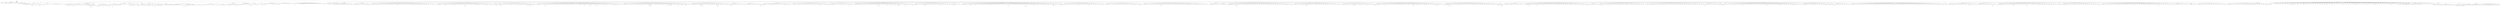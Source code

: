 digraph Tree {
	"t0" [label = "TEI"];
	"t1" [label = "teiHeader"];
	"t2" [label = "fileDesc"];
	"t3" [label = "titleStmt"];
	"t4" [label = "title"];
	"t5" [label = "author"];
	"t6" [label = "principal"];
	"t7" [label = "editor"];
	"t8" [label = "editionStmt"];
	"t9" [label = "edition"];
	"t10" [label = "respStmt"];
	"t11" [label = "name"];
	"t12" [label = "resp"];
	"t13" [label = "publicationStmt"];
	"t14" [label = "publisher"];
	"t15" [label = "date"];
	"t16" [label = "availability"];
	"t17" [label = "licence"];
	"t18" [label = "idno"];
	"t19" [label = "idno"];
	"t20" [label = "idno"];
	"t21" [label = "idno"];
	"t22" [label = "idno"];
	"t23" [label = "sourceDesc"];
	"t24" [label = "bibl"];
	"t25" [label = "title"];
	"t26" [label = "profileDesc"];
	"t27" [label = "creation"];
	"t28" [label = "date"];
	"t29" [label = "langUsage"];
	"t30" [label = "language"];
	"t31" [label = "textClass"];
	"t32" [label = "keywords"];
	"t33" [label = "term"];
	"t34" [label = "text"];
	"t35" [label = "front"];
	"t36" [label = "titlePage"];
	"t37" [label = "docTitle"];
	"t38" [label = "titlePart"];
	"t39" [label = "titlePart"];
	"t40" [label = "docImprint"];
	"t41" [label = "lb"];
	"t42" [label = "lb"];
	"t43" [label = "lb"];
	"t44" [label = "docEdition"];
	"t45" [label = "div"];
	"t46" [label = "head"];
	"t47" [label = "p"];
	"t48" [label = "hi"];
	"t49" [label = "p"];
	"t50" [label = "hi"];
	"t51" [label = "hi"];
	"t52" [label = "p"];
	"t53" [label = "hi"];
	"t54" [label = "hi"];
	"t55" [label = "hi"];
	"t56" [label = "div"];
	"t57" [label = "head"];
	"t58" [label = "div"];
	"t59" [label = "head"];
	"t60" [label = "p"];
	"t61" [label = "hi"];
	"t62" [label = "hi"];
	"t63" [label = "p"];
	"t64" [label = "hi"];
	"t65" [label = "hi"];
	"t66" [label = "hi"];
	"t67" [label = "hi"];
	"t68" [label = "hi"];
	"t69" [label = "hi"];
	"t70" [label = "hi"];
	"t71" [label = "hi"];
	"t72" [label = "hi"];
	"t73" [label = "hi"];
	"t74" [label = "hi"];
	"t75" [label = "note"];
	"t76" [label = "p"];
	"t77" [label = "hi"];
	"t78" [label = "note"];
	"t79" [label = "p"];
	"t80" [label = "hi"];
	"t81" [label = "p"];
	"t82" [label = "note"];
	"t83" [label = "p"];
	"t84" [label = "hi"];
	"t85" [label = "quote"];
	"t86" [label = "p"];
	"t87" [label = "p"];
	"t88" [label = "hi"];
	"t89" [label = "note"];
	"t90" [label = "p"];
	"t91" [label = "hi"];
	"t92" [label = "hi"];
	"t93" [label = "hi"];
	"t94" [label = "note"];
	"t95" [label = "p"];
	"t96" [label = "hi"];
	"t97" [label = "hi"];
	"t98" [label = "note"];
	"t99" [label = "p"];
	"t100" [label = "hi"];
	"t101" [label = "hi"];
	"t102" [label = "hi"];
	"t103" [label = "note"];
	"t104" [label = "p"];
	"t105" [label = "hi"];
	"t106" [label = "hi"];
	"t107" [label = "p"];
	"t108" [label = "hi"];
	"t109" [label = "div"];
	"t110" [label = "head"];
	"t111" [label = "note"];
	"t112" [label = "p"];
	"t113" [label = "hi"];
	"t114" [label = "p"];
	"t115" [label = "hi"];
	"t116" [label = "hi"];
	"t117" [label = "hi"];
	"t118" [label = "hi"];
	"t119" [label = "hi"];
	"t120" [label = "hi"];
	"t121" [label = "hi"];
	"t122" [label = "hi"];
	"t123" [label = "hi"];
	"t124" [label = "hi"];
	"t125" [label = "p"];
	"t126" [label = "hi"];
	"t127" [label = "hi"];
	"t128" [label = "hi"];
	"t129" [label = "hi"];
	"t130" [label = "hi"];
	"t131" [label = "hi"];
	"t132" [label = "hi"];
	"t133" [label = "hi"];
	"t134" [label = "hi"];
	"t135" [label = "hi"];
	"t136" [label = "hi"];
	"t137" [label = "hi"];
	"t138" [label = "hi"];
	"t139" [label = "hi"];
	"t140" [label = "hi"];
	"t141" [label = "p"];
	"t142" [label = "hi"];
	"t143" [label = "hi"];
	"t144" [label = "hi"];
	"t145" [label = "hi"];
	"t146" [label = "hi"];
	"t147" [label = "div"];
	"t148" [label = "head"];
	"t149" [label = "div"];
	"t150" [label = "head"];
	"t151" [label = "p"];
	"t152" [label = "hi"];
	"t153" [label = "hi"];
	"t154" [label = "table"];
	"t155" [label = "row"];
	"t156" [label = "cell"];
	"t157" [label = "cell"];
	"t158" [label = "row"];
	"t159" [label = "cell"];
	"t160" [label = "cell"];
	"t161" [label = "row"];
	"t162" [label = "cell"];
	"t163" [label = "cell"];
	"t164" [label = "row"];
	"t165" [label = "cell"];
	"t166" [label = "hi"];
	"t167" [label = "cell"];
	"t168" [label = "row"];
	"t169" [label = "cell"];
	"t170" [label = "cell"];
	"t171" [label = "p"];
	"t172" [label = "hi"];
	"t173" [label = "hi"];
	"t174" [label = "note"];
	"t175" [label = "p"];
	"t176" [label = "hi"];
	"t177" [label = "hi"];
	"t178" [label = "hi"];
	"t179" [label = "table"];
	"t180" [label = "row"];
	"t181" [label = "cell"];
	"t182" [label = "cell"];
	"t183" [label = "row"];
	"t184" [label = "cell"];
	"t185" [label = "cell"];
	"t186" [label = "row"];
	"t187" [label = "cell"];
	"t188" [label = "cell"];
	"t189" [label = "row"];
	"t190" [label = "cell"];
	"t191" [label = "cell"];
	"t192" [label = "row"];
	"t193" [label = "cell"];
	"t194" [label = "cell"];
	"t195" [label = "row"];
	"t196" [label = "cell"];
	"t197" [label = "cell"];
	"t198" [label = "p"];
	"t199" [label = "table"];
	"t200" [label = "row"];
	"t201" [label = "cell"];
	"t202" [label = "cell"];
	"t203" [label = "row"];
	"t204" [label = "cell"];
	"t205" [label = "cell"];
	"t206" [label = "row"];
	"t207" [label = "cell"];
	"t208" [label = "cell"];
	"t209" [label = "row"];
	"t210" [label = "cell"];
	"t211" [label = "cell"];
	"t212" [label = "row"];
	"t213" [label = "cell"];
	"t214" [label = "cell"];
	"t215" [label = "p"];
	"t216" [label = "p"];
	"t217" [label = "hi"];
	"t218" [label = "note"];
	"t219" [label = "p"];
	"t220" [label = "hi"];
	"t221" [label = "quote"];
	"t222" [label = "p"];
	"t223" [label = "p"];
	"t224" [label = "p"];
	"t225" [label = "hi"];
	"t226" [label = "p"];
	"t227" [label = "p"];
	"t228" [label = "div"];
	"t229" [label = "head"];
	"t230" [label = "div"];
	"t231" [label = "head"];
	"t232" [label = "div"];
	"t233" [label = "head"];
	"t234" [label = "p"];
	"t235" [label = "hi"];
	"t236" [label = "hi"];
	"t237" [label = "note"];
	"t238" [label = "p"];
	"t239" [label = "hi"];
	"t240" [label = "hi"];
	"t241" [label = "p"];
	"t242" [label = "note"];
	"t243" [label = "p"];
	"t244" [label = "hi"];
	"t245" [label = "p"];
	"t246" [label = "div"];
	"t247" [label = "head"];
	"t248" [label = "hi"];
	"t249" [label = "p"];
	"t250" [label = "hi"];
	"t251" [label = "hi"];
	"t252" [label = "hi"];
	"t253" [label = "hi"];
	"t254" [label = "p"];
	"t255" [label = "hi"];
	"t256" [label = "note"];
	"t257" [label = "p"];
	"t258" [label = "hi"];
	"t259" [label = "hi"];
	"t260" [label = "note"];
	"t261" [label = "p"];
	"t262" [label = "hi"];
	"t263" [label = "div"];
	"t264" [label = "head"];
	"t265" [label = "p"];
	"t266" [label = "hi"];
	"t267" [label = "hi"];
	"t268" [label = "note"];
	"t269" [label = "p"];
	"t270" [label = "hi"];
	"t271" [label = "quote"];
	"t272" [label = "p"];
	"t273" [label = "hi"];
	"t274" [label = "hi"];
	"t275" [label = "p"];
	"t276" [label = "hi"];
	"t277" [label = "hi"];
	"t278" [label = "note"];
	"t279" [label = "p"];
	"t280" [label = "hi"];
	"t281" [label = "quote"];
	"t282" [label = "p"];
	"t283" [label = "hi"];
	"t284" [label = "hi"];
	"t285" [label = "hi"];
	"t286" [label = "p"];
	"t287" [label = "hi"];
	"t288" [label = "note"];
	"t289" [label = "p"];
	"t290" [label = "quote"];
	"t291" [label = "p"];
	"t292" [label = "hi"];
	"t293" [label = "hi"];
	"t294" [label = "hi"];
	"t295" [label = "p"];
	"t296" [label = "div"];
	"t297" [label = "head"];
	"t298" [label = "p"];
	"t299" [label = "hi"];
	"t300" [label = "note"];
	"t301" [label = "p"];
	"t302" [label = "hi"];
	"t303" [label = "hi"];
	"t304" [label = "hi"];
	"t305" [label = "hi"];
	"t306" [label = "hi"];
	"t307" [label = "quote"];
	"t308" [label = "p"];
	"t309" [label = "note"];
	"t310" [label = "p"];
	"t311" [label = "hi"];
	"t312" [label = "p"];
	"t313" [label = "hi"];
	"t314" [label = "quote"];
	"t315" [label = "p"];
	"t316" [label = "p"];
	"t317" [label = "hi"];
	"t318" [label = "hi"];
	"t319" [label = "note"];
	"t320" [label = "p"];
	"t321" [label = "quote"];
	"t322" [label = "p"];
	"t323" [label = "p"];
	"t324" [label = "hi"];
	"t325" [label = "hi"];
	"t326" [label = "p"];
	"t327" [label = "hi"];
	"t328" [label = "hi"];
	"t329" [label = "quote"];
	"t330" [label = "p"];
	"t331" [label = "p"];
	"t332" [label = "div"];
	"t333" [label = "head"];
	"t334" [label = "div"];
	"t335" [label = "head"];
	"t336" [label = "div"];
	"t337" [label = "head"];
	"t338" [label = "p"];
	"t339" [label = "div"];
	"t340" [label = "head"];
	"t341" [label = "p"];
	"t342" [label = "div"];
	"t343" [label = "head"];
	"t344" [label = "p"];
	"t345" [label = "div"];
	"t346" [label = "head"];
	"t347" [label = "p"];
	"t348" [label = "div"];
	"t349" [label = "head"];
	"t350" [label = "p"];
	"t351" [label = "div"];
	"t352" [label = "head"];
	"t353" [label = "p"];
	"t354" [label = "hi"];
	"t355" [label = "div"];
	"t356" [label = "head"];
	"t357" [label = "p"];
	"t358" [label = "p"];
	"t359" [label = "div"];
	"t360" [label = "head"];
	"t361" [label = "p"];
	"t362" [label = "note"];
	"t363" [label = "p"];
	"t364" [label = "hi"];
	"t365" [label = "note"];
	"t366" [label = "p"];
	"t367" [label = "p"];
	"t368" [label = "hi"];
	"t369" [label = "note"];
	"t370" [label = "p"];
	"t371" [label = "p"];
	"t372" [label = "quote"];
	"t373" [label = "p"];
	"t374" [label = "note"];
	"t375" [label = "p"];
	"t376" [label = "p"];
	"t377" [label = "hi"];
	"t378" [label = "hi"];
	"t379" [label = "p"];
	"t380" [label = "hi"];
	"t381" [label = "div"];
	"t382" [label = "head"];
	"t383" [label = "p"];
	"t384" [label = "hi"];
	"t385" [label = "hi"];
	"t386" [label = "hi"];
	"t387" [label = "p"];
	"t388" [label = "note"];
	"t389" [label = "p"];
	"t390" [label = "hi"];
	"t391" [label = "p"];
	"t392" [label = "hi"];
	"t393" [label = "hi"];
	"t394" [label = "div"];
	"t395" [label = "head"];
	"t396" [label = "div"];
	"t397" [label = "head"];
	"t398" [label = "p"];
	"t399" [label = "note"];
	"t400" [label = "p"];
	"t401" [label = "hi"];
	"t402" [label = "hi"];
	"t403" [label = "hi"];
	"t404" [label = "hi"];
	"t405" [label = "hi"];
	"t406" [label = "div"];
	"t407" [label = "head"];
	"t408" [label = "p"];
	"t409" [label = "div"];
	"t410" [label = "head"];
	"t411" [label = "p"];
	"t412" [label = "note"];
	"t413" [label = "p"];
	"t414" [label = "hi"];
	"t415" [label = "hi"];
	"t416" [label = "div"];
	"t417" [label = "head"];
	"t418" [label = "p"];
	"t419" [label = "div"];
	"t420" [label = "head"];
	"t421" [label = "p"];
	"t422" [label = "hi"];
	"t423" [label = "note"];
	"t424" [label = "p"];
	"t425" [label = "p"];
	"t426" [label = "note"];
	"t427" [label = "p"];
	"t428" [label = "note"];
	"t429" [label = "p"];
	"t430" [label = "quote"];
	"t431" [label = "p"];
	"t432" [label = "p"];
	"t433" [label = "p"];
	"t434" [label = "note"];
	"t435" [label = "p"];
	"t436" [label = "hi"];
	"t437" [label = "hi"];
	"t438" [label = "p"];
	"t439" [label = "hi"];
	"t440" [label = "div"];
	"t441" [label = "head"];
	"t442" [label = "p"];
	"t443" [label = "note"];
	"t444" [label = "p"];
	"t445" [label = "hi"];
	"t446" [label = "hi"];
	"t447" [label = "p"];
	"t448" [label = "p"];
	"t449" [label = "p"];
	"t450" [label = "note"];
	"t451" [label = "p"];
	"t452" [label = "hi"];
	"t453" [label = "div"];
	"t454" [label = "head"];
	"t455" [label = "p"];
	"t456" [label = "note"];
	"t457" [label = "p"];
	"t458" [label = "hi"];
	"t459" [label = "quote"];
	"t460" [label = "p"];
	"t461" [label = "p"];
	"t462" [label = "p"];
	"t463" [label = "hi"];
	"t464" [label = "note"];
	"t465" [label = "p"];
	"t466" [label = "note"];
	"t467" [label = "p"];
	"t468" [label = "p"];
	"t469" [label = "note"];
	"t470" [label = "p"];
	"t471" [label = "note"];
	"t472" [label = "p"];
	"t473" [label = "note"];
	"t474" [label = "p"];
	"t475" [label = "hi"];
	"t476" [label = "hi"];
	"t477" [label = "p"];
	"t478" [label = "div"];
	"t479" [label = "head"];
	"t480" [label = "p"];
	"t481" [label = "p"];
	"t482" [label = "hi"];
	"t483" [label = "div"];
	"t484" [label = "head"];
	"t485" [label = "div"];
	"t486" [label = "head"];
	"t487" [label = "p"];
	"t488" [label = "p"];
	"t489" [label = "p"];
	"t490" [label = "quote"];
	"t491" [label = "p"];
	"t492" [label = "p"];
	"t493" [label = "p"];
	"t494" [label = "hi"];
	"t495" [label = "div"];
	"t496" [label = "head"];
	"t497" [label = "quote"];
	"t498" [label = "p"];
	"t499" [label = "p"];
	"t500" [label = "hi"];
	"t501" [label = "hi"];
	"t502" [label = "hi"];
	"t503" [label = "p"];
	"t504" [label = "quote"];
	"t505" [label = "p"];
	"t506" [label = "p"];
	"t507" [label = "p"];
	"t508" [label = "p"];
	"t509" [label = "p"];
	"t510" [label = "p"];
	"t511" [label = "p"];
	"t512" [label = "p"];
	"t513" [label = "p"];
	"t514" [label = "p"];
	"t515" [label = "p"];
	"t516" [label = "p"];
	"t517" [label = "p"];
	"t518" [label = "p"];
	"t519" [label = "p"];
	"t520" [label = "p"];
	"t521" [label = "p"];
	"t522" [label = "p"];
	"t523" [label = "p"];
	"t524" [label = "p"];
	"t525" [label = "p"];
	"t526" [label = "p"];
	"t527" [label = "note"];
	"t528" [label = "p"];
	"t529" [label = "hi"];
	"t530" [label = "hi"];
	"t531" [label = "quote"];
	"t532" [label = "p"];
	"t533" [label = "p"];
	"t534" [label = "p"];
	"t535" [label = "p"];
	"t536" [label = "hi"];
	"t537" [label = "note"];
	"t538" [label = "p"];
	"t539" [label = "p"];
	"t540" [label = "p"];
	"t541" [label = "p"];
	"t542" [label = "p"];
	"t543" [label = "hi"];
	"t544" [label = "p"];
	"t545" [label = "p"];
	"t546" [label = "p"];
	"t547" [label = "p"];
	"t548" [label = "hi"];
	"t549" [label = "p"];
	"t550" [label = "p"];
	"t551" [label = "quote"];
	"t552" [label = "p"];
	"t553" [label = "p"];
	"t554" [label = "p"];
	"t555" [label = "p"];
	"t556" [label = "quote"];
	"t557" [label = "p"];
	"t558" [label = "p"];
	"t559" [label = "p"];
	"t560" [label = "hi"];
	"t561" [label = "note"];
	"t562" [label = "p"];
	"t563" [label = "div"];
	"t564" [label = "head"];
	"t565" [label = "div"];
	"t566" [label = "head"];
	"t567" [label = "div"];
	"t568" [label = "head"];
	"t569" [label = "p"];
	"t570" [label = "hi"];
	"t571" [label = "hi"];
	"t572" [label = "hi"];
	"t573" [label = "p"];
	"t574" [label = "hi"];
	"t575" [label = "note"];
	"t576" [label = "p"];
	"t577" [label = "hi"];
	"t578" [label = "hi"];
	"t579" [label = "p"];
	"t580" [label = "hi"];
	"t581" [label = "hi"];
	"t582" [label = "hi"];
	"t583" [label = "hi"];
	"t584" [label = "hi"];
	"t585" [label = "quote"];
	"t586" [label = "p"];
	"t587" [label = "p"];
	"t588" [label = "hi"];
	"t589" [label = "hi"];
	"t590" [label = "quote"];
	"t591" [label = "l"];
	"t592" [label = "l"];
	"t593" [label = "l"];
	"t594" [label = "l"];
	"t595" [label = "l"];
	"t596" [label = "l"];
	"t597" [label = "l"];
	"t598" [label = "l"];
	"t599" [label = "l"];
	"t600" [label = "p"];
	"t601" [label = "hi"];
	"t602" [label = "hi"];
	"t603" [label = "hi"];
	"t604" [label = "quote"];
	"t605" [label = "l"];
	"t606" [label = "l"];
	"t607" [label = "l"];
	"t608" [label = "l"];
	"t609" [label = "l"];
	"t610" [label = "l"];
	"t611" [label = "l"];
	"t612" [label = "l"];
	"t613" [label = "l"];
	"t614" [label = "l"];
	"t615" [label = "l"];
	"t616" [label = "l"];
	"t617" [label = "l"];
	"t618" [label = "l"];
	"t619" [label = "l"];
	"t620" [label = "note"];
	"t621" [label = "p"];
	"t622" [label = "p"];
	"t623" [label = "div"];
	"t624" [label = "head"];
	"t625" [label = "p"];
	"t626" [label = "hi"];
	"t627" [label = "quote"];
	"t628" [label = "p"];
	"t629" [label = "p"];
	"t630" [label = "quote"];
	"t631" [label = "p"];
	"t632" [label = "p"];
	"t633" [label = "quote"];
	"t634" [label = "p"];
	"t635" [label = "p"];
	"t636" [label = "p"];
	"t637" [label = "hi"];
	"t638" [label = "quote"];
	"t639" [label = "l"];
	"t640" [label = "l"];
	"t641" [label = "l"];
	"t642" [label = "l"];
	"t643" [label = "note"];
	"t644" [label = "p"];
	"t645" [label = "p"];
	"t646" [label = "p"];
	"t647" [label = "hi"];
	"t648" [label = "hi"];
	"t649" [label = "hi"];
	"t650" [label = "quote"];
	"t651" [label = "l"];
	"t652" [label = "l"];
	"t653" [label = "p"];
	"t654" [label = "hi"];
	"t655" [label = "hi"];
	"t656" [label = "hi"];
	"t657" [label = "div"];
	"t658" [label = "head"];
	"t659" [label = "p"];
	"t660" [label = "hi"];
	"t661" [label = "p"];
	"t662" [label = "hi"];
	"t663" [label = "quote"];
	"t664" [label = "l"];
	"t665" [label = "l"];
	"t666" [label = "l"];
	"t667" [label = "l"];
	"t668" [label = "l"];
	"t669" [label = "l"];
	"t670" [label = "l"];
	"t671" [label = "l"];
	"t672" [label = "l"];
	"t673" [label = "l"];
	"t674" [label = "l"];
	"t675" [label = "l"];
	"t676" [label = "l"];
	"t677" [label = "note"];
	"t678" [label = "p"];
	"t679" [label = "p"];
	"t680" [label = "note"];
	"t681" [label = "p"];
	"t682" [label = "hi"];
	"t683" [label = "p"];
	"t684" [label = "quote"];
	"t685" [label = "p"];
	"t686" [label = "p"];
	"t687" [label = "p"];
	"t688" [label = "note"];
	"t689" [label = "p"];
	"t690" [label = "div"];
	"t691" [label = "head"];
	"t692" [label = "p"];
	"t693" [label = "hi"];
	"t694" [label = "p"];
	"t695" [label = "hi"];
	"t696" [label = "hi"];
	"t697" [label = "note"];
	"t698" [label = "p"];
	"t699" [label = "hi"];
	"t700" [label = "p"];
	"t701" [label = "p"];
	"t702" [label = "note"];
	"t703" [label = "p"];
	"t704" [label = "hi"];
	"t705" [label = "hi"];
	"t706" [label = "hi"];
	"t707" [label = "hi"];
	"t708" [label = "div"];
	"t709" [label = "head"];
	"t710" [label = "hi"];
	"t711" [label = "p"];
	"t712" [label = "hi"];
	"t713" [label = "hi"];
	"t714" [label = "note"];
	"t715" [label = "p"];
	"t716" [label = "hi"];
	"t717" [label = "p"];
	"t718" [label = "hi"];
	"t719" [label = "hi"];
	"t720" [label = "hi"];
	"t721" [label = "p"];
	"t722" [label = "hi"];
	"t723" [label = "hi"];
	"t724" [label = "hi"];
	"t725" [label = "div"];
	"t726" [label = "head"];
	"t727" [label = "div"];
	"t728" [label = "head"];
	"t729" [label = "p"];
	"t730" [label = "p"];
	"t731" [label = "p"];
	"t732" [label = "p"];
	"t733" [label = "p"];
	"t734" [label = "p"];
	"t735" [label = "p"];
	"t736" [label = "hi"];
	"t737" [label = "p"];
	"t738" [label = "p"];
	"t739" [label = "p"];
	"t740" [label = "hi"];
	"t741" [label = "p"];
	"t742" [label = "hi"];
	"t743" [label = "p"];
	"t744" [label = "hi"];
	"t745" [label = "p"];
	"t746" [label = "hi"];
	"t747" [label = "p"];
	"t748" [label = "hi"];
	"t749" [label = "p"];
	"t750" [label = "hi"];
	"t751" [label = "p"];
	"t752" [label = "hi"];
	"t753" [label = "p"];
	"t754" [label = "hi"];
	"t755" [label = "div"];
	"t756" [label = "head"];
	"t757" [label = "p"];
	"t758" [label = "hi"];
	"t759" [label = "hi"];
	"t760" [label = "hi"];
	"t761" [label = "p"];
	"t762" [label = "p"];
	"t763" [label = "p"];
	"t764" [label = "p"];
	"t765" [label = "p"];
	"t766" [label = "p"];
	"t767" [label = "p"];
	"t768" [label = "p"];
	"t769" [label = "p"];
	"t770" [label = "p"];
	"t771" [label = "p"];
	"t772" [label = "p"];
	"t773" [label = "p"];
	"t774" [label = "hi"];
	"t775" [label = "p"];
	"t776" [label = "p"];
	"t777" [label = "p"];
	"t778" [label = "p"];
	"t779" [label = "div"];
	"t780" [label = "head"];
	"t781" [label = "p"];
	"t782" [label = "p"];
	"t783" [label = "hi"];
	"t784" [label = "p"];
	"t785" [label = "hi"];
	"t786" [label = "p"];
	"t787" [label = "p"];
	"t788" [label = "p"];
	"t789" [label = "p"];
	"t790" [label = "p"];
	"t791" [label = "p"];
	"t792" [label = "p"];
	"t793" [label = "p"];
	"t794" [label = "p"];
	"t795" [label = "hi"];
	"t796" [label = "p"];
	"t797" [label = "hi"];
	"t798" [label = "p"];
	"t799" [label = "p"];
	"t800" [label = "p"];
	"t801" [label = "p"];
	"t802" [label = "p"];
	"t803" [label = "hi"];
	"t804" [label = "p"];
	"t805" [label = "p"];
	"t806" [label = "p"];
	"t807" [label = "p"];
	"t808" [label = "p"];
	"t809" [label = "p"];
	"t810" [label = "p"];
	"t811" [label = "p"];
	"t812" [label = "p"];
	"t813" [label = "p"];
	"t814" [label = "p"];
	"t815" [label = "p"];
	"t816" [label = "p"];
	"t817" [label = "p"];
	"t818" [label = "p"];
	"t819" [label = "p"];
	"t820" [label = "p"];
	"t821" [label = "p"];
	"t822" [label = "p"];
	"t823" [label = "p"];
	"t824" [label = "p"];
	"t825" [label = "p"];
	"t826" [label = "p"];
	"t827" [label = "hi"];
	"t828" [label = "hi"];
	"t829" [label = "div"];
	"t830" [label = "head"];
	"t831" [label = "p"];
	"t832" [label = "p"];
	"t833" [label = "p"];
	"t834" [label = "p"];
	"t835" [label = "hi"];
	"t836" [label = "p"];
	"t837" [label = "hi"];
	"t838" [label = "hi"];
	"t839" [label = "p"];
	"t840" [label = "p"];
	"t841" [label = "hi"];
	"t842" [label = "hi"];
	"t843" [label = "p"];
	"t844" [label = "body"];
	"t845" [label = "head"];
	"t846" [label = "lb"];
	"t847" [label = "lb"];
	"t848" [label = "lb"];
	"t849" [label = "lb"];
	"t850" [label = "lb"];
	"t851" [label = "div"];
	"t852" [label = "head"];
	"t853" [label = "note"];
	"t854" [label = "p"];
	"t855" [label = "p"];
	"t856" [label = "p"];
	"t857" [label = "ref"];
	"t858" [label = "note"];
	"t859" [label = "p"];
	"t860" [label = "note"];
	"t861" [label = "p"];
	"t862" [label = "hi"];
	"t863" [label = "p"];
	"t864" [label = "p"];
	"t865" [label = "p"];
	"t866" [label = "p"];
	"t867" [label = "div"];
	"t868" [label = "head"];
	"t869" [label = "p"];
	"t870" [label = "ref"];
	"t871" [label = "ref"];
	"t872" [label = "div"];
	"t873" [label = "head"];
	"t874" [label = "castList"];
	"t875" [label = "castItem"];
	"t876" [label = "role"];
	"t877" [label = "roleDesc"];
	"t878" [label = "castItem"];
	"t879" [label = "role"];
	"t880" [label = "roleDesc"];
	"t881" [label = "castItem"];
	"t882" [label = "role"];
	"t883" [label = "castItem"];
	"t884" [label = "role"];
	"t885" [label = "roleDesc"];
	"t886" [label = "castItem"];
	"t887" [label = "role"];
	"t888" [label = "roleDesc"];
	"t889" [label = "castItem"];
	"t890" [label = "role"];
	"t891" [label = "roleDesc"];
	"t892" [label = "castItem"];
	"t893" [label = "role"];
	"t894" [label = "roleDesc"];
	"t895" [label = "castItem"];
	"t896" [label = "role"];
	"t897" [label = "roleDesc"];
	"t898" [label = "castItem"];
	"t899" [label = "role"];
	"t900" [label = "roleDesc"];
	"t901" [label = "castItem"];
	"t902" [label = "role"];
	"t903" [label = "roleDesc"];
	"t904" [label = "stage"];
	"t905" [label = "div"];
	"t906" [label = "pb"];
	"t907" [label = "head"];
	"t908" [label = "div"];
	"t909" [label = "head"];
	"t910" [label = "stage"];
	"t911" [label = "sp"];
	"t912" [label = "speaker"];
	"t913" [label = "p"];
	"t914" [label = "sp"];
	"t915" [label = "speaker"];
	"t916" [label = "p"];
	"t917" [label = "pb"];
	"t918" [label = "sp"];
	"t919" [label = "speaker"];
	"t920" [label = "p"];
	"t921" [label = "ref"];
	"t922" [label = "sp"];
	"t923" [label = "speaker"];
	"t924" [label = "p"];
	"t925" [label = "sp"];
	"t926" [label = "speaker"];
	"t927" [label = "p"];
	"t928" [label = "sp"];
	"t929" [label = "speaker"];
	"t930" [label = "p"];
	"t931" [label = "ref"];
	"t932" [label = "sp"];
	"t933" [label = "speaker"];
	"t934" [label = "p"];
	"t935" [label = "ref"];
	"t936" [label = "sp"];
	"t937" [label = "speaker"];
	"t938" [label = "p"];
	"t939" [label = "pb"];
	"t940" [label = "ref"];
	"t941" [label = "sp"];
	"t942" [label = "speaker"];
	"t943" [label = "p"];
	"t944" [label = "div"];
	"t945" [label = "head"];
	"t946" [label = "stage"];
	"t947" [label = "sp"];
	"t948" [label = "speaker"];
	"t949" [label = "p"];
	"t950" [label = "sp"];
	"t951" [label = "speaker"];
	"t952" [label = "hi"];
	"t953" [label = "p"];
	"t954" [label = "sp"];
	"t955" [label = "speaker"];
	"t956" [label = "p"];
	"t957" [label = "sp"];
	"t958" [label = "speaker"];
	"t959" [label = "p"];
	"t960" [label = "pb"];
	"t961" [label = "sp"];
	"t962" [label = "speaker"];
	"t963" [label = "p"];
	"t964" [label = "sp"];
	"t965" [label = "speaker"];
	"t966" [label = "p"];
	"t967" [label = "sp"];
	"t968" [label = "speaker"];
	"t969" [label = "p"];
	"t970" [label = "sp"];
	"t971" [label = "speaker"];
	"t972" [label = "p"];
	"t973" [label = "sp"];
	"t974" [label = "speaker"];
	"t975" [label = "p"];
	"t976" [label = "sp"];
	"t977" [label = "speaker"];
	"t978" [label = "p"];
	"t979" [label = "sp"];
	"t980" [label = "speaker"];
	"t981" [label = "p"];
	"t982" [label = "sp"];
	"t983" [label = "speaker"];
	"t984" [label = "pb"];
	"t985" [label = "p"];
	"t986" [label = "sp"];
	"t987" [label = "speaker"];
	"t988" [label = "p"];
	"t989" [label = "sp"];
	"t990" [label = "speaker"];
	"t991" [label = "p"];
	"t992" [label = "ref"];
	"t993" [label = "ref"];
	"t994" [label = "sp"];
	"t995" [label = "speaker"];
	"t996" [label = "p"];
	"t997" [label = "sp"];
	"t998" [label = "speaker"];
	"t999" [label = "p"];
	"t1000" [label = "sp"];
	"t1001" [label = "speaker"];
	"t1002" [label = "p"];
	"t1003" [label = "sp"];
	"t1004" [label = "speaker"];
	"t1005" [label = "p"];
	"t1006" [label = "sp"];
	"t1007" [label = "speaker"];
	"t1008" [label = "pb"];
	"t1009" [label = "p"];
	"t1010" [label = "sp"];
	"t1011" [label = "speaker"];
	"t1012" [label = "p"];
	"t1013" [label = "sp"];
	"t1014" [label = "speaker"];
	"t1015" [label = "hi"];
	"t1016" [label = "p"];
	"t1017" [label = "sp"];
	"t1018" [label = "speaker"];
	"t1019" [label = "p"];
	"t1020" [label = "ref"];
	"t1021" [label = "sp"];
	"t1022" [label = "speaker"];
	"t1023" [label = "p"];
	"t1024" [label = "sp"];
	"t1025" [label = "speaker"];
	"t1026" [label = "p"];
	"t1027" [label = "pb"];
	"t1028" [label = "sp"];
	"t1029" [label = "speaker"];
	"t1030" [label = "p"];
	"t1031" [label = "ref"];
	"t1032" [label = "sp"];
	"t1033" [label = "speaker"];
	"t1034" [label = "p"];
	"t1035" [label = "sp"];
	"t1036" [label = "speaker"];
	"t1037" [label = "hi"];
	"t1038" [label = "p"];
	"t1039" [label = "sp"];
	"t1040" [label = "speaker"];
	"t1041" [label = "p"];
	"t1042" [label = "sp"];
	"t1043" [label = "speaker"];
	"t1044" [label = "p"];
	"t1045" [label = "sp"];
	"t1046" [label = "speaker"];
	"t1047" [label = "p"];
	"t1048" [label = "sp"];
	"t1049" [label = "speaker"];
	"t1050" [label = "p"];
	"t1051" [label = "sp"];
	"t1052" [label = "speaker"];
	"t1053" [label = "p"];
	"t1054" [label = "sp"];
	"t1055" [label = "speaker"];
	"t1056" [label = "pb"];
	"t1057" [label = "p"];
	"t1058" [label = "div"];
	"t1059" [label = "head"];
	"t1060" [label = "stage"];
	"t1061" [label = "sp"];
	"t1062" [label = "speaker"];
	"t1063" [label = "p"];
	"t1064" [label = "ref"];
	"t1065" [label = "sp"];
	"t1066" [label = "speaker"];
	"t1067" [label = "p"];
	"t1068" [label = "sp"];
	"t1069" [label = "speaker"];
	"t1070" [label = "p"];
	"t1071" [label = "sp"];
	"t1072" [label = "speaker"];
	"t1073" [label = "p"];
	"t1074" [label = "sp"];
	"t1075" [label = "speaker"];
	"t1076" [label = "p"];
	"t1077" [label = "pb"];
	"t1078" [label = "ref"];
	"t1079" [label = "ref"];
	"t1080" [label = "sp"];
	"t1081" [label = "speaker"];
	"t1082" [label = "p"];
	"t1083" [label = "sp"];
	"t1084" [label = "speaker"];
	"t1085" [label = "p"];
	"t1086" [label = "sp"];
	"t1087" [label = "speaker"];
	"t1088" [label = "p"];
	"t1089" [label = "sp"];
	"t1090" [label = "speaker"];
	"t1091" [label = "p"];
	"t1092" [label = "note"];
	"t1093" [label = "p"];
	"t1094" [label = "sp"];
	"t1095" [label = "speaker"];
	"t1096" [label = "p"];
	"t1097" [label = "ref"];
	"t1098" [label = "sp"];
	"t1099" [label = "speaker"];
	"t1100" [label = "p"];
	"t1101" [label = "sp"];
	"t1102" [label = "speaker"];
	"t1103" [label = "p"];
	"t1104" [label = "sp"];
	"t1105" [label = "speaker"];
	"t1106" [label = "p"];
	"t1107" [label = "pb"];
	"t1108" [label = "sp"];
	"t1109" [label = "speaker"];
	"t1110" [label = "p"];
	"t1111" [label = "sp"];
	"t1112" [label = "speaker"];
	"t1113" [label = "p"];
	"t1114" [label = "note"];
	"t1115" [label = "p"];
	"t1116" [label = "hi"];
	"t1117" [label = "hi"];
	"t1118" [label = "sp"];
	"t1119" [label = "speaker"];
	"t1120" [label = "p"];
	"t1121" [label = "sp"];
	"t1122" [label = "speaker"];
	"t1123" [label = "p"];
	"t1124" [label = "sp"];
	"t1125" [label = "speaker"];
	"t1126" [label = "p"];
	"t1127" [label = "sp"];
	"t1128" [label = "speaker"];
	"t1129" [label = "p"];
	"t1130" [label = "sp"];
	"t1131" [label = "speaker"];
	"t1132" [label = "p"];
	"t1133" [label = "sp"];
	"t1134" [label = "speaker"];
	"t1135" [label = "p"];
	"t1136" [label = "pb"];
	"t1137" [label = "ref"];
	"t1138" [label = "sp"];
	"t1139" [label = "speaker"];
	"t1140" [label = "p"];
	"t1141" [label = "ref"];
	"t1142" [label = "sp"];
	"t1143" [label = "speaker"];
	"t1144" [label = "p"];
	"t1145" [label = "sp"];
	"t1146" [label = "speaker"];
	"t1147" [label = "p"];
	"t1148" [label = "sp"];
	"t1149" [label = "speaker"];
	"t1150" [label = "p"];
	"t1151" [label = "sp"];
	"t1152" [label = "speaker"];
	"t1153" [label = "p"];
	"t1154" [label = "note"];
	"t1155" [label = "p"];
	"t1156" [label = "sp"];
	"t1157" [label = "speaker"];
	"t1158" [label = "pb"];
	"t1159" [label = "p"];
	"t1160" [label = "sp"];
	"t1161" [label = "speaker"];
	"t1162" [label = "p"];
	"t1163" [label = "sp"];
	"t1164" [label = "speaker"];
	"t1165" [label = "p"];
	"t1166" [label = "ref"];
	"t1167" [label = "sp"];
	"t1168" [label = "speaker"];
	"t1169" [label = "p"];
	"t1170" [label = "ref"];
	"t1171" [label = "div"];
	"t1172" [label = "pb"];
	"t1173" [label = "head"];
	"t1174" [label = "sp"];
	"t1175" [label = "speaker"];
	"t1176" [label = "p"];
	"t1177" [label = "ref"];
	"t1178" [label = "note"];
	"t1179" [label = "p"];
	"t1180" [label = "div"];
	"t1181" [label = "head"];
	"t1182" [label = "stage"];
	"t1183" [label = "sp"];
	"t1184" [label = "speaker"];
	"t1185" [label = "p"];
	"t1186" [label = "sp"];
	"t1187" [label = "speaker"];
	"t1188" [label = "pb"];
	"t1189" [label = "p"];
	"t1190" [label = "note"];
	"t1191" [label = "p"];
	"t1192" [label = "hi"];
	"t1193" [label = "ref"];
	"t1194" [label = "sp"];
	"t1195" [label = "speaker"];
	"t1196" [label = "p"];
	"t1197" [label = "sp"];
	"t1198" [label = "speaker"];
	"t1199" [label = "p"];
	"t1200" [label = "sp"];
	"t1201" [label = "speaker"];
	"t1202" [label = "p"];
	"t1203" [label = "sp"];
	"t1204" [label = "speaker"];
	"t1205" [label = "p"];
	"t1206" [label = "sp"];
	"t1207" [label = "speaker"];
	"t1208" [label = "p"];
	"t1209" [label = "pb"];
	"t1210" [label = "sp"];
	"t1211" [label = "speaker"];
	"t1212" [label = "p"];
	"t1213" [label = "sp"];
	"t1214" [label = "speaker"];
	"t1215" [label = "p"];
	"t1216" [label = "sp"];
	"t1217" [label = "speaker"];
	"t1218" [label = "p"];
	"t1219" [label = "ref"];
	"t1220" [label = "sp"];
	"t1221" [label = "speaker"];
	"t1222" [label = "p"];
	"t1223" [label = "sp"];
	"t1224" [label = "speaker"];
	"t1225" [label = "p"];
	"t1226" [label = "pb"];
	"t1227" [label = "ref"];
	"t1228" [label = "sp"];
	"t1229" [label = "speaker"];
	"t1230" [label = "p"];
	"t1231" [label = "sp"];
	"t1232" [label = "speaker"];
	"t1233" [label = "p"];
	"t1234" [label = "ref"];
	"t1235" [label = "sp"];
	"t1236" [label = "speaker"];
	"t1237" [label = "p"];
	"t1238" [label = "ref"];
	"t1239" [label = "sp"];
	"t1240" [label = "speaker"];
	"t1241" [label = "p"];
	"t1242" [label = "ref"];
	"t1243" [label = "pb"];
	"t1244" [label = "ref"];
	"t1245" [label = "sp"];
	"t1246" [label = "speaker"];
	"t1247" [label = "p"];
	"t1248" [label = "pb"];
	"t1249" [label = "ref"];
	"t1250" [label = "note"];
	"t1251" [label = "p"];
	"t1252" [label = "hi"];
	"t1253" [label = "sp"];
	"t1254" [label = "speaker"];
	"t1255" [label = "p"];
	"t1256" [label = "ref"];
	"t1257" [label = "sp"];
	"t1258" [label = "speaker"];
	"t1259" [label = "p"];
	"t1260" [label = "note"];
	"t1261" [label = "p"];
	"t1262" [label = "sp"];
	"t1263" [label = "speaker"];
	"t1264" [label = "p"];
	"t1265" [label = "div"];
	"t1266" [label = "head"];
	"t1267" [label = "stage"];
	"t1268" [label = "sp"];
	"t1269" [label = "speaker"];
	"t1270" [label = "p"];
	"t1271" [label = "pb"];
	"t1272" [label = "sp"];
	"t1273" [label = "speaker"];
	"t1274" [label = "p"];
	"t1275" [label = "sp"];
	"t1276" [label = "speaker"];
	"t1277" [label = "p"];
	"t1278" [label = "sp"];
	"t1279" [label = "speaker"];
	"t1280" [label = "p"];
	"t1281" [label = "sp"];
	"t1282" [label = "speaker"];
	"t1283" [label = "p"];
	"t1284" [label = "note"];
	"t1285" [label = "p"];
	"t1286" [label = "hi"];
	"t1287" [label = "sp"];
	"t1288" [label = "speaker"];
	"t1289" [label = "p"];
	"t1290" [label = "sp"];
	"t1291" [label = "speaker"];
	"t1292" [label = "p"];
	"t1293" [label = "sp"];
	"t1294" [label = "speaker"];
	"t1295" [label = "p"];
	"t1296" [label = "sp"];
	"t1297" [label = "speaker"];
	"t1298" [label = "p"];
	"t1299" [label = "sp"];
	"t1300" [label = "speaker"];
	"t1301" [label = "p"];
	"t1302" [label = "sp"];
	"t1303" [label = "speaker"];
	"t1304" [label = "p"];
	"t1305" [label = "pb"];
	"t1306" [label = "sp"];
	"t1307" [label = "speaker"];
	"t1308" [label = "p"];
	"t1309" [label = "sp"];
	"t1310" [label = "speaker"];
	"t1311" [label = "p"];
	"t1312" [label = "sp"];
	"t1313" [label = "speaker"];
	"t1314" [label = "p"];
	"t1315" [label = "sp"];
	"t1316" [label = "speaker"];
	"t1317" [label = "p"];
	"t1318" [label = "sp"];
	"t1319" [label = "speaker"];
	"t1320" [label = "p"];
	"t1321" [label = "ref"];
	"t1322" [label = "sp"];
	"t1323" [label = "speaker"];
	"t1324" [label = "p"];
	"t1325" [label = "sp"];
	"t1326" [label = "speaker"];
	"t1327" [label = "p"];
	"t1328" [label = "pb"];
	"t1329" [label = "sp"];
	"t1330" [label = "speaker"];
	"t1331" [label = "p"];
	"t1332" [label = "sp"];
	"t1333" [label = "speaker"];
	"t1334" [label = "p"];
	"t1335" [label = "sp"];
	"t1336" [label = "speaker"];
	"t1337" [label = "p"];
	"t1338" [label = "sp"];
	"t1339" [label = "speaker"];
	"t1340" [label = "p"];
	"t1341" [label = "sp"];
	"t1342" [label = "speaker"];
	"t1343" [label = "p"];
	"t1344" [label = "note"];
	"t1345" [label = "p"];
	"t1346" [label = "sp"];
	"t1347" [label = "speaker"];
	"t1348" [label = "pb"];
	"t1349" [label = "p"];
	"t1350" [label = "sp"];
	"t1351" [label = "speaker"];
	"t1352" [label = "p"];
	"t1353" [label = "ref"];
	"t1354" [label = "ref"];
	"t1355" [label = "sp"];
	"t1356" [label = "speaker"];
	"t1357" [label = "p"];
	"t1358" [label = "sp"];
	"t1359" [label = "speaker"];
	"t1360" [label = "p"];
	"t1361" [label = "sp"];
	"t1362" [label = "speaker"];
	"t1363" [label = "p"];
	"t1364" [label = "note"];
	"t1365" [label = "p"];
	"t1366" [label = "hi"];
	"t1367" [label = "pb"];
	"t1368" [label = "sp"];
	"t1369" [label = "speaker"];
	"t1370" [label = "p"];
	"t1371" [label = "sp"];
	"t1372" [label = "speaker"];
	"t1373" [label = "p"];
	"t1374" [label = "sp"];
	"t1375" [label = "speaker"];
	"t1376" [label = "p"];
	"t1377" [label = "note"];
	"t1378" [label = "p"];
	"t1379" [label = "hi"];
	"t1380" [label = "sp"];
	"t1381" [label = "speaker"];
	"t1382" [label = "p"];
	"t1383" [label = "ref"];
	"t1384" [label = "sp"];
	"t1385" [label = "speaker"];
	"t1386" [label = "p"];
	"t1387" [label = "sp"];
	"t1388" [label = "speaker"];
	"t1389" [label = "pb"];
	"t1390" [label = "p"];
	"t1391" [label = "sp"];
	"t1392" [label = "speaker"];
	"t1393" [label = "p"];
	"t1394" [label = "note"];
	"t1395" [label = "p"];
	"t1396" [label = "sp"];
	"t1397" [label = "speaker"];
	"t1398" [label = "p"];
	"t1399" [label = "sp"];
	"t1400" [label = "speaker"];
	"t1401" [label = "p"];
	"t1402" [label = "sp"];
	"t1403" [label = "speaker"];
	"t1404" [label = "p"];
	"t1405" [label = "sp"];
	"t1406" [label = "speaker"];
	"t1407" [label = "p"];
	"t1408" [label = "sp"];
	"t1409" [label = "speaker"];
	"t1410" [label = "p"];
	"t1411" [label = "note"];
	"t1412" [label = "p"];
	"t1413" [label = "sp"];
	"t1414" [label = "speaker"];
	"t1415" [label = "p"];
	"t1416" [label = "ref"];
	"t1417" [label = "pb"];
	"t1418" [label = "sp"];
	"t1419" [label = "speaker"];
	"t1420" [label = "p"];
	"t1421" [label = "sp"];
	"t1422" [label = "speaker"];
	"t1423" [label = "p"];
	"t1424" [label = "sp"];
	"t1425" [label = "speaker"];
	"t1426" [label = "p"];
	"t1427" [label = "div"];
	"t1428" [label = "head"];
	"t1429" [label = "stage"];
	"t1430" [label = "sp"];
	"t1431" [label = "speaker"];
	"t1432" [label = "p"];
	"t1433" [label = "sp"];
	"t1434" [label = "speaker"];
	"t1435" [label = "p"];
	"t1436" [label = "sp"];
	"t1437" [label = "speaker"];
	"t1438" [label = "p"];
	"t1439" [label = "sp"];
	"t1440" [label = "speaker"];
	"t1441" [label = "pb"];
	"t1442" [label = "p"];
	"t1443" [label = "sp"];
	"t1444" [label = "speaker"];
	"t1445" [label = "p"];
	"t1446" [label = "sp"];
	"t1447" [label = "speaker"];
	"t1448" [label = "p"];
	"t1449" [label = "sp"];
	"t1450" [label = "speaker"];
	"t1451" [label = "p"];
	"t1452" [label = "sp"];
	"t1453" [label = "speaker"];
	"t1454" [label = "p"];
	"t1455" [label = "ref"];
	"t1456" [label = "sp"];
	"t1457" [label = "speaker"];
	"t1458" [label = "p"];
	"t1459" [label = "sp"];
	"t1460" [label = "speaker"];
	"t1461" [label = "p"];
	"t1462" [label = "ref"];
	"t1463" [label = "sp"];
	"t1464" [label = "speaker"];
	"t1465" [label = "p"];
	"t1466" [label = "sp"];
	"t1467" [label = "speaker"];
	"t1468" [label = "p"];
	"t1469" [label = "sp"];
	"t1470" [label = "speaker"];
	"t1471" [label = "p"];
	"t1472" [label = "sp"];
	"t1473" [label = "speaker"];
	"t1474" [label = "p"];
	"t1475" [label = "pb"];
	"t1476" [label = "ref"];
	"t1477" [label = "note"];
	"t1478" [label = "p"];
	"t1479" [label = "hi"];
	"t1480" [label = "hi"];
	"t1481" [label = "note"];
	"t1482" [label = "p"];
	"t1483" [label = "sp"];
	"t1484" [label = "speaker"];
	"t1485" [label = "p"];
	"t1486" [label = "sp"];
	"t1487" [label = "speaker"];
	"t1488" [label = "pb"];
	"t1489" [label = "p"];
	"t1490" [label = "sp"];
	"t1491" [label = "speaker"];
	"t1492" [label = "p"];
	"t1493" [label = "sp"];
	"t1494" [label = "speaker"];
	"t1495" [label = "p"];
	"t1496" [label = "sp"];
	"t1497" [label = "speaker"];
	"t1498" [label = "p"];
	"t1499" [label = "sp"];
	"t1500" [label = "speaker"];
	"t1501" [label = "p"];
	"t1502" [label = "sp"];
	"t1503" [label = "speaker"];
	"t1504" [label = "pb"];
	"t1505" [label = "p"];
	"t1506" [label = "sp"];
	"t1507" [label = "speaker"];
	"t1508" [label = "p"];
	"t1509" [label = "ref"];
	"t1510" [label = "sp"];
	"t1511" [label = "speaker"];
	"t1512" [label = "p"];
	"t1513" [label = "note"];
	"t1514" [label = "p"];
	"t1515" [label = "sp"];
	"t1516" [label = "speaker"];
	"t1517" [label = "p"];
	"t1518" [label = "ref"];
	"t1519" [label = "ref"];
	"t1520" [label = "note"];
	"t1521" [label = "p"];
	"t1522" [label = "pb"];
	"t1523" [label = "sp"];
	"t1524" [label = "speaker"];
	"t1525" [label = "p"];
	"t1526" [label = "sp"];
	"t1527" [label = "speaker"];
	"t1528" [label = "p"];
	"t1529" [label = "sp"];
	"t1530" [label = "speaker"];
	"t1531" [label = "p"];
	"t1532" [label = "sp"];
	"t1533" [label = "speaker"];
	"t1534" [label = "p"];
	"t1535" [label = "note"];
	"t1536" [label = "p"];
	"t1537" [label = "hi"];
	"t1538" [label = "sp"];
	"t1539" [label = "speaker"];
	"t1540" [label = "p"];
	"t1541" [label = "sp"];
	"t1542" [label = "speaker"];
	"t1543" [label = "p"];
	"t1544" [label = "pb"];
	"t1545" [label = "ref"];
	"t1546" [label = "sp"];
	"t1547" [label = "speaker"];
	"t1548" [label = "p"];
	"t1549" [label = "sp"];
	"t1550" [label = "speaker"];
	"t1551" [label = "p"];
	"t1552" [label = "note"];
	"t1553" [label = "p"];
	"t1554" [label = "ref"];
	"t1555" [label = "sp"];
	"t1556" [label = "speaker"];
	"t1557" [label = "p"];
	"t1558" [label = "sp"];
	"t1559" [label = "speaker"];
	"t1560" [label = "p"];
	"t1561" [label = "div"];
	"t1562" [label = "pb"];
	"t1563" [label = "head"];
	"t1564" [label = "stage"];
	"t1565" [label = "sp"];
	"t1566" [label = "speaker"];
	"t1567" [label = "p"];
	"t1568" [label = "sp"];
	"t1569" [label = "speaker"];
	"t1570" [label = "p"];
	"t1571" [label = "sp"];
	"t1572" [label = "speaker"];
	"t1573" [label = "p"];
	"t1574" [label = "sp"];
	"t1575" [label = "speaker"];
	"t1576" [label = "p"];
	"t1577" [label = "sp"];
	"t1578" [label = "speaker"];
	"t1579" [label = "p"];
	"t1580" [label = "sp"];
	"t1581" [label = "speaker"];
	"t1582" [label = "p"];
	"t1583" [label = "note"];
	"t1584" [label = "p"];
	"t1585" [label = "pb"];
	"t1586" [label = "ref"];
	"t1587" [label = "note"];
	"t1588" [label = "p"];
	"t1589" [label = "hi"];
	"t1590" [label = "hi"];
	"t1591" [label = "sp"];
	"t1592" [label = "speaker"];
	"t1593" [label = "p"];
	"t1594" [label = "sp"];
	"t1595" [label = "speaker"];
	"t1596" [label = "p"];
	"t1597" [label = "sp"];
	"t1598" [label = "speaker"];
	"t1599" [label = "p"];
	"t1600" [label = "sp"];
	"t1601" [label = "speaker"];
	"t1602" [label = "p"];
	"t1603" [label = "sp"];
	"t1604" [label = "speaker"];
	"t1605" [label = "p"];
	"t1606" [label = "ref"];
	"t1607" [label = "sp"];
	"t1608" [label = "speaker"];
	"t1609" [label = "pb"];
	"t1610" [label = "p"];
	"t1611" [label = "sp"];
	"t1612" [label = "speaker"];
	"t1613" [label = "p"];
	"t1614" [label = "sp"];
	"t1615" [label = "speaker"];
	"t1616" [label = "p"];
	"t1617" [label = "ref"];
	"t1618" [label = "note"];
	"t1619" [label = "p"];
	"t1620" [label = "hi"];
	"t1621" [label = "note"];
	"t1622" [label = "p"];
	"t1623" [label = "sp"];
	"t1624" [label = "speaker"];
	"t1625" [label = "p"];
	"t1626" [label = "sp"];
	"t1627" [label = "speaker"];
	"t1628" [label = "p"];
	"t1629" [label = "pb"];
	"t1630" [label = "sp"];
	"t1631" [label = "speaker"];
	"t1632" [label = "p"];
	"t1633" [label = "sp"];
	"t1634" [label = "speaker"];
	"t1635" [label = "p"];
	"t1636" [label = "sp"];
	"t1637" [label = "speaker"];
	"t1638" [label = "p"];
	"t1639" [label = "ref"];
	"t1640" [label = "sp"];
	"t1641" [label = "speaker"];
	"t1642" [label = "p"];
	"t1643" [label = "sp"];
	"t1644" [label = "speaker"];
	"t1645" [label = "p"];
	"t1646" [label = "ref"];
	"t1647" [label = "note"];
	"t1648" [label = "p"];
	"t1649" [label = "hi"];
	"t1650" [label = "div"];
	"t1651" [label = "pb"];
	"t1652" [label = "head"];
	"t1653" [label = "stage"];
	"t1654" [label = "sp"];
	"t1655" [label = "speaker"];
	"t1656" [label = "p"];
	"t1657" [label = "sp"];
	"t1658" [label = "speaker"];
	"t1659" [label = "p"];
	"t1660" [label = "sp"];
	"t1661" [label = "speaker"];
	"t1662" [label = "p"];
	"t1663" [label = "sp"];
	"t1664" [label = "speaker"];
	"t1665" [label = "p"];
	"t1666" [label = "sp"];
	"t1667" [label = "speaker"];
	"t1668" [label = "p"];
	"t1669" [label = "sp"];
	"t1670" [label = "speaker"];
	"t1671" [label = "pb"];
	"t1672" [label = "p"];
	"t1673" [label = "sp"];
	"t1674" [label = "speaker"];
	"t1675" [label = "p"];
	"t1676" [label = "div"];
	"t1677" [label = "head"];
	"t1678" [label = "stage"];
	"t1679" [label = "sp"];
	"t1680" [label = "speaker"];
	"t1681" [label = "p"];
	"t1682" [label = "sp"];
	"t1683" [label = "speaker"];
	"t1684" [label = "p"];
	"t1685" [label = "sp"];
	"t1686" [label = "speaker"];
	"t1687" [label = "p"];
	"t1688" [label = "sp"];
	"t1689" [label = "speaker"];
	"t1690" [label = "p"];
	"t1691" [label = "pb"];
	"t1692" [label = "sp"];
	"t1693" [label = "speaker"];
	"t1694" [label = "p"];
	"t1695" [label = "sp"];
	"t1696" [label = "speaker"];
	"t1697" [label = "p"];
	"t1698" [label = "sp"];
	"t1699" [label = "speaker"];
	"t1700" [label = "p"];
	"t1701" [label = "sp"];
	"t1702" [label = "speaker"];
	"t1703" [label = "hi"];
	"t1704" [label = "p"];
	"t1705" [label = "note"];
	"t1706" [label = "p"];
	"t1707" [label = "hi"];
	"t1708" [label = "note"];
	"t1709" [label = "p"];
	"t1710" [label = "p"];
	"t1711" [label = "div"];
	"t1712" [label = "pb"];
	"t1713" [label = "head"];
	"t1714" [label = "div"];
	"t1715" [label = "head"];
	"t1716" [label = "stage"];
	"t1717" [label = "sp"];
	"t1718" [label = "speaker"];
	"t1719" [label = "p"];
	"t1720" [label = "note"];
	"t1721" [label = "p"];
	"t1722" [label = "hi"];
	"t1723" [label = "sp"];
	"t1724" [label = "speaker"];
	"t1725" [label = "p"];
	"t1726" [label = "sp"];
	"t1727" [label = "speaker"];
	"t1728" [label = "p"];
	"t1729" [label = "sp"];
	"t1730" [label = "speaker"];
	"t1731" [label = "p"];
	"t1732" [label = "sp"];
	"t1733" [label = "speaker"];
	"t1734" [label = "p"];
	"t1735" [label = "pb"];
	"t1736" [label = "sp"];
	"t1737" [label = "speaker"];
	"t1738" [label = "p"];
	"t1739" [label = "ref"];
	"t1740" [label = "sp"];
	"t1741" [label = "speaker"];
	"t1742" [label = "p"];
	"t1743" [label = "sp"];
	"t1744" [label = "speaker"];
	"t1745" [label = "p"];
	"t1746" [label = "sp"];
	"t1747" [label = "speaker"];
	"t1748" [label = "p"];
	"t1749" [label = "sp"];
	"t1750" [label = "speaker"];
	"t1751" [label = "p"];
	"t1752" [label = "sp"];
	"t1753" [label = "speaker"];
	"t1754" [label = "pb"];
	"t1755" [label = "p"];
	"t1756" [label = "sp"];
	"t1757" [label = "speaker"];
	"t1758" [label = "p"];
	"t1759" [label = "ref"];
	"t1760" [label = "sp"];
	"t1761" [label = "speaker"];
	"t1762" [label = "p"];
	"t1763" [label = "sp"];
	"t1764" [label = "speaker"];
	"t1765" [label = "p"];
	"t1766" [label = "pb"];
	"t1767" [label = "sp"];
	"t1768" [label = "speaker"];
	"t1769" [label = "p"];
	"t1770" [label = "div"];
	"t1771" [label = "head"];
	"t1772" [label = "stage"];
	"t1773" [label = "sp"];
	"t1774" [label = "speaker"];
	"t1775" [label = "p"];
	"t1776" [label = "sp"];
	"t1777" [label = "speaker"];
	"t1778" [label = "p"];
	"t1779" [label = "sp"];
	"t1780" [label = "speaker"];
	"t1781" [label = "p"];
	"t1782" [label = "sp"];
	"t1783" [label = "speaker"];
	"t1784" [label = "p"];
	"t1785" [label = "ref"];
	"t1786" [label = "sp"];
	"t1787" [label = "speaker"];
	"t1788" [label = "pb"];
	"t1789" [label = "p"];
	"t1790" [label = "sp"];
	"t1791" [label = "speaker"];
	"t1792" [label = "p"];
	"t1793" [label = "sp"];
	"t1794" [label = "speaker"];
	"t1795" [label = "p"];
	"t1796" [label = "sp"];
	"t1797" [label = "speaker"];
	"t1798" [label = "p"];
	"t1799" [label = "sp"];
	"t1800" [label = "speaker"];
	"t1801" [label = "p"];
	"t1802" [label = "sp"];
	"t1803" [label = "speaker"];
	"t1804" [label = "p"];
	"t1805" [label = "sp"];
	"t1806" [label = "speaker"];
	"t1807" [label = "p"];
	"t1808" [label = "sp"];
	"t1809" [label = "speaker"];
	"t1810" [label = "p"];
	"t1811" [label = "sp"];
	"t1812" [label = "speaker"];
	"t1813" [label = "pb"];
	"t1814" [label = "p"];
	"t1815" [label = "sp"];
	"t1816" [label = "speaker"];
	"t1817" [label = "p"];
	"t1818" [label = "note"];
	"t1819" [label = "p"];
	"t1820" [label = "sp"];
	"t1821" [label = "speaker"];
	"t1822" [label = "p"];
	"t1823" [label = "sp"];
	"t1824" [label = "speaker"];
	"t1825" [label = "p"];
	"t1826" [label = "sp"];
	"t1827" [label = "speaker"];
	"t1828" [label = "p"];
	"t1829" [label = "sp"];
	"t1830" [label = "speaker"];
	"t1831" [label = "p"];
	"t1832" [label = "pb"];
	"t1833" [label = "sp"];
	"t1834" [label = "speaker"];
	"t1835" [label = "p"];
	"t1836" [label = "ref"];
	"t1837" [label = "div"];
	"t1838" [label = "head"];
	"t1839" [label = "stage"];
	"t1840" [label = "sp"];
	"t1841" [label = "speaker"];
	"t1842" [label = "hi"];
	"t1843" [label = "p"];
	"t1844" [label = "sp"];
	"t1845" [label = "speaker"];
	"t1846" [label = "p"];
	"t1847" [label = "ref"];
	"t1848" [label = "sp"];
	"t1849" [label = "speaker"];
	"t1850" [label = "p"];
	"t1851" [label = "sp"];
	"t1852" [label = "speaker"];
	"t1853" [label = "p"];
	"t1854" [label = "sp"];
	"t1855" [label = "speaker"];
	"t1856" [label = "pb"];
	"t1857" [label = "p"];
	"t1858" [label = "sp"];
	"t1859" [label = "speaker"];
	"t1860" [label = "p"];
	"t1861" [label = "sp"];
	"t1862" [label = "speaker"];
	"t1863" [label = "hi"];
	"t1864" [label = "p"];
	"t1865" [label = "sp"];
	"t1866" [label = "speaker"];
	"t1867" [label = "p"];
	"t1868" [label = "sp"];
	"t1869" [label = "speaker"];
	"t1870" [label = "p"];
	"t1871" [label = "sp"];
	"t1872" [label = "speaker"];
	"t1873" [label = "p"];
	"t1874" [label = "note"];
	"t1875" [label = "p"];
	"t1876" [label = "hi"];
	"t1877" [label = "sp"];
	"t1878" [label = "speaker"];
	"t1879" [label = "p"];
	"t1880" [label = "ref"];
	"t1881" [label = "sp"];
	"t1882" [label = "speaker"];
	"t1883" [label = "p"];
	"t1884" [label = "div"];
	"t1885" [label = "pb"];
	"t1886" [label = "head"];
	"t1887" [label = "stage"];
	"t1888" [label = "stage"];
	"t1889" [label = "sp"];
	"t1890" [label = "speaker"];
	"t1891" [label = "p"];
	"t1892" [label = "sp"];
	"t1893" [label = "speaker"];
	"t1894" [label = "p"];
	"t1895" [label = "stage"];
	"t1896" [label = "p"];
	"t1897" [label = "sp"];
	"t1898" [label = "speaker"];
	"t1899" [label = "p"];
	"t1900" [label = "sp"];
	"t1901" [label = "speaker"];
	"t1902" [label = "hi"];
	"t1903" [label = "pb"];
	"t1904" [label = "p"];
	"t1905" [label = "sp"];
	"t1906" [label = "speaker"];
	"t1907" [label = "hi"];
	"t1908" [label = "p"];
	"t1909" [label = "sp"];
	"t1910" [label = "speaker"];
	"t1911" [label = "p"];
	"t1912" [label = "sp"];
	"t1913" [label = "speaker"];
	"t1914" [label = "p"];
	"t1915" [label = "sp"];
	"t1916" [label = "speaker"];
	"t1917" [label = "p"];
	"t1918" [label = "sp"];
	"t1919" [label = "speaker"];
	"t1920" [label = "hi"];
	"t1921" [label = "p"];
	"t1922" [label = "sp"];
	"t1923" [label = "speaker"];
	"t1924" [label = "p"];
	"t1925" [label = "sp"];
	"t1926" [label = "speaker"];
	"t1927" [label = "p"];
	"t1928" [label = "ref"];
	"t1929" [label = "sp"];
	"t1930" [label = "speaker"];
	"t1931" [label = "p"];
	"t1932" [label = "pb"];
	"t1933" [label = "note"];
	"t1934" [label = "p"];
	"t1935" [label = "hi"];
	"t1936" [label = "sp"];
	"t1937" [label = "speaker"];
	"t1938" [label = "p"];
	"t1939" [label = "sp"];
	"t1940" [label = "speaker"];
	"t1941" [label = "p"];
	"t1942" [label = "sp"];
	"t1943" [label = "speaker"];
	"t1944" [label = "p"];
	"t1945" [label = "sp"];
	"t1946" [label = "speaker"];
	"t1947" [label = "p"];
	"t1948" [label = "sp"];
	"t1949" [label = "speaker"];
	"t1950" [label = "hi"];
	"t1951" [label = "p"];
	"t1952" [label = "ref"];
	"t1953" [label = "sp"];
	"t1954" [label = "speaker"];
	"t1955" [label = "pb"];
	"t1956" [label = "p"];
	"t1957" [label = "note"];
	"t1958" [label = "p"];
	"t1959" [label = "sp"];
	"t1960" [label = "speaker"];
	"t1961" [label = "p"];
	"t1962" [label = "sp"];
	"t1963" [label = "speaker"];
	"t1964" [label = "p"];
	"t1965" [label = "note"];
	"t1966" [label = "p"];
	"t1967" [label = "sp"];
	"t1968" [label = "speaker"];
	"t1969" [label = "p"];
	"t1970" [label = "sp"];
	"t1971" [label = "speaker"];
	"t1972" [label = "p"];
	"t1973" [label = "note"];
	"t1974" [label = "p"];
	"t1975" [label = "note"];
	"t1976" [label = "p"];
	"t1977" [label = "pb"];
	"t1978" [label = "stage"];
	"t1979" [label = "sp"];
	"t1980" [label = "speaker"];
	"t1981" [label = "p"];
	"t1982" [label = "sp"];
	"t1983" [label = "speaker"];
	"t1984" [label = "p"];
	"t1985" [label = "sp"];
	"t1986" [label = "speaker"];
	"t1987" [label = "p"];
	"t1988" [label = "note"];
	"t1989" [label = "p"];
	"t1990" [label = "hi"];
	"t1991" [label = "sp"];
	"t1992" [label = "speaker"];
	"t1993" [label = "p"];
	"t1994" [label = "sp"];
	"t1995" [label = "speaker"];
	"t1996" [label = "p"];
	"t1997" [label = "pb"];
	"t1998" [label = "sp"];
	"t1999" [label = "speaker"];
	"t2000" [label = "p"];
	"t2001" [label = "sp"];
	"t2002" [label = "speaker"];
	"t2003" [label = "hi"];
	"t2004" [label = "p"];
	"t2005" [label = "note"];
	"t2006" [label = "p"];
	"t2007" [label = "div"];
	"t2008" [label = "head"];
	"t2009" [label = "stage"];
	"t2010" [label = "sp"];
	"t2011" [label = "speaker"];
	"t2012" [label = "p"];
	"t2013" [label = "sp"];
	"t2014" [label = "speaker"];
	"t2015" [label = "hi"];
	"t2016" [label = "pb"];
	"t2017" [label = "p"];
	"t2018" [label = "sp"];
	"t2019" [label = "speaker"];
	"t2020" [label = "p"];
	"t2021" [label = "sp"];
	"t2022" [label = "speaker"];
	"t2023" [label = "p"];
	"t2024" [label = "sp"];
	"t2025" [label = "speaker"];
	"t2026" [label = "p"];
	"t2027" [label = "ref"];
	"t2028" [label = "sp"];
	"t2029" [label = "speaker"];
	"t2030" [label = "p"];
	"t2031" [label = "ref"];
	"t2032" [label = "ref"];
	"t2033" [label = "pb"];
	"t2034" [label = "ref"];
	"t2035" [label = "sp"];
	"t2036" [label = "speaker"];
	"t2037" [label = "p"];
	"t2038" [label = "sp"];
	"t2039" [label = "speaker"];
	"t2040" [label = "p"];
	"t2041" [label = "sp"];
	"t2042" [label = "speaker"];
	"t2043" [label = "p"];
	"t2044" [label = "sp"];
	"t2045" [label = "speaker"];
	"t2046" [label = "p"];
	"t2047" [label = "sp"];
	"t2048" [label = "speaker"];
	"t2049" [label = "p"];
	"t2050" [label = "sp"];
	"t2051" [label = "speaker"];
	"t2052" [label = "p"];
	"t2053" [label = "sp"];
	"t2054" [label = "speaker"];
	"t2055" [label = "p"];
	"t2056" [label = "sp"];
	"t2057" [label = "speaker"];
	"t2058" [label = "hi"];
	"t2059" [label = "p"];
	"t2060" [label = "pb"];
	"t2061" [label = "sp"];
	"t2062" [label = "speaker"];
	"t2063" [label = "p"];
	"t2064" [label = "sp"];
	"t2065" [label = "speaker"];
	"t2066" [label = "p"];
	"t2067" [label = "sp"];
	"t2068" [label = "speaker"];
	"t2069" [label = "p"];
	"t2070" [label = "sp"];
	"t2071" [label = "speaker"];
	"t2072" [label = "p"];
	"t2073" [label = "sp"];
	"t2074" [label = "speaker"];
	"t2075" [label = "p"];
	"t2076" [label = "sp"];
	"t2077" [label = "speaker"];
	"t2078" [label = "p"];
	"t2079" [label = "ref"];
	"t2080" [label = "div"];
	"t2081" [label = "head"];
	"t2082" [label = "stage"];
	"t2083" [label = "sp"];
	"t2084" [label = "speaker"];
	"t2085" [label = "p"];
	"t2086" [label = "sp"];
	"t2087" [label = "speaker"];
	"t2088" [label = "note"];
	"t2089" [label = "p"];
	"t2090" [label = "p"];
	"t2091" [label = "sp"];
	"t2092" [label = "speaker"];
	"t2093" [label = "pb"];
	"t2094" [label = "p"];
	"t2095" [label = "sp"];
	"t2096" [label = "speaker"];
	"t2097" [label = "p"];
	"t2098" [label = "div"];
	"t2099" [label = "head"];
	"t2100" [label = "stage"];
	"t2101" [label = "sp"];
	"t2102" [label = "speaker"];
	"t2103" [label = "p"];
	"t2104" [label = "sp"];
	"t2105" [label = "speaker"];
	"t2106" [label = "p"];
	"t2107" [label = "sp"];
	"t2108" [label = "speaker"];
	"t2109" [label = "p"];
	"t2110" [label = "sp"];
	"t2111" [label = "speaker"];
	"t2112" [label = "p"];
	"t2113" [label = "sp"];
	"t2114" [label = "speaker"];
	"t2115" [label = "p"];
	"t2116" [label = "note"];
	"t2117" [label = "p"];
	"t2118" [label = "sp"];
	"t2119" [label = "speaker"];
	"t2120" [label = "pb"];
	"t2121" [label = "p"];
	"t2122" [label = "sp"];
	"t2123" [label = "speaker"];
	"t2124" [label = "p"];
	"t2125" [label = "ref"];
	"t2126" [label = "sp"];
	"t2127" [label = "speaker"];
	"t2128" [label = "p"];
	"t2129" [label = "sp"];
	"t2130" [label = "speaker"];
	"t2131" [label = "p"];
	"t2132" [label = "sp"];
	"t2133" [label = "speaker"];
	"t2134" [label = "p"];
	"t2135" [label = "sp"];
	"t2136" [label = "speaker"];
	"t2137" [label = "p"];
	"t2138" [label = "sp"];
	"t2139" [label = "speaker"];
	"t2140" [label = "p"];
	"t2141" [label = "sp"];
	"t2142" [label = "speaker"];
	"t2143" [label = "p"];
	"t2144" [label = "ref"];
	"t2145" [label = "sp"];
	"t2146" [label = "speaker"];
	"t2147" [label = "p"];
	"t2148" [label = "sp"];
	"t2149" [label = "speaker"];
	"t2150" [label = "p"];
	"t2151" [label = "pb"];
	"t2152" [label = "sp"];
	"t2153" [label = "speaker"];
	"t2154" [label = "p"];
	"t2155" [label = "sp"];
	"t2156" [label = "speaker"];
	"t2157" [label = "p"];
	"t2158" [label = "sp"];
	"t2159" [label = "speaker"];
	"t2160" [label = "p"];
	"t2161" [label = "sp"];
	"t2162" [label = "speaker"];
	"t2163" [label = "p"];
	"t2164" [label = "sp"];
	"t2165" [label = "speaker"];
	"t2166" [label = "p"];
	"t2167" [label = "sp"];
	"t2168" [label = "speaker"];
	"t2169" [label = "p"];
	"t2170" [label = "sp"];
	"t2171" [label = "speaker"];
	"t2172" [label = "p"];
	"t2173" [label = "sp"];
	"t2174" [label = "speaker"];
	"t2175" [label = "p"];
	"t2176" [label = "sp"];
	"t2177" [label = "speaker"];
	"t2178" [label = "pb"];
	"t2179" [label = "p"];
	"t2180" [label = "note"];
	"t2181" [label = "p"];
	"t2182" [label = "hi"];
	"t2183" [label = "sp"];
	"t2184" [label = "speaker"];
	"t2185" [label = "p"];
	"t2186" [label = "sp"];
	"t2187" [label = "speaker"];
	"t2188" [label = "p"];
	"t2189" [label = "sp"];
	"t2190" [label = "speaker"];
	"t2191" [label = "p"];
	"t2192" [label = "sp"];
	"t2193" [label = "speaker"];
	"t2194" [label = "p"];
	"t2195" [label = "sp"];
	"t2196" [label = "speaker"];
	"t2197" [label = "p"];
	"t2198" [label = "sp"];
	"t2199" [label = "speaker"];
	"t2200" [label = "p"];
	"t2201" [label = "sp"];
	"t2202" [label = "speaker"];
	"t2203" [label = "p"];
	"t2204" [label = "sp"];
	"t2205" [label = "speaker"];
	"t2206" [label = "p"];
	"t2207" [label = "pb"];
	"t2208" [label = "sp"];
	"t2209" [label = "speaker"];
	"t2210" [label = "p"];
	"t2211" [label = "note"];
	"t2212" [label = "p"];
	"t2213" [label = "hi"];
	"t2214" [label = "hi"];
	"t2215" [label = "hi"];
	"t2216" [label = "sp"];
	"t2217" [label = "speaker"];
	"t2218" [label = "p"];
	"t2219" [label = "sp"];
	"t2220" [label = "speaker"];
	"t2221" [label = "p"];
	"t2222" [label = "sp"];
	"t2223" [label = "speaker"];
	"t2224" [label = "stage"];
	"t2225" [label = "p"];
	"t2226" [label = "stage"];
	"t2227" [label = "p"];
	"t2228" [label = "note"];
	"t2229" [label = "p"];
	"t2230" [label = "sp"];
	"t2231" [label = "speaker"];
	"t2232" [label = "p"];
	"t2233" [label = "sp"];
	"t2234" [label = "speaker"];
	"t2235" [label = "p"];
	"t2236" [label = "ref"];
	"t2237" [label = "sp"];
	"t2238" [label = "speaker"];
	"t2239" [label = "p"];
	"t2240" [label = "sp"];
	"t2241" [label = "speaker"];
	"t2242" [label = "p"];
	"t2243" [label = "sp"];
	"t2244" [label = "speaker"];
	"t2245" [label = "hi"];
	"t2246" [label = "p"];
	"t2247" [label = "sp"];
	"t2248" [label = "speaker"];
	"t2249" [label = "p"];
	"t2250" [label = "pb"];
	"t2251" [label = "ref"];
	"t2252" [label = "sp"];
	"t2253" [label = "speaker"];
	"t2254" [label = "p"];
	"t2255" [label = "sp"];
	"t2256" [label = "speaker"];
	"t2257" [label = "p"];
	"t2258" [label = "sp"];
	"t2259" [label = "speaker"];
	"t2260" [label = "p"];
	"t2261" [label = "sp"];
	"t2262" [label = "speaker"];
	"t2263" [label = "p"];
	"t2264" [label = "note"];
	"t2265" [label = "p"];
	"t2266" [label = "note"];
	"t2267" [label = "p"];
	"t2268" [label = "p"];
	"t2269" [label = "p"];
	"t2270" [label = "pb"];
	"t2271" [label = "sp"];
	"t2272" [label = "speaker"];
	"t2273" [label = "p"];
	"t2274" [label = "sp"];
	"t2275" [label = "speaker"];
	"t2276" [label = "p"];
	"t2277" [label = "sp"];
	"t2278" [label = "speaker"];
	"t2279" [label = "p"];
	"t2280" [label = "note"];
	"t2281" [label = "p"];
	"t2282" [label = "hi"];
	"t2283" [label = "div"];
	"t2284" [label = "head"];
	"t2285" [label = "sp"];
	"t2286" [label = "speaker"];
	"t2287" [label = "p"];
	"t2288" [label = "pb"];
	"t2289" [label = "ref"];
	"t2290" [label = "div"];
	"t2291" [label = "head"];
	"t2292" [label = "stage"];
	"t2293" [label = "sp"];
	"t2294" [label = "speaker"];
	"t2295" [label = "p"];
	"t2296" [label = "sp"];
	"t2297" [label = "speaker"];
	"t2298" [label = "p"];
	"t2299" [label = "sp"];
	"t2300" [label = "speaker"];
	"t2301" [label = "p"];
	"t2302" [label = "sp"];
	"t2303" [label = "speaker"];
	"t2304" [label = "p"];
	"t2305" [label = "sp"];
	"t2306" [label = "speaker"];
	"t2307" [label = "p"];
	"t2308" [label = "sp"];
	"t2309" [label = "speaker"];
	"t2310" [label = "p"];
	"t2311" [label = "sp"];
	"t2312" [label = "speaker"];
	"t2313" [label = "pb"];
	"t2314" [label = "p"];
	"t2315" [label = "sp"];
	"t2316" [label = "speaker"];
	"t2317" [label = "p"];
	"t2318" [label = "note"];
	"t2319" [label = "p"];
	"t2320" [label = "sp"];
	"t2321" [label = "speaker"];
	"t2322" [label = "p"];
	"t2323" [label = "sp"];
	"t2324" [label = "speaker"];
	"t2325" [label = "p"];
	"t2326" [label = "sp"];
	"t2327" [label = "speaker"];
	"t2328" [label = "p"];
	"t2329" [label = "sp"];
	"t2330" [label = "speaker"];
	"t2331" [label = "p"];
	"t2332" [label = "sp"];
	"t2333" [label = "speaker"];
	"t2334" [label = "p"];
	"t2335" [label = "note"];
	"t2336" [label = "p"];
	"t2337" [label = "sp"];
	"t2338" [label = "speaker"];
	"t2339" [label = "p"];
	"t2340" [label = "sp"];
	"t2341" [label = "speaker"];
	"t2342" [label = "p"];
	"t2343" [label = "sp"];
	"t2344" [label = "speaker"];
	"t2345" [label = "p"];
	"t2346" [label = "sp"];
	"t2347" [label = "speaker"];
	"t2348" [label = "p"];
	"t2349" [label = "sp"];
	"t2350" [label = "speaker"];
	"t2351" [label = "pb"];
	"t2352" [label = "p"];
	"t2353" [label = "sp"];
	"t2354" [label = "speaker"];
	"t2355" [label = "p"];
	"t2356" [label = "ref"];
	"t2357" [label = "sp"];
	"t2358" [label = "speaker"];
	"t2359" [label = "p"];
	"t2360" [label = "sp"];
	"t2361" [label = "speaker"];
	"t2362" [label = "p"];
	"t2363" [label = "div"];
	"t2364" [label = "head"];
	"t2365" [label = "stage"];
	"t2366" [label = "sp"];
	"t2367" [label = "speaker"];
	"t2368" [label = "p"];
	"t2369" [label = "sp"];
	"t2370" [label = "speaker"];
	"t2371" [label = "p"];
	"t2372" [label = "sp"];
	"t2373" [label = "speaker"];
	"t2374" [label = "pb"];
	"t2375" [label = "p"];
	"t2376" [label = "sp"];
	"t2377" [label = "speaker"];
	"t2378" [label = "p"];
	"t2379" [label = "sp"];
	"t2380" [label = "speaker"];
	"t2381" [label = "p"];
	"t2382" [label = "sp"];
	"t2383" [label = "speaker"];
	"t2384" [label = "p"];
	"t2385" [label = "sp"];
	"t2386" [label = "speaker"];
	"t2387" [label = "hi"];
	"t2388" [label = "p"];
	"t2389" [label = "sp"];
	"t2390" [label = "speaker"];
	"t2391" [label = "p"];
	"t2392" [label = "sp"];
	"t2393" [label = "speaker"];
	"t2394" [label = "p"];
	"t2395" [label = "sp"];
	"t2396" [label = "speaker"];
	"t2397" [label = "p"];
	"t2398" [label = "sp"];
	"t2399" [label = "speaker"];
	"t2400" [label = "p"];
	"t2401" [label = "sp"];
	"t2402" [label = "speaker"];
	"t2403" [label = "p"];
	"t2404" [label = "sp"];
	"t2405" [label = "speaker"];
	"t2406" [label = "p"];
	"t2407" [label = "sp"];
	"t2408" [label = "speaker"];
	"t2409" [label = "p"];
	"t2410" [label = "pb"];
	"t2411" [label = "sp"];
	"t2412" [label = "speaker"];
	"t2413" [label = "p"];
	"t2414" [label = "ref"];
	"t2415" [label = "sp"];
	"t2416" [label = "speaker"];
	"t2417" [label = "p"];
	"t2418" [label = "sp"];
	"t2419" [label = "speaker"];
	"t2420" [label = "p"];
	"t2421" [label = "sp"];
	"t2422" [label = "speaker"];
	"t2423" [label = "p"];
	"t2424" [label = "note"];
	"t2425" [label = "p"];
	"t2426" [label = "sp"];
	"t2427" [label = "speaker"];
	"t2428" [label = "p"];
	"t2429" [label = "div"];
	"t2430" [label = "head"];
	"t2431" [label = "stage"];
	"t2432" [label = "sp"];
	"t2433" [label = "speaker"];
	"t2434" [label = "p"];
	"t2435" [label = "sp"];
	"t2436" [label = "speaker"];
	"t2437" [label = "pb"];
	"t2438" [label = "p"];
	"t2439" [label = "sp"];
	"t2440" [label = "speaker"];
	"t2441" [label = "p"];
	"t2442" [label = "sp"];
	"t2443" [label = "speaker"];
	"t2444" [label = "p"];
	"t2445" [label = "sp"];
	"t2446" [label = "speaker"];
	"t2447" [label = "p"];
	"t2448" [label = "sp"];
	"t2449" [label = "speaker"];
	"t2450" [label = "p"];
	"t2451" [label = "sp"];
	"t2452" [label = "speaker"];
	"t2453" [label = "p"];
	"t2454" [label = "sp"];
	"t2455" [label = "speaker"];
	"t2456" [label = "p"];
	"t2457" [label = "sp"];
	"t2458" [label = "speaker"];
	"t2459" [label = "pb"];
	"t2460" [label = "p"];
	"t2461" [label = "ref"];
	"t2462" [label = "note"];
	"t2463" [label = "p"];
	"t2464" [label = "sp"];
	"t2465" [label = "speaker"];
	"t2466" [label = "p"];
	"t2467" [label = "sp"];
	"t2468" [label = "speaker"];
	"t2469" [label = "p"];
	"t2470" [label = "sp"];
	"t2471" [label = "speaker"];
	"t2472" [label = "p"];
	"t2473" [label = "sp"];
	"t2474" [label = "speaker"];
	"t2475" [label = "p"];
	"t2476" [label = "sp"];
	"t2477" [label = "speaker"];
	"t2478" [label = "p"];
	"t2479" [label = "sp"];
	"t2480" [label = "speaker"];
	"t2481" [label = "p"];
	"t2482" [label = "sp"];
	"t2483" [label = "speaker"];
	"t2484" [label = "p"];
	"t2485" [label = "sp"];
	"t2486" [label = "speaker"];
	"t2487" [label = "p"];
	"t2488" [label = "sp"];
	"t2489" [label = "speaker"];
	"t2490" [label = "pb"];
	"t2491" [label = "p"];
	"t2492" [label = "sp"];
	"t2493" [label = "speaker"];
	"t2494" [label = "p"];
	"t2495" [label = "sp"];
	"t2496" [label = "speaker"];
	"t2497" [label = "p"];
	"t2498" [label = "sp"];
	"t2499" [label = "speaker"];
	"t2500" [label = "p"];
	"t2501" [label = "sp"];
	"t2502" [label = "speaker"];
	"t2503" [label = "p"];
	"t2504" [label = "sp"];
	"t2505" [label = "speaker"];
	"t2506" [label = "p"];
	"t2507" [label = "ref"];
	"t2508" [label = "pb"];
	"t2509" [label = "sp"];
	"t2510" [label = "speaker"];
	"t2511" [label = "p"];
	"t2512" [label = "sp"];
	"t2513" [label = "speaker"];
	"t2514" [label = "p"];
	"t2515" [label = "sp"];
	"t2516" [label = "speaker"];
	"t2517" [label = "p"];
	"t2518" [label = "sp"];
	"t2519" [label = "speaker"];
	"t2520" [label = "p"];
	"t2521" [label = "pb"];
	"t2522" [label = "sp"];
	"t2523" [label = "speaker"];
	"t2524" [label = "p"];
	"t2525" [label = "sp"];
	"t2526" [label = "speaker"];
	"t2527" [label = "p"];
	"t2528" [label = "sp"];
	"t2529" [label = "speaker"];
	"t2530" [label = "p"];
	"t2531" [label = "sp"];
	"t2532" [label = "speaker"];
	"t2533" [label = "p"];
	"t2534" [label = "sp"];
	"t2535" [label = "speaker"];
	"t2536" [label = "p"];
	"t2537" [label = "sp"];
	"t2538" [label = "speaker"];
	"t2539" [label = "p"];
	"t2540" [label = "p"];
	"t2541" [label = "div"];
	"t2542" [label = "pb"];
	"t2543" [label = "head"];
	"t2544" [label = "div"];
	"t2545" [label = "head"];
	"t2546" [label = "stage"];
	"t2547" [label = "sp"];
	"t2548" [label = "speaker"];
	"t2549" [label = "p"];
	"t2550" [label = "sp"];
	"t2551" [label = "speaker"];
	"t2552" [label = "pb"];
	"t2553" [label = "p"];
	"t2554" [label = "ref"];
	"t2555" [label = "sp"];
	"t2556" [label = "speaker"];
	"t2557" [label = "p"];
	"t2558" [label = "sp"];
	"t2559" [label = "speaker"];
	"t2560" [label = "p"];
	"t2561" [label = "sp"];
	"t2562" [label = "speaker"];
	"t2563" [label = "p"];
	"t2564" [label = "sp"];
	"t2565" [label = "speaker"];
	"t2566" [label = "p"];
	"t2567" [label = "div"];
	"t2568" [label = "head"];
	"t2569" [label = "pb"];
	"t2570" [label = "stage"];
	"t2571" [label = "sp"];
	"t2572" [label = "speaker"];
	"t2573" [label = "p"];
	"t2574" [label = "sp"];
	"t2575" [label = "speaker"];
	"t2576" [label = "p"];
	"t2577" [label = "sp"];
	"t2578" [label = "speaker"];
	"t2579" [label = "hi"];
	"t2580" [label = "p"];
	"t2581" [label = "div"];
	"t2582" [label = "head"];
	"t2583" [label = "pb"];
	"t2584" [label = "stage"];
	"t2585" [label = "sp"];
	"t2586" [label = "speaker"];
	"t2587" [label = "p"];
	"t2588" [label = "ref"];
	"t2589" [label = "sp"];
	"t2590" [label = "speaker"];
	"t2591" [label = "p"];
	"t2592" [label = "sp"];
	"t2593" [label = "speaker"];
	"t2594" [label = "p"];
	"t2595" [label = "sp"];
	"t2596" [label = "speaker"];
	"t2597" [label = "hi"];
	"t2598" [label = "p"];
	"t2599" [label = "sp"];
	"t2600" [label = "speaker"];
	"t2601" [label = "p"];
	"t2602" [label = "pb"];
	"t2603" [label = "note"];
	"t2604" [label = "p"];
	"t2605" [label = "hi"];
	"t2606" [label = "hi"];
	"t2607" [label = "sp"];
	"t2608" [label = "speaker"];
	"t2609" [label = "hi"];
	"t2610" [label = "p"];
	"t2611" [label = "sp"];
	"t2612" [label = "speaker"];
	"t2613" [label = "p"];
	"t2614" [label = "sp"];
	"t2615" [label = "speaker"];
	"t2616" [label = "p"];
	"t2617" [label = "sp"];
	"t2618" [label = "speaker"];
	"t2619" [label = "p"];
	"t2620" [label = "sp"];
	"t2621" [label = "speaker"];
	"t2622" [label = "p"];
	"t2623" [label = "sp"];
	"t2624" [label = "speaker"];
	"t2625" [label = "p"];
	"t2626" [label = "pb"];
	"t2627" [label = "sp"];
	"t2628" [label = "speaker"];
	"t2629" [label = "p"];
	"t2630" [label = "sp"];
	"t2631" [label = "speaker"];
	"t2632" [label = "p"];
	"t2633" [label = "sp"];
	"t2634" [label = "speaker"];
	"t2635" [label = "stage"];
	"t2636" [label = "p"];
	"t2637" [label = "sp"];
	"t2638" [label = "speaker"];
	"t2639" [label = "p"];
	"t2640" [label = "sp"];
	"t2641" [label = "speaker"];
	"t2642" [label = "p"];
	"t2643" [label = "sp"];
	"t2644" [label = "speaker"];
	"t2645" [label = "p"];
	"t2646" [label = "sp"];
	"t2647" [label = "speaker"];
	"t2648" [label = "p"];
	"t2649" [label = "sp"];
	"t2650" [label = "speaker"];
	"t2651" [label = "pb"];
	"t2652" [label = "p"];
	"t2653" [label = "sp"];
	"t2654" [label = "speaker"];
	"t2655" [label = "p"];
	"t2656" [label = "sp"];
	"t2657" [label = "speaker"];
	"t2658" [label = "p"];
	"t2659" [label = "sp"];
	"t2660" [label = "speaker"];
	"t2661" [label = "hi"];
	"t2662" [label = "p"];
	"t2663" [label = "sp"];
	"t2664" [label = "speaker"];
	"t2665" [label = "p"];
	"t2666" [label = "sp"];
	"t2667" [label = "speaker"];
	"t2668" [label = "p"];
	"t2669" [label = "sp"];
	"t2670" [label = "speaker"];
	"t2671" [label = "hi"];
	"t2672" [label = "p"];
	"t2673" [label = "sp"];
	"t2674" [label = "speaker"];
	"t2675" [label = "p"];
	"t2676" [label = "sp"];
	"t2677" [label = "speaker"];
	"t2678" [label = "pb"];
	"t2679" [label = "p"];
	"t2680" [label = "sp"];
	"t2681" [label = "speaker"];
	"t2682" [label = "p"];
	"t2683" [label = "sp"];
	"t2684" [label = "speaker"];
	"t2685" [label = "p"];
	"t2686" [label = "ref"];
	"t2687" [label = "sp"];
	"t2688" [label = "speaker"];
	"t2689" [label = "p"];
	"t2690" [label = "pb"];
	"t2691" [label = "sp"];
	"t2692" [label = "speaker"];
	"t2693" [label = "p"];
	"t2694" [label = "sp"];
	"t2695" [label = "speaker"];
	"t2696" [label = "p"];
	"t2697" [label = "sp"];
	"t2698" [label = "speaker"];
	"t2699" [label = "p"];
	"t2700" [label = "pb"];
	"t2701" [label = "div"];
	"t2702" [label = "head"];
	"t2703" [label = "stage"];
	"t2704" [label = "sp"];
	"t2705" [label = "speaker"];
	"t2706" [label = "p"];
	"t2707" [label = "sp"];
	"t2708" [label = "speaker"];
	"t2709" [label = "p"];
	"t2710" [label = "sp"];
	"t2711" [label = "speaker"];
	"t2712" [label = "p"];
	"t2713" [label = "sp"];
	"t2714" [label = "speaker"];
	"t2715" [label = "p"];
	"t2716" [label = "sp"];
	"t2717" [label = "speaker"];
	"t2718" [label = "p"];
	"t2719" [label = "pb"];
	"t2720" [label = "sp"];
	"t2721" [label = "speaker"];
	"t2722" [label = "p"];
	"t2723" [label = "sp"];
	"t2724" [label = "speaker"];
	"t2725" [label = "p"];
	"t2726" [label = "note"];
	"t2727" [label = "p"];
	"t2728" [label = "note"];
	"t2729" [label = "p"];
	"t2730" [label = "sp"];
	"t2731" [label = "speaker"];
	"t2732" [label = "p"];
	"t2733" [label = "ref"];
	"t2734" [label = "sp"];
	"t2735" [label = "speaker"];
	"t2736" [label = "p"];
	"t2737" [label = "sp"];
	"t2738" [label = "speaker"];
	"t2739" [label = "p"];
	"t2740" [label = "sp"];
	"t2741" [label = "speaker"];
	"t2742" [label = "pb"];
	"t2743" [label = "p"];
	"t2744" [label = "sp"];
	"t2745" [label = "speaker"];
	"t2746" [label = "p"];
	"t2747" [label = "ref"];
	"t2748" [label = "sp"];
	"t2749" [label = "speaker"];
	"t2750" [label = "p"];
	"t2751" [label = "sp"];
	"t2752" [label = "speaker"];
	"t2753" [label = "p"];
	"t2754" [label = "sp"];
	"t2755" [label = "speaker"];
	"t2756" [label = "p"];
	"t2757" [label = "sp"];
	"t2758" [label = "speaker"];
	"t2759" [label = "p"];
	"t2760" [label = "sp"];
	"t2761" [label = "speaker"];
	"t2762" [label = "p"];
	"t2763" [label = "sp"];
	"t2764" [label = "speaker"];
	"t2765" [label = "pb"];
	"t2766" [label = "p"];
	"t2767" [label = "sp"];
	"t2768" [label = "speaker"];
	"t2769" [label = "p"];
	"t2770" [label = "sp"];
	"t2771" [label = "speaker"];
	"t2772" [label = "p"];
	"t2773" [label = "sp"];
	"t2774" [label = "speaker"];
	"t2775" [label = "p"];
	"t2776" [label = "sp"];
	"t2777" [label = "speaker"];
	"t2778" [label = "p"];
	"t2779" [label = "sp"];
	"t2780" [label = "speaker"];
	"t2781" [label = "p"];
	"t2782" [label = "sp"];
	"t2783" [label = "speaker"];
	"t2784" [label = "pb"];
	"t2785" [label = "p"];
	"t2786" [label = "div"];
	"t2787" [label = "head"];
	"t2788" [label = "stage"];
	"t2789" [label = "sp"];
	"t2790" [label = "speaker"];
	"t2791" [label = "p"];
	"t2792" [label = "pb"];
	"t2793" [label = "sp"];
	"t2794" [label = "speaker"];
	"t2795" [label = "p"];
	"t2796" [label = "sp"];
	"t2797" [label = "speaker"];
	"t2798" [label = "p"];
	"t2799" [label = "sp"];
	"t2800" [label = "speaker"];
	"t2801" [label = "hi"];
	"t2802" [label = "p"];
	"t2803" [label = "sp"];
	"t2804" [label = "speaker"];
	"t2805" [label = "p"];
	"t2806" [label = "sp"];
	"t2807" [label = "speaker"];
	"t2808" [label = "p"];
	"t2809" [label = "ref"];
	"t2810" [label = "sp"];
	"t2811" [label = "speaker"];
	"t2812" [label = "note"];
	"t2813" [label = "p"];
	"t2814" [label = "p"];
	"t2815" [label = "pb"];
	"t2816" [label = "ref"];
	"t2817" [label = "sp"];
	"t2818" [label = "speaker"];
	"t2819" [label = "hi"];
	"t2820" [label = "p"];
	"t2821" [label = "sp"];
	"t2822" [label = "speaker"];
	"t2823" [label = "p"];
	"t2824" [label = "sp"];
	"t2825" [label = "speaker"];
	"t2826" [label = "p"];
	"t2827" [label = "ref"];
	"t2828" [label = "sp"];
	"t2829" [label = "speaker"];
	"t2830" [label = "pb"];
	"t2831" [label = "p"];
	"t2832" [label = "sp"];
	"t2833" [label = "speaker"];
	"t2834" [label = "p"];
	"t2835" [label = "sp"];
	"t2836" [label = "speaker"];
	"t2837" [label = "p"];
	"t2838" [label = "ref"];
	"t2839" [label = "sp"];
	"t2840" [label = "speaker"];
	"t2841" [label = "p"];
	"t2842" [label = "sp"];
	"t2843" [label = "speaker"];
	"t2844" [label = "p"];
	"t2845" [label = "sp"];
	"t2846" [label = "speaker"];
	"t2847" [label = "hi"];
	"t2848" [label = "p"];
	"t2849" [label = "sp"];
	"t2850" [label = "speaker"];
	"t2851" [label = "p"];
	"t2852" [label = "pb"];
	"t2853" [label = "note"];
	"t2854" [label = "p"];
	"t2855" [label = "div"];
	"t2856" [label = "head"];
	"t2857" [label = "stage"];
	"t2858" [label = "sp"];
	"t2859" [label = "speaker"];
	"t2860" [label = "p"];
	"t2861" [label = "sp"];
	"t2862" [label = "speaker"];
	"t2863" [label = "p"];
	"t2864" [label = "ref"];
	"t2865" [label = "sp"];
	"t2866" [label = "speaker"];
	"t2867" [label = "p"];
	"t2868" [label = "sp"];
	"t2869" [label = "speaker"];
	"t2870" [label = "p"];
	"t2871" [label = "sp"];
	"t2872" [label = "speaker"];
	"t2873" [label = "p"];
	"t2874" [label = "pb"];
	"t2875" [label = "sp"];
	"t2876" [label = "speaker"];
	"t2877" [label = "p"];
	"t2878" [label = "sp"];
	"t2879" [label = "speaker"];
	"t2880" [label = "p"];
	"t2881" [label = "sp"];
	"t2882" [label = "speaker"];
	"t2883" [label = "p"];
	"t2884" [label = "sp"];
	"t2885" [label = "speaker"];
	"t2886" [label = "p"];
	"t2887" [label = "sp"];
	"t2888" [label = "speaker"];
	"t2889" [label = "p"];
	"t2890" [label = "sp"];
	"t2891" [label = "speaker"];
	"t2892" [label = "p"];
	"t2893" [label = "sp"];
	"t2894" [label = "speaker"];
	"t2895" [label = "p"];
	"t2896" [label = "sp"];
	"t2897" [label = "speaker"];
	"t2898" [label = "p"];
	"t2899" [label = "sp"];
	"t2900" [label = "speaker"];
	"t2901" [label = "p"];
	"t2902" [label = "pb"];
	"t2903" [label = "sp"];
	"t2904" [label = "speaker"];
	"t2905" [label = "p"];
	"t2906" [label = "sp"];
	"t2907" [label = "speaker"];
	"t2908" [label = "p"];
	"t2909" [label = "sp"];
	"t2910" [label = "speaker"];
	"t2911" [label = "p"];
	"t2912" [label = "sp"];
	"t2913" [label = "speaker"];
	"t2914" [label = "p"];
	"t2915" [label = "sp"];
	"t2916" [label = "speaker"];
	"t2917" [label = "p"];
	"t2918" [label = "sp"];
	"t2919" [label = "speaker"];
	"t2920" [label = "p"];
	"t2921" [label = "pb"];
	"t2922" [label = "note"];
	"t2923" [label = "p"];
	"t2924" [label = "hi"];
	"t2925" [label = "sp"];
	"t2926" [label = "speaker"];
	"t2927" [label = "p"];
	"t2928" [label = "sp"];
	"t2929" [label = "speaker"];
	"t2930" [label = "p"];
	"t2931" [label = "ref"];
	"t2932" [label = "sp"];
	"t2933" [label = "speaker"];
	"t2934" [label = "p"];
	"t2935" [label = "sp"];
	"t2936" [label = "speaker"];
	"t2937" [label = "p"];
	"t2938" [label = "sp"];
	"t2939" [label = "speaker"];
	"t2940" [label = "pb"];
	"t2941" [label = "p"];
	"t2942" [label = "sp"];
	"t2943" [label = "speaker"];
	"t2944" [label = "p"];
	"t2945" [label = "ref"];
	"t2946" [label = "sp"];
	"t2947" [label = "speaker"];
	"t2948" [label = "p"];
	"t2949" [label = "sp"];
	"t2950" [label = "speaker"];
	"t2951" [label = "p"];
	"t2952" [label = "sp"];
	"t2953" [label = "speaker"];
	"t2954" [label = "p"];
	"t2955" [label = "sp"];
	"t2956" [label = "speaker"];
	"t2957" [label = "p"];
	"t2958" [label = "sp"];
	"t2959" [label = "speaker"];
	"t2960" [label = "p"];
	"t2961" [label = "pb"];
	"t2962" [label = "sp"];
	"t2963" [label = "speaker"];
	"t2964" [label = "p"];
	"t2965" [label = "note"];
	"t2966" [label = "p"];
	"t2967" [label = "pb"];
	"t2968" [label = "stage"];
	"t2969" [label = "p"];
	"t2970" [label = "ref"];
	"t2971" [label = "sp"];
	"t2972" [label = "speaker"];
	"t2973" [label = "p"];
	"t2974" [label = "sp"];
	"t2975" [label = "speaker"];
	"t2976" [label = "p"];
	"t2977" [label = "div"];
	"t2978" [label = "head"];
	"t2979" [label = "pb"];
	"t2980" [label = "stage"];
	"t2981" [label = "sp"];
	"t2982" [label = "speaker"];
	"t2983" [label = "p"];
	"t2984" [label = "ref"];
	"t2985" [label = "sp"];
	"t2986" [label = "speaker"];
	"t2987" [label = "p"];
	"t2988" [label = "sp"];
	"t2989" [label = "speaker"];
	"t2990" [label = "p"];
	"t2991" [label = "pb"];
	"t2992" [label = "ref"];
	"t2993" [label = "l"];
	"t2994" [label = "l"];
	"t2995" [label = "hi"];
	"t2996" [label = "ref"];
	"t2997" [label = "ref"];
	"t2998" [label = "note"];
	"t2999" [label = "p"];
	"t3000" [label = "sp"];
	"t3001" [label = "speaker"];
	"t3002" [label = "p"];
	"t3003" [label = "sp"];
	"t3004" [label = "speaker"];
	"t3005" [label = "p"];
	"t3006" [label = "sp"];
	"t3007" [label = "speaker"];
	"t3008" [label = "p"];
	"t3009" [label = "sp"];
	"t3010" [label = "speaker"];
	"t3011" [label = "p"];
	"t3012" [label = "sp"];
	"t3013" [label = "speaker"];
	"t3014" [label = "p"];
	"t3015" [label = "pb"];
	"t3016" [label = "sp"];
	"t3017" [label = "speaker"];
	"t3018" [label = "p"];
	"t3019" [label = "sp"];
	"t3020" [label = "speaker"];
	"t3021" [label = "p"];
	"t3022" [label = "sp"];
	"t3023" [label = "speaker"];
	"t3024" [label = "p"];
	"t3025" [label = "sp"];
	"t3026" [label = "speaker"];
	"t3027" [label = "p"];
	"t3028" [label = "sp"];
	"t3029" [label = "speaker"];
	"t3030" [label = "p"];
	"t3031" [label = "sp"];
	"t3032" [label = "speaker"];
	"t3033" [label = "p"];
	"t3034" [label = "sp"];
	"t3035" [label = "speaker"];
	"t3036" [label = "pb"];
	"t3037" [label = "p"];
	"t3038" [label = "sp"];
	"t3039" [label = "speaker"];
	"t3040" [label = "p"];
	"t3041" [label = "sp"];
	"t3042" [label = "speaker"];
	"t3043" [label = "p"];
	"t3044" [label = "sp"];
	"t3045" [label = "speaker"];
	"t3046" [label = "p"];
	"t3047" [label = "sp"];
	"t3048" [label = "speaker"];
	"t3049" [label = "p"];
	"t3050" [label = "sp"];
	"t3051" [label = "speaker"];
	"t3052" [label = "p"];
	"t3053" [label = "sp"];
	"t3054" [label = "speaker"];
	"t3055" [label = "p"];
	"t3056" [label = "sp"];
	"t3057" [label = "speaker"];
	"t3058" [label = "p"];
	"t3059" [label = "pb"];
	"t3060" [label = "sp"];
	"t3061" [label = "speaker"];
	"t3062" [label = "p"];
	"t3063" [label = "sp"];
	"t3064" [label = "speaker"];
	"t3065" [label = "p"];
	"t3066" [label = "sp"];
	"t3067" [label = "speaker"];
	"t3068" [label = "p"];
	"t3069" [label = "pb"];
	"t3070" [label = "stage"];
	"t3071" [label = "p"];
	"t3072" [label = "sp"];
	"t3073" [label = "speaker"];
	"t3074" [label = "p"];
	"t3075" [label = "sp"];
	"t3076" [label = "speaker"];
	"t3077" [label = "p"];
	"t3078" [label = "ref"];
	"t3079" [label = "pb"];
	"t3080" [label = "hi"];
	"t3081" [label = "note"];
	"t3082" [label = "p"];
	"t3083" [label = "sp"];
	"t3084" [label = "speaker"];
	"t3085" [label = "p"];
	"t3086" [label = "div"];
	"t3087" [label = "head"];
	"t3088" [label = "sp"];
	"t3089" [label = "speaker"];
	"t3090" [label = "note"];
	"t3091" [label = "p"];
	"t3092" [label = "hi"];
	"t3093" [label = "p"];
	"t3094" [label = "ref"];
	"t3095" [label = "pb"];
	"t3096" [label = "p"];
	"t3097" [label = "div"];
	"t3098" [label = "pb"];
	"t3099" [label = "head"];
	"t3100" [label = "div"];
	"t3101" [label = "head"];
	"t3102" [label = "stage"];
	"t3103" [label = "sp"];
	"t3104" [label = "speaker"];
	"t3105" [label = "p"];
	"t3106" [label = "sp"];
	"t3107" [label = "speaker"];
	"t3108" [label = "p"];
	"t3109" [label = "sp"];
	"t3110" [label = "speaker"];
	"t3111" [label = "p"];
	"t3112" [label = "sp"];
	"t3113" [label = "speaker"];
	"t3114" [label = "p"];
	"t3115" [label = "ref"];
	"t3116" [label = "sp"];
	"t3117" [label = "speaker"];
	"t3118" [label = "pb"];
	"t3119" [label = "p"];
	"t3120" [label = "sp"];
	"t3121" [label = "speaker"];
	"t3122" [label = "p"];
	"t3123" [label = "sp"];
	"t3124" [label = "speaker"];
	"t3125" [label = "p"];
	"t3126" [label = "sp"];
	"t3127" [label = "speaker"];
	"t3128" [label = "p"];
	"t3129" [label = "sp"];
	"t3130" [label = "speaker"];
	"t3131" [label = "p"];
	"t3132" [label = "sp"];
	"t3133" [label = "speaker"];
	"t3134" [label = "p"];
	"t3135" [label = "div"];
	"t3136" [label = "head"];
	"t3137" [label = "pb"];
	"t3138" [label = "stage"];
	"t3139" [label = "sp"];
	"t3140" [label = "speaker"];
	"t3141" [label = "p"];
	"t3142" [label = "sp"];
	"t3143" [label = "speaker"];
	"t3144" [label = "p"];
	"t3145" [label = "sp"];
	"t3146" [label = "speaker"];
	"t3147" [label = "p"];
	"t3148" [label = "note"];
	"t3149" [label = "p"];
	"t3150" [label = "hi"];
	"t3151" [label = "sp"];
	"t3152" [label = "speaker"];
	"t3153" [label = "p"];
	"t3154" [label = "pb"];
	"t3155" [label = "sp"];
	"t3156" [label = "speaker"];
	"t3157" [label = "p"];
	"t3158" [label = "sp"];
	"t3159" [label = "speaker"];
	"t3160" [label = "p"];
	"t3161" [label = "sp"];
	"t3162" [label = "speaker"];
	"t3163" [label = "p"];
	"t3164" [label = "note"];
	"t3165" [label = "p"];
	"t3166" [label = "sp"];
	"t3167" [label = "speaker"];
	"t3168" [label = "p"];
	"t3169" [label = "sp"];
	"t3170" [label = "speaker"];
	"t3171" [label = "p"];
	"t3172" [label = "sp"];
	"t3173" [label = "speaker"];
	"t3174" [label = "p"];
	"t3175" [label = "sp"];
	"t3176" [label = "speaker"];
	"t3177" [label = "p"];
	"t3178" [label = "sp"];
	"t3179" [label = "speaker"];
	"t3180" [label = "p"];
	"t3181" [label = "sp"];
	"t3182" [label = "speaker"];
	"t3183" [label = "pb"];
	"t3184" [label = "p"];
	"t3185" [label = "sp"];
	"t3186" [label = "speaker"];
	"t3187" [label = "p"];
	"t3188" [label = "sp"];
	"t3189" [label = "speaker"];
	"t3190" [label = "p"];
	"t3191" [label = "sp"];
	"t3192" [label = "speaker"];
	"t3193" [label = "p"];
	"t3194" [label = "sp"];
	"t3195" [label = "speaker"];
	"t3196" [label = "p"];
	"t3197" [label = "sp"];
	"t3198" [label = "speaker"];
	"t3199" [label = "p"];
	"t3200" [label = "sp"];
	"t3201" [label = "speaker"];
	"t3202" [label = "p"];
	"t3203" [label = "sp"];
	"t3204" [label = "speaker"];
	"t3205" [label = "p"];
	"t3206" [label = "sp"];
	"t3207" [label = "speaker"];
	"t3208" [label = "p"];
	"t3209" [label = "sp"];
	"t3210" [label = "speaker"];
	"t3211" [label = "p"];
	"t3212" [label = "sp"];
	"t3213" [label = "speaker"];
	"t3214" [label = "pb"];
	"t3215" [label = "p"];
	"t3216" [label = "sp"];
	"t3217" [label = "speaker"];
	"t3218" [label = "p"];
	"t3219" [label = "ref"];
	"t3220" [label = "sp"];
	"t3221" [label = "speaker"];
	"t3222" [label = "p"];
	"t3223" [label = "sp"];
	"t3224" [label = "speaker"];
	"t3225" [label = "p"];
	"t3226" [label = "sp"];
	"t3227" [label = "speaker"];
	"t3228" [label = "p"];
	"t3229" [label = "sp"];
	"t3230" [label = "speaker"];
	"t3231" [label = "p"];
	"t3232" [label = "sp"];
	"t3233" [label = "speaker"];
	"t3234" [label = "p"];
	"t3235" [label = "sp"];
	"t3236" [label = "speaker"];
	"t3237" [label = "p"];
	"t3238" [label = "pb"];
	"t3239" [label = "sp"];
	"t3240" [label = "speaker"];
	"t3241" [label = "p"];
	"t3242" [label = "sp"];
	"t3243" [label = "speaker"];
	"t3244" [label = "hi"];
	"t3245" [label = "p"];
	"t3246" [label = "sp"];
	"t3247" [label = "speaker"];
	"t3248" [label = "hi"];
	"t3249" [label = "p"];
	"t3250" [label = "ref"];
	"t3251" [label = "stage"];
	"t3252" [label = "p"];
	"t3253" [label = "ref"];
	"t3254" [label = "div"];
	"t3255" [label = "head"];
	"t3256" [label = "stage"];
	"t3257" [label = "sp"];
	"t3258" [label = "speaker"];
	"t3259" [label = "p"];
	"t3260" [label = "pb"];
	"t3261" [label = "sp"];
	"t3262" [label = "speaker"];
	"t3263" [label = "p"];
	"t3264" [label = "sp"];
	"t3265" [label = "speaker"];
	"t3266" [label = "p"];
	"t3267" [label = "sp"];
	"t3268" [label = "speaker"];
	"t3269" [label = "p"];
	"t3270" [label = "div"];
	"t3271" [label = "head"];
	"t3272" [label = "stage"];
	"t3273" [label = "sp"];
	"t3274" [label = "speaker"];
	"t3275" [label = "p"];
	"t3276" [label = "sp"];
	"t3277" [label = "speaker"];
	"t3278" [label = "pb"];
	"t3279" [label = "p"];
	"t3280" [label = "note"];
	"t3281" [label = "p"];
	"t3282" [label = "hi"];
	"t3283" [label = "sp"];
	"t3284" [label = "speaker"];
	"t3285" [label = "p"];
	"t3286" [label = "sp"];
	"t3287" [label = "speaker"];
	"t3288" [label = "p"];
	"t3289" [label = "sp"];
	"t3290" [label = "speaker"];
	"t3291" [label = "p"];
	"t3292" [label = "sp"];
	"t3293" [label = "speaker"];
	"t3294" [label = "p"];
	"t3295" [label = "ref"];
	"t3296" [label = "sp"];
	"t3297" [label = "speaker"];
	"t3298" [label = "p"];
	"t3299" [label = "sp"];
	"t3300" [label = "speaker"];
	"t3301" [label = "p"];
	"t3302" [label = "sp"];
	"t3303" [label = "speaker"];
	"t3304" [label = "p"];
	"t3305" [label = "sp"];
	"t3306" [label = "speaker"];
	"t3307" [label = "pb"];
	"t3308" [label = "p"];
	"t3309" [label = "sp"];
	"t3310" [label = "speaker"];
	"t3311" [label = "p"];
	"t3312" [label = "ref"];
	"t3313" [label = "sp"];
	"t3314" [label = "speaker"];
	"t3315" [label = "p"];
	"t3316" [label = "sp"];
	"t3317" [label = "speaker"];
	"t3318" [label = "p"];
	"t3319" [label = "sp"];
	"t3320" [label = "speaker"];
	"t3321" [label = "p"];
	"t3322" [label = "ref"];
	"t3323" [label = "sp"];
	"t3324" [label = "speaker"];
	"t3325" [label = "pb"];
	"t3326" [label = "p"];
	"t3327" [label = "sp"];
	"t3328" [label = "speaker"];
	"t3329" [label = "p"];
	"t3330" [label = "sp"];
	"t3331" [label = "speaker"];
	"t3332" [label = "p"];
	"t3333" [label = "sp"];
	"t3334" [label = "speaker"];
	"t3335" [label = "p"];
	"t3336" [label = "ref"];
	"t3337" [label = "sp"];
	"t3338" [label = "speaker"];
	"t3339" [label = "p"];
	"t3340" [label = "sp"];
	"t3341" [label = "speaker"];
	"t3342" [label = "p"];
	"t3343" [label = "pb"];
	"t3344" [label = "sp"];
	"t3345" [label = "speaker"];
	"t3346" [label = "p"];
	"t3347" [label = "sp"];
	"t3348" [label = "speaker"];
	"t3349" [label = "p"];
	"t3350" [label = "sp"];
	"t3351" [label = "speaker"];
	"t3352" [label = "p"];
	"t3353" [label = "sp"];
	"t3354" [label = "speaker"];
	"t3355" [label = "p"];
	"t3356" [label = "div"];
	"t3357" [label = "head"];
	"t3358" [label = "sp"];
	"t3359" [label = "speaker"];
	"t3360" [label = "p"];
	"t3361" [label = "pb"];
	"t3362" [label = "div"];
	"t3363" [label = "head"];
	"t3364" [label = "stage"];
	"t3365" [label = "sp"];
	"t3366" [label = "speaker"];
	"t3367" [label = "p"];
	"t3368" [label = "sp"];
	"t3369" [label = "speaker"];
	"t3370" [label = "p"];
	"t3371" [label = "sp"];
	"t3372" [label = "speaker"];
	"t3373" [label = "p"];
	"t3374" [label = "sp"];
	"t3375" [label = "speaker"];
	"t3376" [label = "hi"];
	"t3377" [label = "p"];
	"t3378" [label = "sp"];
	"t3379" [label = "speaker"];
	"t3380" [label = "p"];
	"t3381" [label = "sp"];
	"t3382" [label = "speaker"];
	"t3383" [label = "p"];
	"t3384" [label = "sp"];
	"t3385" [label = "speaker"];
	"t3386" [label = "p"];
	"t3387" [label = "pb"];
	"t3388" [label = "sp"];
	"t3389" [label = "speaker"];
	"t3390" [label = "p"];
	"t3391" [label = "sp"];
	"t3392" [label = "speaker"];
	"t3393" [label = "p"];
	"t3394" [label = "sp"];
	"t3395" [label = "speaker"];
	"t3396" [label = "p"];
	"t3397" [label = "sp"];
	"t3398" [label = "speaker"];
	"t3399" [label = "p"];
	"t3400" [label = "sp"];
	"t3401" [label = "speaker"];
	"t3402" [label = "p"];
	"t3403" [label = "sp"];
	"t3404" [label = "speaker"];
	"t3405" [label = "p"];
	"t3406" [label = "sp"];
	"t3407" [label = "speaker"];
	"t3408" [label = "pb"];
	"t3409" [label = "p"];
	"t3410" [label = "sp"];
	"t3411" [label = "speaker"];
	"t3412" [label = "p"];
	"t3413" [label = "sp"];
	"t3414" [label = "speaker"];
	"t3415" [label = "p"];
	"t3416" [label = "sp"];
	"t3417" [label = "speaker"];
	"t3418" [label = "p"];
	"t3419" [label = "sp"];
	"t3420" [label = "speaker"];
	"t3421" [label = "p"];
	"t3422" [label = "sp"];
	"t3423" [label = "speaker"];
	"t3424" [label = "p"];
	"t3425" [label = "sp"];
	"t3426" [label = "speaker"];
	"t3427" [label = "p"];
	"t3428" [label = "sp"];
	"t3429" [label = "speaker"];
	"t3430" [label = "pb"];
	"t3431" [label = "p"];
	"t3432" [label = "sp"];
	"t3433" [label = "speaker"];
	"t3434" [label = "p"];
	"t3435" [label = "sp"];
	"t3436" [label = "speaker"];
	"t3437" [label = "stage"];
	"t3438" [label = "p"];
	"t3439" [label = "stage"];
	"t3440" [label = "p"];
	"t3441" [label = "sp"];
	"t3442" [label = "speaker"];
	"t3443" [label = "p"];
	"t3444" [label = "sp"];
	"t3445" [label = "speaker"];
	"t3446" [label = "p"];
	"t3447" [label = "sp"];
	"t3448" [label = "speaker"];
	"t3449" [label = "p"];
	"t3450" [label = "sp"];
	"t3451" [label = "speaker"];
	"t3452" [label = "p"];
	"t3453" [label = "pb"];
	"t3454" [label = "note"];
	"t3455" [label = "p"];
	"t3456" [label = "div"];
	"t3457" [label = "head"];
	"t3458" [label = "stage"];
	"t3459" [label = "sp"];
	"t3460" [label = "speaker"];
	"t3461" [label = "p"];
	"t3462" [label = "sp"];
	"t3463" [label = "speaker"];
	"t3464" [label = "pb"];
	"t3465" [label = "p"];
	"t3466" [label = "sp"];
	"t3467" [label = "speaker"];
	"t3468" [label = "p"];
	"t3469" [label = "sp"];
	"t3470" [label = "speaker"];
	"t3471" [label = "p"];
	"t3472" [label = "sp"];
	"t3473" [label = "speaker"];
	"t3474" [label = "p"];
	"t3475" [label = "pb"];
	"t3476" [label = "sp"];
	"t3477" [label = "speaker"];
	"t3478" [label = "p"];
	"t3479" [label = "sp"];
	"t3480" [label = "speaker"];
	"t3481" [label = "p"];
	"t3482" [label = "ref"];
	"t3483" [label = "sp"];
	"t3484" [label = "speaker"];
	"t3485" [label = "p"];
	"t3486" [label = "div"];
	"t3487" [label = "head"];
	"t3488" [label = "sp"];
	"t3489" [label = "speaker"];
	"t3490" [label = "p"];
	"t3491" [label = "note"];
	"t3492" [label = "p"];
	"t3493" [label = "pb"];
	"t3494" [label = "ref"];
	"t3495" [label = "div"];
	"t3496" [label = "head"];
	"t3497" [label = "stage"];
	"t3498" [label = "sp"];
	"t3499" [label = "speaker"];
	"t3500" [label = "hi"];
	"t3501" [label = "p"];
	"t3502" [label = "stage"];
	"t3503" [label = "p"];
	"t3504" [label = "sp"];
	"t3505" [label = "speaker"];
	"t3506" [label = "pb"];
	"t3507" [label = "p"];
	"t3508" [label = "sp"];
	"t3509" [label = "speaker"];
	"t3510" [label = "p"];
	"t3511" [label = "sp"];
	"t3512" [label = "speaker"];
	"t3513" [label = "p"];
	"t3514" [label = "sp"];
	"t3515" [label = "speaker"];
	"t3516" [label = "p"];
	"t3517" [label = "sp"];
	"t3518" [label = "speaker"];
	"t3519" [label = "p"];
	"t3520" [label = "sp"];
	"t3521" [label = "speaker"];
	"t3522" [label = "pb"];
	"t3523" [label = "p"];
	"t3524" [label = "sp"];
	"t3525" [label = "speaker"];
	"t3526" [label = "p"];
	"t3527" [label = "sp"];
	"t3528" [label = "speaker"];
	"t3529" [label = "p"];
	"t3530" [label = "note"];
	"t3531" [label = "p"];
	"t3532" [label = "sp"];
	"t3533" [label = "speaker"];
	"t3534" [label = "p"];
	"t3535" [label = "sp"];
	"t3536" [label = "speaker"];
	"t3537" [label = "p"];
	"t3538" [label = "sp"];
	"t3539" [label = "speaker"];
	"t3540" [label = "p"];
	"t3541" [label = "sp"];
	"t3542" [label = "speaker"];
	"t3543" [label = "p"];
	"t3544" [label = "sp"];
	"t3545" [label = "speaker"];
	"t3546" [label = "p"];
	"t3547" [label = "sp"];
	"t3548" [label = "speaker"];
	"t3549" [label = "pb"];
	"t3550" [label = "p"];
	"t3551" [label = "sp"];
	"t3552" [label = "speaker"];
	"t3553" [label = "p"];
	"t3554" [label = "sp"];
	"t3555" [label = "speaker"];
	"t3556" [label = "p"];
	"t3557" [label = "sp"];
	"t3558" [label = "speaker"];
	"t3559" [label = "p"];
	"t3560" [label = "sp"];
	"t3561" [label = "speaker"];
	"t3562" [label = "p"];
	"t3563" [label = "sp"];
	"t3564" [label = "speaker"];
	"t3565" [label = "p"];
	"t3566" [label = "sp"];
	"t3567" [label = "speaker"];
	"t3568" [label = "hi"];
	"t3569" [label = "p"];
	"t3570" [label = "note"];
	"t3571" [label = "p"];
	"t3572" [label = "stage"];
	"t3573" [label = "sp"];
	"t3574" [label = "speaker"];
	"t3575" [label = "p"];
	"t3576" [label = "sp"];
	"t3577" [label = "speaker"];
	"t3578" [label = "hi"];
	"t3579" [label = "pb"];
	"t3580" [label = "p"];
	"t3581" [label = "sp"];
	"t3582" [label = "speaker"];
	"t3583" [label = "p"];
	"t3584" [label = "stage"];
	"t3585" [label = "p"];
	"t3586" [label = "sp"];
	"t3587" [label = "speaker"];
	"t3588" [label = "p"];
	"t3589" [label = "sp"];
	"t3590" [label = "speaker"];
	"t3591" [label = "p"];
	"t3592" [label = "pb"];
	"t3593" [label = "ref"];
	"t3594" [label = "sp"];
	"t3595" [label = "speaker"];
	"t3596" [label = "p"];
	"t3597" [label = "sp"];
	"t3598" [label = "speaker"];
	"t3599" [label = "p"];
	"t3600" [label = "sp"];
	"t3601" [label = "speaker"];
	"t3602" [label = "p"];
	"t3603" [label = "sp"];
	"t3604" [label = "speaker"];
	"t3605" [label = "p"];
	"t3606" [label = "sp"];
	"t3607" [label = "speaker"];
	"t3608" [label = "p"];
	"t3609" [label = "sp"];
	"t3610" [label = "speaker"];
	"t3611" [label = "p"];
	"t3612" [label = "pb"];
	"t3613" [label = "sp"];
	"t3614" [label = "speaker"];
	"t3615" [label = "hi"];
	"t3616" [label = "p"];
	"t3617" [label = "sp"];
	"t3618" [label = "speaker"];
	"t3619" [label = "p"];
	"t3620" [label = "pb"];
	"t3621" [label = "sp"];
	"t3622" [label = "speaker"];
	"t3623" [label = "p"];
	"t3624" [label = "sp"];
	"t3625" [label = "speaker"];
	"t3626" [label = "p"];
	"t3627" [label = "sp"];
	"t3628" [label = "speaker"];
	"t3629" [label = "p"];
	"t3630" [label = "div"];
	"t3631" [label = "pb"];
	"t3632" [label = "head"];
	"t3633" [label = "stage"];
	"t3634" [label = "sp"];
	"t3635" [label = "speaker"];
	"t3636" [label = "p"];
	"t3637" [label = "sp"];
	"t3638" [label = "speaker"];
	"t3639" [label = "p"];
	"t3640" [label = "sp"];
	"t3641" [label = "speaker"];
	"t3642" [label = "p"];
	"t3643" [label = "sp"];
	"t3644" [label = "speaker"];
	"t3645" [label = "p"];
	"t3646" [label = "sp"];
	"t3647" [label = "speaker"];
	"t3648" [label = "p"];
	"t3649" [label = "sp"];
	"t3650" [label = "speaker"];
	"t3651" [label = "p"];
	"t3652" [label = "pb"];
	"t3653" [label = "sp"];
	"t3654" [label = "speaker"];
	"t3655" [label = "p"];
	"t3656" [label = "sp"];
	"t3657" [label = "speaker"];
	"t3658" [label = "p"];
	"t3659" [label = "sp"];
	"t3660" [label = "speaker"];
	"t3661" [label = "p"];
	"t3662" [label = "sp"];
	"t3663" [label = "speaker"];
	"t3664" [label = "p"];
	"t3665" [label = "sp"];
	"t3666" [label = "speaker"];
	"t3667" [label = "p"];
	"t3668" [label = "sp"];
	"t3669" [label = "speaker"];
	"t3670" [label = "p"];
	"t3671" [label = "pb"];
	"t3672" [label = "sp"];
	"t3673" [label = "speaker"];
	"t3674" [label = "p"];
	"t3675" [label = "space"];
	"t3676" [label = "sp"];
	"t3677" [label = "speaker"];
	"t3678" [label = "p"];
	"t3679" [label = "sp"];
	"t3680" [label = "speaker"];
	"t3681" [label = "p"];
	"t3682" [label = "ref"];
	"t3683" [label = "pb"];
	"t3684" [label = "sp"];
	"t3685" [label = "speaker"];
	"t3686" [label = "p"];
	"t3687" [label = "div"];
	"t3688" [label = "head"];
	"t3689" [label = "sp"];
	"t3690" [label = "speaker"];
	"t3691" [label = "p"];
	"t3692" [label = "note"];
	"t3693" [label = "p"];
	"t3694" [label = "div"];
	"t3695" [label = "head"];
	"t3696" [label = "stage"];
	"t3697" [label = "sp"];
	"t3698" [label = "speaker"];
	"t3699" [label = "p"];
	"t3700" [label = "pb"];
	"t3701" [label = "sp"];
	"t3702" [label = "speaker"];
	"t3703" [label = "p"];
	"t3704" [label = "sp"];
	"t3705" [label = "speaker"];
	"t3706" [label = "p"];
	"t3707" [label = "ref"];
	"t3708" [label = "sp"];
	"t3709" [label = "speaker"];
	"t3710" [label = "p"];
	"t3711" [label = "sp"];
	"t3712" [label = "speaker"];
	"t3713" [label = "p"];
	"t3714" [label = "sp"];
	"t3715" [label = "speaker"];
	"t3716" [label = "pb"];
	"t3717" [label = "p"];
	"t3718" [label = "sp"];
	"t3719" [label = "speaker"];
	"t3720" [label = "p"];
	"t3721" [label = "sp"];
	"t3722" [label = "speaker"];
	"t3723" [label = "p"];
	"t3724" [label = "div"];
	"t3725" [label = "head"];
	"t3726" [label = "stage"];
	"t3727" [label = "sp"];
	"t3728" [label = "speaker"];
	"t3729" [label = "p"];
	"t3730" [label = "sp"];
	"t3731" [label = "speaker"];
	"t3732" [label = "p"];
	"t3733" [label = "sp"];
	"t3734" [label = "speaker"];
	"t3735" [label = "p"];
	"t3736" [label = "sp"];
	"t3737" [label = "speaker"];
	"t3738" [label = "p"];
	"t3739" [label = "sp"];
	"t3740" [label = "speaker"];
	"t3741" [label = "p"];
	"t3742" [label = "sp"];
	"t3743" [label = "speaker"];
	"t3744" [label = "pb"];
	"t3745" [label = "p"];
	"t3746" [label = "sp"];
	"t3747" [label = "speaker"];
	"t3748" [label = "p"];
	"t3749" [label = "sp"];
	"t3750" [label = "speaker"];
	"t3751" [label = "p"];
	"t3752" [label = "sp"];
	"t3753" [label = "speaker"];
	"t3754" [label = "p"];
	"t3755" [label = "sp"];
	"t3756" [label = "speaker"];
	"t3757" [label = "p"];
	"t3758" [label = "sp"];
	"t3759" [label = "speaker"];
	"t3760" [label = "p"];
	"t3761" [label = "sp"];
	"t3762" [label = "speaker"];
	"t3763" [label = "p"];
	"t3764" [label = "sp"];
	"t3765" [label = "speaker"];
	"t3766" [label = "p"];
	"t3767" [label = "sp"];
	"t3768" [label = "speaker"];
	"t3769" [label = "p"];
	"t3770" [label = "pb"];
	"t3771" [label = "sp"];
	"t3772" [label = "speaker"];
	"t3773" [label = "p"];
	"t3774" [label = "sp"];
	"t3775" [label = "speaker"];
	"t3776" [label = "p"];
	"t3777" [label = "sp"];
	"t3778" [label = "speaker"];
	"t3779" [label = "p"];
	"t3780" [label = "sp"];
	"t3781" [label = "speaker"];
	"t3782" [label = "p"];
	"t3783" [label = "sp"];
	"t3784" [label = "speaker"];
	"t3785" [label = "p"];
	"t3786" [label = "sp"];
	"t3787" [label = "speaker"];
	"t3788" [label = "p"];
	"t3789" [label = "sp"];
	"t3790" [label = "speaker"];
	"t3791" [label = "p"];
	"t3792" [label = "pb"];
	"t3793" [label = "sp"];
	"t3794" [label = "speaker"];
	"t3795" [label = "p"];
	"t3796" [label = "sp"];
	"t3797" [label = "speaker"];
	"t3798" [label = "p"];
	"t3799" [label = "ref"];
	"t3800" [label = "sp"];
	"t3801" [label = "speaker"];
	"t3802" [label = "p"];
	"t3803" [label = "sp"];
	"t3804" [label = "speaker"];
	"t3805" [label = "p"];
	"t3806" [label = "sp"];
	"t3807" [label = "speaker"];
	"t3808" [label = "p"];
	"t3809" [label = "sp"];
	"t3810" [label = "speaker"];
	"t3811" [label = "p"];
	"t3812" [label = "sp"];
	"t3813" [label = "speaker"];
	"t3814" [label = "p"];
	"t3815" [label = "sp"];
	"t3816" [label = "speaker"];
	"t3817" [label = "pb"];
	"t3818" [label = "p"];
	"t3819" [label = "sp"];
	"t3820" [label = "speaker"];
	"t3821" [label = "p"];
	"t3822" [label = "sp"];
	"t3823" [label = "speaker"];
	"t3824" [label = "p"];
	"t3825" [label = "sp"];
	"t3826" [label = "speaker"];
	"t3827" [label = "p"];
	"t3828" [label = "sp"];
	"t3829" [label = "speaker"];
	"t3830" [label = "p"];
	"t3831" [label = "sp"];
	"t3832" [label = "speaker"];
	"t3833" [label = "p"];
	"t3834" [label = "sp"];
	"t3835" [label = "speaker"];
	"t3836" [label = "p"];
	"t3837" [label = "sp"];
	"t3838" [label = "speaker"];
	"t3839" [label = "p"];
	"t3840" [label = "sp"];
	"t3841" [label = "speaker"];
	"t3842" [label = "p"];
	"t3843" [label = "sp"];
	"t3844" [label = "speaker"];
	"t3845" [label = "pb"];
	"t3846" [label = "p"];
	"t3847" [label = "sp"];
	"t3848" [label = "speaker"];
	"t3849" [label = "p"];
	"t3850" [label = "sp"];
	"t3851" [label = "speaker"];
	"t3852" [label = "p"];
	"t3853" [label = "sp"];
	"t3854" [label = "speaker"];
	"t3855" [label = "p"];
	"t3856" [label = "sp"];
	"t3857" [label = "speaker"];
	"t3858" [label = "p"];
	"t3859" [label = "sp"];
	"t3860" [label = "speaker"];
	"t3861" [label = "p"];
	"t3862" [label = "sp"];
	"t3863" [label = "speaker"];
	"t3864" [label = "p"];
	"t3865" [label = "sp"];
	"t3866" [label = "speaker"];
	"t3867" [label = "p"];
	"t3868" [label = "pb"];
	"t3869" [label = "sp"];
	"t3870" [label = "speaker"];
	"t3871" [label = "p"];
	"t3872" [label = "sp"];
	"t3873" [label = "speaker"];
	"t3874" [label = "p"];
	"t3875" [label = "sp"];
	"t3876" [label = "speaker"];
	"t3877" [label = "hi"];
	"t3878" [label = "p"];
	"t3879" [label = "div"];
	"t3880" [label = "head"];
	"t3881" [label = "sp"];
	"t3882" [label = "speaker"];
	"t3883" [label = "p"];
	"t3884" [label = "pb"];
	"t3885" [label = "p"];
	"t3886" [label = "div"];
	"t3887" [label = "pb"];
	"t3888" [label = "head"];
	"t3889" [label = "div"];
	"t3890" [label = "head"];
	"t3891" [label = "stage"];
	"t3892" [label = "sp"];
	"t3893" [label = "speaker"];
	"t3894" [label = "p"];
	"t3895" [label = "sp"];
	"t3896" [label = "speaker"];
	"t3897" [label = "p"];
	"t3898" [label = "sp"];
	"t3899" [label = "speaker"];
	"t3900" [label = "p"];
	"t3901" [label = "pb"];
	"t3902" [label = "sp"];
	"t3903" [label = "speaker"];
	"t3904" [label = "p"];
	"t3905" [label = "sp"];
	"t3906" [label = "speaker"];
	"t3907" [label = "p"];
	"t3908" [label = "sp"];
	"t3909" [label = "speaker"];
	"t3910" [label = "p"];
	"t3911" [label = "sp"];
	"t3912" [label = "speaker"];
	"t3913" [label = "p"];
	"t3914" [label = "sp"];
	"t3915" [label = "speaker"];
	"t3916" [label = "p"];
	"t3917" [label = "sp"];
	"t3918" [label = "speaker"];
	"t3919" [label = "p"];
	"t3920" [label = "sp"];
	"t3921" [label = "speaker"];
	"t3922" [label = "pb"];
	"t3923" [label = "p"];
	"t3924" [label = "sp"];
	"t3925" [label = "speaker"];
	"t3926" [label = "p"];
	"t3927" [label = "note"];
	"t3928" [label = "p"];
	"t3929" [label = "sp"];
	"t3930" [label = "speaker"];
	"t3931" [label = "p"];
	"t3932" [label = "sp"];
	"t3933" [label = "speaker"];
	"t3934" [label = "p"];
	"t3935" [label = "sp"];
	"t3936" [label = "speaker"];
	"t3937" [label = "p"];
	"t3938" [label = "sp"];
	"t3939" [label = "speaker"];
	"t3940" [label = "p"];
	"t3941" [label = "div"];
	"t3942" [label = "head"];
	"t3943" [label = "pb"];
	"t3944" [label = "stage"];
	"t3945" [label = "sp"];
	"t3946" [label = "speaker"];
	"t3947" [label = "p"];
	"t3948" [label = "sp"];
	"t3949" [label = "speaker"];
	"t3950" [label = "p"];
	"t3951" [label = "sp"];
	"t3952" [label = "speaker"];
	"t3953" [label = "p"];
	"t3954" [label = "sp"];
	"t3955" [label = "speaker"];
	"t3956" [label = "p"];
	"t3957" [label = "sp"];
	"t3958" [label = "speaker"];
	"t3959" [label = "p"];
	"t3960" [label = "pb"];
	"t3961" [label = "sp"];
	"t3962" [label = "speaker"];
	"t3963" [label = "p"];
	"t3964" [label = "sp"];
	"t3965" [label = "speaker"];
	"t3966" [label = "p"];
	"t3967" [label = "sp"];
	"t3968" [label = "speaker"];
	"t3969" [label = "p"];
	"t3970" [label = "note"];
	"t3971" [label = "p"];
	"t3972" [label = "hi"];
	"t3973" [label = "hi"];
	"t3974" [label = "sp"];
	"t3975" [label = "speaker"];
	"t3976" [label = "p"];
	"t3977" [label = "stage"];
	"t3978" [label = "p"];
	"t3979" [label = "div"];
	"t3980" [label = "head"];
	"t3981" [label = "pb"];
	"t3982" [label = "stage"];
	"t3983" [label = "sp"];
	"t3984" [label = "speaker"];
	"t3985" [label = "p"];
	"t3986" [label = "sp"];
	"t3987" [label = "speaker"];
	"t3988" [label = "p"];
	"t3989" [label = "sp"];
	"t3990" [label = "speaker"];
	"t3991" [label = "p"];
	"t3992" [label = "ref"];
	"t3993" [label = "sp"];
	"t3994" [label = "speaker"];
	"t3995" [label = "p"];
	"t3996" [label = "pb"];
	"t3997" [label = "sp"];
	"t3998" [label = "speaker"];
	"t3999" [label = "p"];
	"t4000" [label = "sp"];
	"t4001" [label = "speaker"];
	"t4002" [label = "p"];
	"t4003" [label = "sp"];
	"t4004" [label = "speaker"];
	"t4005" [label = "p"];
	"t4006" [label = "sp"];
	"t4007" [label = "speaker"];
	"t4008" [label = "hi"];
	"t4009" [label = "p"];
	"t4010" [label = "sp"];
	"t4011" [label = "speaker"];
	"t4012" [label = "hi"];
	"t4013" [label = "p"];
	"t4014" [label = "pb"];
	"t4015" [label = "note"];
	"t4016" [label = "p"];
	"t4017" [label = "sp"];
	"t4018" [label = "speaker"];
	"t4019" [label = "p"];
	"t4020" [label = "sp"];
	"t4021" [label = "speaker"];
	"t4022" [label = "p"];
	"t4023" [label = "sp"];
	"t4024" [label = "speaker"];
	"t4025" [label = "p"];
	"t4026" [label = "sp"];
	"t4027" [label = "speaker"];
	"t4028" [label = "p"];
	"t4029" [label = "sp"];
	"t4030" [label = "speaker"];
	"t4031" [label = "p"];
	"t4032" [label = "sp"];
	"t4033" [label = "speaker"];
	"t4034" [label = "p"];
	"t4035" [label = "sp"];
	"t4036" [label = "speaker"];
	"t4037" [label = "p"];
	"t4038" [label = "note"];
	"t4039" [label = "p"];
	"t4040" [label = "hi"];
	"t4041" [label = "sp"];
	"t4042" [label = "speaker"];
	"t4043" [label = "p"];
	"t4044" [label = "pb"];
	"t4045" [label = "stage"];
	"t4046" [label = "p"];
	"t4047" [label = "sp"];
	"t4048" [label = "speaker"];
	"t4049" [label = "p"];
	"t4050" [label = "stage"];
	"t4051" [label = "p"];
	"t4052" [label = "sp"];
	"t4053" [label = "speaker"];
	"t4054" [label = "p"];
	"t4055" [label = "sp"];
	"t4056" [label = "speaker"];
	"t4057" [label = "stage"];
	"t4058" [label = "p"];
	"t4059" [label = "stage"];
	"t4060" [label = "p"];
	"t4061" [label = "sp"];
	"t4062" [label = "speaker"];
	"t4063" [label = "hi"];
	"t4064" [label = "p"];
	"t4065" [label = "sp"];
	"t4066" [label = "speaker"];
	"t4067" [label = "p"];
	"t4068" [label = "sp"];
	"t4069" [label = "speaker"];
	"t4070" [label = "hi"];
	"t4071" [label = "pb"];
	"t4072" [label = "p"];
	"t4073" [label = "sp"];
	"t4074" [label = "speaker"];
	"t4075" [label = "p"];
	"t4076" [label = "ref"];
	"t4077" [label = "stage"];
	"t4078" [label = "sp"];
	"t4079" [label = "speaker"];
	"t4080" [label = "hi"];
	"t4081" [label = "p"];
	"t4082" [label = "sp"];
	"t4083" [label = "speaker"];
	"t4084" [label = "p"];
	"t4085" [label = "sp"];
	"t4086" [label = "speaker"];
	"t4087" [label = "p"];
	"t4088" [label = "sp"];
	"t4089" [label = "speaker"];
	"t4090" [label = "p"];
	"t4091" [label = "div"];
	"t4092" [label = "head"];
	"t4093" [label = "pb"];
	"t4094" [label = "sp"];
	"t4095" [label = "speaker"];
	"t4096" [label = "p"];
	"t4097" [label = "ref"];
	"t4098" [label = "div"];
	"t4099" [label = "head"];
	"t4100" [label = "pb"];
	"t4101" [label = "stage"];
	"t4102" [label = "sp"];
	"t4103" [label = "speaker"];
	"t4104" [label = "p"];
	"t4105" [label = "sp"];
	"t4106" [label = "speaker"];
	"t4107" [label = "p"];
	"t4108" [label = "sp"];
	"t4109" [label = "speaker"];
	"t4110" [label = "p"];
	"t4111" [label = "sp"];
	"t4112" [label = "speaker"];
	"t4113" [label = "p"];
	"t4114" [label = "sp"];
	"t4115" [label = "speaker"];
	"t4116" [label = "p"];
	"t4117" [label = "sp"];
	"t4118" [label = "speaker"];
	"t4119" [label = "p"];
	"t4120" [label = "sp"];
	"t4121" [label = "speaker"];
	"t4122" [label = "p"];
	"t4123" [label = "sp"];
	"t4124" [label = "speaker"];
	"t4125" [label = "hi"];
	"t4126" [label = "pb"];
	"t4127" [label = "p"];
	"t4128" [label = "sp"];
	"t4129" [label = "speaker"];
	"t4130" [label = "p"];
	"t4131" [label = "sp"];
	"t4132" [label = "speaker"];
	"t4133" [label = "p"];
	"t4134" [label = "sp"];
	"t4135" [label = "speaker"];
	"t4136" [label = "p"];
	"t4137" [label = "sp"];
	"t4138" [label = "speaker"];
	"t4139" [label = "p"];
	"t4140" [label = "sp"];
	"t4141" [label = "speaker"];
	"t4142" [label = "p"];
	"t4143" [label = "sp"];
	"t4144" [label = "speaker"];
	"t4145" [label = "p"];
	"t4146" [label = "sp"];
	"t4147" [label = "speaker"];
	"t4148" [label = "p"];
	"t4149" [label = "sp"];
	"t4150" [label = "speaker"];
	"t4151" [label = "pb"];
	"t4152" [label = "p"];
	"t4153" [label = "sp"];
	"t4154" [label = "speaker"];
	"t4155" [label = "p"];
	"t4156" [label = "sp"];
	"t4157" [label = "speaker"];
	"t4158" [label = "p"];
	"t4159" [label = "sp"];
	"t4160" [label = "speaker"];
	"t4161" [label = "p"];
	"t4162" [label = "pb"];
	"t4163" [label = "sp"];
	"t4164" [label = "speaker"];
	"t4165" [label = "p"];
	"t4166" [label = "div"];
	"t4167" [label = "head"];
	"t4168" [label = "stage"];
	"t4169" [label = "sp"];
	"t4170" [label = "speaker"];
	"t4171" [label = "hi"];
	"t4172" [label = "p"];
	"t4173" [label = "sp"];
	"t4174" [label = "speaker"];
	"t4175" [label = "p"];
	"t4176" [label = "sp"];
	"t4177" [label = "speaker"];
	"t4178" [label = "p"];
	"t4179" [label = "sp"];
	"t4180" [label = "speaker"];
	"t4181" [label = "p"];
	"t4182" [label = "sp"];
	"t4183" [label = "speaker"];
	"t4184" [label = "p"];
	"t4185" [label = "sp"];
	"t4186" [label = "speaker"];
	"t4187" [label = "pb"];
	"t4188" [label = "p"];
	"t4189" [label = "sp"];
	"t4190" [label = "speaker"];
	"t4191" [label = "p"];
	"t4192" [label = "sp"];
	"t4193" [label = "speaker"];
	"t4194" [label = "p"];
	"t4195" [label = "sp"];
	"t4196" [label = "speaker"];
	"t4197" [label = "p"];
	"t4198" [label = "sp"];
	"t4199" [label = "speaker"];
	"t4200" [label = "p"];
	"t4201" [label = "sp"];
	"t4202" [label = "speaker"];
	"t4203" [label = "p"];
	"t4204" [label = "sp"];
	"t4205" [label = "speaker"];
	"t4206" [label = "p"];
	"t4207" [label = "sp"];
	"t4208" [label = "speaker"];
	"t4209" [label = "p"];
	"t4210" [label = "sp"];
	"t4211" [label = "speaker"];
	"t4212" [label = "p"];
	"t4213" [label = "sp"];
	"t4214" [label = "speaker"];
	"t4215" [label = "pb"];
	"t4216" [label = "p"];
	"t4217" [label = "sp"];
	"t4218" [label = "speaker"];
	"t4219" [label = "p"];
	"t4220" [label = "sp"];
	"t4221" [label = "speaker"];
	"t4222" [label = "p"];
	"t4223" [label = "sp"];
	"t4224" [label = "speaker"];
	"t4225" [label = "p"];
	"t4226" [label = "sp"];
	"t4227" [label = "speaker"];
	"t4228" [label = "p"];
	"t4229" [label = "sp"];
	"t4230" [label = "speaker"];
	"t4231" [label = "p"];
	"t4232" [label = "sp"];
	"t4233" [label = "speaker"];
	"t4234" [label = "p"];
	"t4235" [label = "sp"];
	"t4236" [label = "speaker"];
	"t4237" [label = "p"];
	"t4238" [label = "pb"];
	"t4239" [label = "sp"];
	"t4240" [label = "speaker"];
	"t4241" [label = "p"];
	"t4242" [label = "sp"];
	"t4243" [label = "speaker"];
	"t4244" [label = "p"];
	"t4245" [label = "sp"];
	"t4246" [label = "speaker"];
	"t4247" [label = "hi"];
	"t4248" [label = "p"];
	"t4249" [label = "sp"];
	"t4250" [label = "speaker"];
	"t4251" [label = "p"];
	"t4252" [label = "sp"];
	"t4253" [label = "speaker"];
	"t4254" [label = "p"];
	"t4255" [label = "sp"];
	"t4256" [label = "speaker"];
	"t4257" [label = "p"];
	"t4258" [label = "sp"];
	"t4259" [label = "speaker"];
	"t4260" [label = "pb"];
	"t4261" [label = "p"];
	"t4262" [label = "note"];
	"t4263" [label = "p"];
	"t4264" [label = "hi"];
	"t4265" [label = "sp"];
	"t4266" [label = "speaker"];
	"t4267" [label = "p"];
	"t4268" [label = "sp"];
	"t4269" [label = "speaker"];
	"t4270" [label = "p"];
	"t4271" [label = "sp"];
	"t4272" [label = "speaker"];
	"t4273" [label = "p"];
	"t4274" [label = "sp"];
	"t4275" [label = "speaker"];
	"t4276" [label = "pb"];
	"t4277" [label = "p"];
	"t4278" [label = "sp"];
	"t4279" [label = "speaker"];
	"t4280" [label = "p"];
	"t4281" [label = "sp"];
	"t4282" [label = "speaker"];
	"t4283" [label = "p"];
	"t4284" [label = "sp"];
	"t4285" [label = "speaker"];
	"t4286" [label = "p"];
	"t4287" [label = "sp"];
	"t4288" [label = "speaker"];
	"t4289" [label = "p"];
	"t4290" [label = "div"];
	"t4291" [label = "pb"];
	"t4292" [label = "head"];
	"t4293" [label = "stage"];
	"t4294" [label = "sp"];
	"t4295" [label = "speaker"];
	"t4296" [label = "p"];
	"t4297" [label = "sp"];
	"t4298" [label = "speaker"];
	"t4299" [label = "p"];
	"t4300" [label = "sp"];
	"t4301" [label = "speaker"];
	"t4302" [label = "p"];
	"t4303" [label = "sp"];
	"t4304" [label = "speaker"];
	"t4305" [label = "pb"];
	"t4306" [label = "p"];
	"t4307" [label = "sp"];
	"t4308" [label = "speaker"];
	"t4309" [label = "p"];
	"t4310" [label = "sp"];
	"t4311" [label = "speaker"];
	"t4312" [label = "p"];
	"t4313" [label = "sp"];
	"t4314" [label = "speaker"];
	"t4315" [label = "p"];
	"t4316" [label = "div"];
	"t4317" [label = "head"];
	"t4318" [label = "stage"];
	"t4319" [label = "sp"];
	"t4320" [label = "speaker"];
	"t4321" [label = "p"];
	"t4322" [label = "pb"];
	"t4323" [label = "stage"];
	"t4324" [label = "p"];
	"t4325" [label = "sp"];
	"t4326" [label = "speaker"];
	"t4327" [label = "p"];
	"t4328" [label = "sp"];
	"t4329" [label = "speaker"];
	"t4330" [label = "p"];
	"t4331" [label = "div"];
	"t4332" [label = "head"];
	"t4333" [label = "stage"];
	"t4334" [label = "sp"];
	"t4335" [label = "speaker"];
	"t4336" [label = "p"];
	"t4337" [label = "sp"];
	"t4338" [label = "speaker"];
	"t4339" [label = "pb"];
	"t4340" [label = "p"];
	"t4341" [label = "sp"];
	"t4342" [label = "speaker"];
	"t4343" [label = "hi"];
	"t4344" [label = "p"];
	"t4345" [label = "sp"];
	"t4346" [label = "speaker"];
	"t4347" [label = "p"];
	"t4348" [label = "sp"];
	"t4349" [label = "speaker"];
	"t4350" [label = "p"];
	"t4351" [label = "sp"];
	"t4352" [label = "speaker"];
	"t4353" [label = "p"];
	"t4354" [label = "sp"];
	"t4355" [label = "speaker"];
	"t4356" [label = "p"];
	"t4357" [label = "sp"];
	"t4358" [label = "speaker"];
	"t4359" [label = "p"];
	"t4360" [label = "sp"];
	"t4361" [label = "speaker"];
	"t4362" [label = "p"];
	"t4363" [label = "sp"];
	"t4364" [label = "speaker"];
	"t4365" [label = "p"];
	"t4366" [label = "sp"];
	"t4367" [label = "speaker"];
	"t4368" [label = "p"];
	"t4369" [label = "sp"];
	"t4370" [label = "speaker"];
	"t4371" [label = "pb"];
	"t4372" [label = "p"];
	"t4373" [label = "sp"];
	"t4374" [label = "speaker"];
	"t4375" [label = "p"];
	"t4376" [label = "sp"];
	"t4377" [label = "speaker"];
	"t4378" [label = "p"];
	"t4379" [label = "sp"];
	"t4380" [label = "speaker"];
	"t4381" [label = "p"];
	"t4382" [label = "div"];
	"t4383" [label = "head"];
	"t4384" [label = "stage"];
	"t4385" [label = "sp"];
	"t4386" [label = "speaker"];
	"t4387" [label = "hi"];
	"t4388" [label = "p"];
	"t4389" [label = "sp"];
	"t4390" [label = "speaker"];
	"t4391" [label = "p"];
	"t4392" [label = "sp"];
	"t4393" [label = "speaker"];
	"t4394" [label = "pb"];
	"t4395" [label = "p"];
	"t4396" [label = "sp"];
	"t4397" [label = "speaker"];
	"t4398" [label = "p"];
	"t4399" [label = "sp"];
	"t4400" [label = "speaker"];
	"t4401" [label = "p"];
	"t4402" [label = "sp"];
	"t4403" [label = "speaker"];
	"t4404" [label = "p"];
	"t4405" [label = "sp"];
	"t4406" [label = "speaker"];
	"t4407" [label = "p"];
	"t4408" [label = "sp"];
	"t4409" [label = "speaker"];
	"t4410" [label = "p"];
	"t4411" [label = "sp"];
	"t4412" [label = "speaker"];
	"t4413" [label = "p"];
	"t4414" [label = "sp"];
	"t4415" [label = "speaker"];
	"t4416" [label = "hi"];
	"t4417" [label = "p"];
	"t4418" [label = "sp"];
	"t4419" [label = "speaker"];
	"t4420" [label = "p"];
	"t4421" [label = "hi"];
	"t4422" [label = "sp"];
	"t4423" [label = "speaker"];
	"t4424" [label = "hi"];
	"t4425" [label = "p"];
	"t4426" [label = "sp"];
	"t4427" [label = "speaker"];
	"t4428" [label = "p"];
	"t4429" [label = "pb"];
	"t4430" [label = "ref"];
	"t4431" [label = "sp"];
	"t4432" [label = "speaker"];
	"t4433" [label = "p"];
	"t4434" [label = "hi"];
	"t4435" [label = "sp"];
	"t4436" [label = "speaker"];
	"t4437" [label = "p"];
	"t4438" [label = "sp"];
	"t4439" [label = "speaker"];
	"t4440" [label = "p"];
	"t4441" [label = "sp"];
	"t4442" [label = "speaker"];
	"t4443" [label = "p"];
	"t4444" [label = "sp"];
	"t4445" [label = "speaker"];
	"t4446" [label = "p"];
	"t4447" [label = "sp"];
	"t4448" [label = "speaker"];
	"t4449" [label = "p"];
	"t4450" [label = "sp"];
	"t4451" [label = "speaker"];
	"t4452" [label = "p"];
	"t4453" [label = "ref"];
	"t4454" [label = "sp"];
	"t4455" [label = "speaker"];
	"t4456" [label = "hi"];
	"t4457" [label = "pb"];
	"t4458" [label = "p"];
	"t4459" [label = "sp"];
	"t4460" [label = "speaker"];
	"t4461" [label = "p"];
	"t4462" [label = "ref"];
	"t4463" [label = "p"];
	"t4464" [label = "div"];
	"t4465" [label = "head"];
	"t4466" [label = "p"];
	"t4467" [label = "hi"];
	"t4468" [label = "p"];
	"t4469" [label = "p"];
	"t4470" [label = "p"];
	"t4471" [label = "back"];
	"t4472" [label = "div"];
	"t4473" [label = "head"];
	"t4474" [label = "p"];
	"t4475" [label = "hi"];
	"t4476" [label = "hi"];
	"t4477" [label = "p"];
	"t4478" [label = "p"];
	"t4479" [label = "hi"];
	"t4480" [label = "p"];
	"t4481" [label = "hi"];
	"t4482" [label = "p"];
	"t4483" [label = "hi"];
	"t4484" [label = "p"];
	"t4485" [label = "entryFree"];
	"t4486" [label = "form"];
	"t4487" [label = "def"];
	"t4488" [label = "xr"];
	"t4489" [label = "ref"];
	"t4490" [label = "entryFree"];
	"t4491" [label = "form"];
	"t4492" [label = "def"];
	"t4493" [label = "xr"];
	"t4494" [label = "ref"];
	"t4495" [label = "entryFree"];
	"t4496" [label = "form"];
	"t4497" [label = "def"];
	"t4498" [label = "xr"];
	"t4499" [label = "ref"];
	"t4500" [label = "entryFree"];
	"t4501" [label = "form"];
	"t4502" [label = "def"];
	"t4503" [label = "xr"];
	"t4504" [label = "ref"];
	"t4505" [label = "entryFree"];
	"t4506" [label = "form"];
	"t4507" [label = "def"];
	"t4508" [label = "xr"];
	"t4509" [label = "ref"];
	"t4510" [label = "entryFree"];
	"t4511" [label = "form"];
	"t4512" [label = "def"];
	"t4513" [label = "xr"];
	"t4514" [label = "ref"];
	"t4515" [label = "entryFree"];
	"t4516" [label = "form"];
	"t4517" [label = "def"];
	"t4518" [label = "xr"];
	"t4519" [label = "ref"];
	"t4520" [label = "ref"];
	"t4521" [label = "entryFree"];
	"t4522" [label = "form"];
	"t4523" [label = "def"];
	"t4524" [label = "xr"];
	"t4525" [label = "ref"];
	"t4526" [label = "ref"];
	"t4527" [label = "ref"];
	"t4528" [label = "ref"];
	"t4529" [label = "entryFree"];
	"t4530" [label = "form"];
	"t4531" [label = "def"];
	"t4532" [label = "hi"];
	"t4533" [label = "xr"];
	"t4534" [label = "ref"];
	"t4535" [label = "entryFree"];
	"t4536" [label = "form"];
	"t4537" [label = "def"];
	"t4538" [label = "xr"];
	"t4539" [label = "ref"];
	"t4540" [label = "ref"];
	"t4541" [label = "def"];
	"t4542" [label = "xr"];
	"t4543" [label = "ref"];
	"t4544" [label = "entryFree"];
	"t4545" [label = "form"];
	"t4546" [label = "def"];
	"t4547" [label = "xr"];
	"t4548" [label = "ref"];
	"t4549" [label = "entryFree"];
	"t4550" [label = "form"];
	"t4551" [label = "def"];
	"t4552" [label = "xr"];
	"t4553" [label = "ref"];
	"t4554" [label = "ref"];
	"t4555" [label = "entryFree"];
	"t4556" [label = "form"];
	"t4557" [label = "def"];
	"t4558" [label = "xr"];
	"t4559" [label = "ref"];
	"t4560" [label = "ref"];
	"t4561" [label = "entryFree"];
	"t4562" [label = "form"];
	"t4563" [label = "def"];
	"t4564" [label = "xr"];
	"t4565" [label = "ref"];
	"t4566" [label = "entryFree"];
	"t4567" [label = "form"];
	"t4568" [label = "def"];
	"t4569" [label = "xr"];
	"t4570" [label = "ref"];
	"t4571" [label = "entryFree"];
	"t4572" [label = "form"];
	"t4573" [label = "def"];
	"t4574" [label = "xr"];
	"t4575" [label = "ref"];
	"t4576" [label = "entryFree"];
	"t4577" [label = "form"];
	"t4578" [label = "def"];
	"t4579" [label = "xr"];
	"t4580" [label = "ref"];
	"t4581" [label = "entryFree"];
	"t4582" [label = "form"];
	"t4583" [label = "def"];
	"t4584" [label = "xr"];
	"t4585" [label = "ref"];
	"t4586" [label = "entryFree"];
	"t4587" [label = "form"];
	"t4588" [label = "def"];
	"t4589" [label = "xr"];
	"t4590" [label = "ref"];
	"t4591" [label = "entryFree"];
	"t4592" [label = "form"];
	"t4593" [label = "def"];
	"t4594" [label = "hi"];
	"t4595" [label = "xr"];
	"t4596" [label = "ref"];
	"t4597" [label = "entryFree"];
	"t4598" [label = "form"];
	"t4599" [label = "def"];
	"t4600" [label = "xr"];
	"t4601" [label = "ref"];
	"t4602" [label = "entryFree"];
	"t4603" [label = "form"];
	"t4604" [label = "def"];
	"t4605" [label = "hi"];
	"t4606" [label = "xr"];
	"t4607" [label = "ref"];
	"t4608" [label = "entryFree"];
	"t4609" [label = "form"];
	"t4610" [label = "def"];
	"t4611" [label = "xr"];
	"t4612" [label = "ref"];
	"t4613" [label = "entryFree"];
	"t4614" [label = "form"];
	"t4615" [label = "def"];
	"t4616" [label = "xr"];
	"t4617" [label = "ref"];
	"t4618" [label = "ref"];
	"t4619" [label = "entryFree"];
	"t4620" [label = "form"];
	"t4621" [label = "def"];
	"t4622" [label = "xr"];
	"t4623" [label = "ref"];
	"t4624" [label = "entryFree"];
	"t4625" [label = "form"];
	"t4626" [label = "def"];
	"t4627" [label = "xr"];
	"t4628" [label = "ref"];
	"t4629" [label = "entryFree"];
	"t4630" [label = "form"];
	"t4631" [label = "def"];
	"t4632" [label = "xr"];
	"t4633" [label = "ref"];
	"t4634" [label = "entryFree"];
	"t4635" [label = "form"];
	"t4636" [label = "def"];
	"t4637" [label = "xr"];
	"t4638" [label = "ref"];
	"t4639" [label = "entryFree"];
	"t4640" [label = "form"];
	"t4641" [label = "def"];
	"t4642" [label = "hi"];
	"t4643" [label = "xr"];
	"t4644" [label = "ref"];
	"t4645" [label = "entryFree"];
	"t4646" [label = "form"];
	"t4647" [label = "def"];
	"t4648" [label = "xr"];
	"t4649" [label = "ref"];
	"t4650" [label = "entryFree"];
	"t4651" [label = "form"];
	"t4652" [label = "def"];
	"t4653" [label = "xr"];
	"t4654" [label = "ref"];
	"t4655" [label = "entryFree"];
	"t4656" [label = "form"];
	"t4657" [label = "def"];
	"t4658" [label = "xr"];
	"t4659" [label = "ref"];
	"t4660" [label = "entryFree"];
	"t4661" [label = "form"];
	"t4662" [label = "def"];
	"t4663" [label = "xr"];
	"t4664" [label = "ref"];
	"t4665" [label = "entryFree"];
	"t4666" [label = "form"];
	"t4667" [label = "def"];
	"t4668" [label = "xr"];
	"t4669" [label = "ref"];
	"t4670" [label = "ref"];
	"t4671" [label = "ref"];
	"t4672" [label = "ref"];
	"t4673" [label = "entryFree"];
	"t4674" [label = "form"];
	"t4675" [label = "def"];
	"t4676" [label = "xr"];
	"t4677" [label = "ref"];
	"t4678" [label = "entryFree"];
	"t4679" [label = "form"];
	"t4680" [label = "def"];
	"t4681" [label = "xr"];
	"t4682" [label = "ref"];
	"t4683" [label = "entryFree"];
	"t4684" [label = "form"];
	"t4685" [label = "def"];
	"t4686" [label = "xr"];
	"t4687" [label = "ref"];
	"t4688" [label = "entryFree"];
	"t4689" [label = "form"];
	"t4690" [label = "def"];
	"t4691" [label = "xr"];
	"t4692" [label = "ref"];
	"t4693" [label = "entryFree"];
	"t4694" [label = "form"];
	"t4695" [label = "def"];
	"t4696" [label = "xr"];
	"t4697" [label = "ref"];
	"t4698" [label = "ref"];
	"t4699" [label = "entryFree"];
	"t4700" [label = "form"];
	"t4701" [label = "def"];
	"t4702" [label = "xr"];
	"t4703" [label = "ref"];
	"t4704" [label = "entryFree"];
	"t4705" [label = "form"];
	"t4706" [label = "def"];
	"t4707" [label = "xr"];
	"t4708" [label = "ref"];
	"t4709" [label = "entryFree"];
	"t4710" [label = "form"];
	"t4711" [label = "def"];
	"t4712" [label = "xr"];
	"t4713" [label = "ref"];
	"t4714" [label = "ref"];
	"t4715" [label = "ref"];
	"t4716" [label = "ref"];
	"t4717" [label = "entryFree"];
	"t4718" [label = "form"];
	"t4719" [label = "def"];
	"t4720" [label = "xr"];
	"t4721" [label = "ref"];
	"t4722" [label = "entryFree"];
	"t4723" [label = "form"];
	"t4724" [label = "def"];
	"t4725" [label = "xr"];
	"t4726" [label = "ref"];
	"t4727" [label = "entryFree"];
	"t4728" [label = "form"];
	"t4729" [label = "def"];
	"t4730" [label = "xr"];
	"t4731" [label = "ref"];
	"t4732" [label = "entryFree"];
	"t4733" [label = "form"];
	"t4734" [label = "def"];
	"t4735" [label = "xr"];
	"t4736" [label = "ref"];
	"t4737" [label = "entryFree"];
	"t4738" [label = "form"];
	"t4739" [label = "def"];
	"t4740" [label = "xr"];
	"t4741" [label = "ref"];
	"t4742" [label = "entryFree"];
	"t4743" [label = "form"];
	"t4744" [label = "def"];
	"t4745" [label = "xr"];
	"t4746" [label = "ref"];
	"t4747" [label = "entryFree"];
	"t4748" [label = "form"];
	"t4749" [label = "def"];
	"t4750" [label = "xr"];
	"t4751" [label = "ref"];
	"t4752" [label = "ref"];
	"t4753" [label = "ref"];
	"t4754" [label = "entryFree"];
	"t4755" [label = "form"];
	"t4756" [label = "def"];
	"t4757" [label = "xr"];
	"t4758" [label = "ref"];
	"t4759" [label = "entryFree"];
	"t4760" [label = "form"];
	"t4761" [label = "def"];
	"t4762" [label = "xr"];
	"t4763" [label = "ref"];
	"t4764" [label = "entryFree"];
	"t4765" [label = "form"];
	"t4766" [label = "def"];
	"t4767" [label = "xr"];
	"t4768" [label = "ref"];
	"t4769" [label = "entryFree"];
	"t4770" [label = "form"];
	"t4771" [label = "def"];
	"t4772" [label = "xr"];
	"t4773" [label = "ref"];
	"t4774" [label = "def"];
	"t4775" [label = "hi"];
	"t4776" [label = "xr"];
	"t4777" [label = "ref"];
	"t4778" [label = "entryFree"];
	"t4779" [label = "form"];
	"t4780" [label = "def"];
	"t4781" [label = "xr"];
	"t4782" [label = "ref"];
	"t4783" [label = "entryFree"];
	"t4784" [label = "form"];
	"t4785" [label = "def"];
	"t4786" [label = "xr"];
	"t4787" [label = "ref"];
	"t4788" [label = "entryFree"];
	"t4789" [label = "form"];
	"t4790" [label = "def"];
	"t4791" [label = "xr"];
	"t4792" [label = "ref"];
	"t4793" [label = "ref"];
	"t4794" [label = "ref"];
	"t4795" [label = "ref"];
	"t4796" [label = "ref"];
	"t4797" [label = "ref"];
	"t4798" [label = "ref"];
	"t4799" [label = "ref"];
	"t4800" [label = "ref"];
	"t4801" [label = "ref"];
	"t4802" [label = "ref"];
	"t4803" [label = "ref"];
	"t4804" [label = "ref"];
	"t4805" [label = "ref"];
	"t4806" [label = "ref"];
	"t4807" [label = "ref"];
	"t4808" [label = "ref"];
	"t4809" [label = "ref"];
	"t4810" [label = "entryFree"];
	"t4811" [label = "form"];
	"t4812" [label = "def"];
	"t4813" [label = "xr"];
	"t4814" [label = "ref"];
	"t4815" [label = "def"];
	"t4816" [label = "xr"];
	"t4817" [label = "ref"];
	"t4818" [label = "def"];
	"t4819" [label = "xr"];
	"t4820" [label = "ref"];
	"t4821" [label = "ref"];
	"t4822" [label = "ref"];
	"t4823" [label = "ref"];
	"t4824" [label = "ref"];
	"t4825" [label = "def"];
	"t4826" [label = "xr"];
	"t4827" [label = "ref"];
	"t4828" [label = "entryFree"];
	"t4829" [label = "form"];
	"t4830" [label = "def"];
	"t4831" [label = "xr"];
	"t4832" [label = "ref"];
	"t4833" [label = "entryFree"];
	"t4834" [label = "form"];
	"t4835" [label = "def"];
	"t4836" [label = "xr"];
	"t4837" [label = "ref"];
	"t4838" [label = "entryFree"];
	"t4839" [label = "form"];
	"t4840" [label = "def"];
	"t4841" [label = "xr"];
	"t4842" [label = "ref"];
	"t4843" [label = "entryFree"];
	"t4844" [label = "form"];
	"t4845" [label = "def"];
	"t4846" [label = "xr"];
	"t4847" [label = "ref"];
	"t4848" [label = "entryFree"];
	"t4849" [label = "form"];
	"t4850" [label = "def"];
	"t4851" [label = "xr"];
	"t4852" [label = "ref"];
	"t4853" [label = "entryFree"];
	"t4854" [label = "form"];
	"t4855" [label = "def"];
	"t4856" [label = "xr"];
	"t4857" [label = "ref"];
	"t4858" [label = "div"];
	"t4859" [label = "head"];
	"t4860" [label = "div"];
	"t4861" [label = "head"];
	"t4862" [label = "div"];
	"t4863" [label = "head"];
	"t4864" [label = "bibl"];
	"t4865" [label = "title"];
	"t4866" [label = "bibl"];
	"t4867" [label = "title"];
	"t4868" [label = "div"];
	"t4869" [label = "head"];
	"t4870" [label = "bibl"];
	"t4871" [label = "title"];
	"t4872" [label = "bibl"];
	"t4873" [label = "title"];
	"t4874" [label = "bibl"];
	"t4875" [label = "title"];
	"t4876" [label = "div"];
	"t4877" [label = "head"];
	"t4878" [label = "bibl"];
	"t4879" [label = "title"];
	"t4880" [label = "div"];
	"t4881" [label = "head"];
	"t4882" [label = "hi"];
	"t4883" [label = "bibl"];
	"t4884" [label = "title"];
	"t4885" [label = "title"];
	"t4886" [label = "bibl"];
	"t4887" [label = "title"];
	"t4888" [label = "title"];
	"t4889" [label = "bibl"];
	"t4890" [label = "title"];
	"t4891" [label = "title"];
	"t4892" [label = "bibl"];
	"t4893" [label = "title"];
	"t4894" [label = "bibl"];
	"t4895" [label = "title"];
	"t4896" [label = "bibl"];
	"t4897" [label = "title"];
	"t4898" [label = "title"];
	"t4899" [label = "bibl"];
	"t4900" [label = "title"];
	"t4901" [label = "title"];
	"t4902" [label = "bibl"];
	"t4903" [label = "title"];
	"t4904" [label = "title"];
	"t4905" [label = "bibl"];
	"t4906" [label = "title"];
	"t4907" [label = "title"];
	"t4908" [label = "bibl"];
	"t4909" [label = "title"];
	"t4910" [label = "title"];
	"t4911" [label = "div"];
	"t4912" [label = "head"];
	"t4913" [label = "div"];
	"t4914" [label = "head"];
	"t4915" [label = "div"];
	"t4916" [label = "head"];
	"t4917" [label = "bibl"];
	"t4918" [label = "title"];
	"t4919" [label = "bibl"];
	"t4920" [label = "title"];
	"t4921" [label = "bibl"];
	"t4922" [label = "title"];
	"t4923" [label = "hi"];
	"t4924" [label = "hi"];
	"t4925" [label = "bibl"];
	"t4926" [label = "title"];
	"t4927" [label = "div"];
	"t4928" [label = "head"];
	"t4929" [label = "bibl"];
	"t4930" [label = "title"];
	"t4931" [label = "bibl"];
	"t4932" [label = "title"];
	"t4933" [label = "bibl"];
	"t4934" [label = "title"];
	"t4935" [label = "bibl"];
	"t4936" [label = "title"];
	"t4937" [label = "hi"];
	"t4938" [label = "bibl"];
	"t4939" [label = "title"];
	"t4940" [label = "bibl"];
	"t4941" [label = "title"];
	"t4942" [label = "div"];
	"t4943" [label = "head"];
	"t4944" [label = "bibl"];
	"t4945" [label = "title"];
	"t4946" [label = "hi"];
	"t4947" [label = "bibl"];
	"t4948" [label = "title"];
	"t4949" [label = "div"];
	"t4950" [label = "head"];
	"t4951" [label = "bibl"];
	"t4952" [label = "title"];
	"t4953" [label = "bibl"];
	"t4954" [label = "title"];
	"t4955" [label = "bibl"];
	"t4956" [label = "title"];
	"t4957" [label = "bibl"];
	"t4958" [label = "title"];
	"t4959" [label = "hi"];
	"t4960" [label = "bibl"];
	"t4961" [label = "title"];
	"t4962" [label = "bibl"];
	"t4963" [label = "title"];
	"t4964" [label = "bibl"];
	"t4965" [label = "title"];
	"t4966" [label = "div"];
	"t4967" [label = "head"];
	"t4968" [label = "div"];
	"t4969" [label = "head"];
	"t4970" [label = "hi"];
	"t4971" [label = "bibl"];
	"t4972" [label = "title"];
	"t4973" [label = "hi"];
	"t4974" [label = "bibl"];
	"t4975" [label = "title"];
	"t4976" [label = "bibl"];
	"t4977" [label = "title"];
	"t4978" [label = "bibl"];
	"t4979" [label = "title"];
	"t4980" [label = "bibl"];
	"t4981" [label = "title"];
	"t4982" [label = "hi"];
	"t4983" [label = "bibl"];
	"t4984" [label = "title"];
	"t4985" [label = "bibl"];
	"t4986" [label = "title"];
	"t4987" [label = "bibl"];
	"t4988" [label = "title"];
	"t4989" [label = "bibl"];
	"t4990" [label = "title"];
	"t4991" [label = "div"];
	"t4992" [label = "head"];
	"t4993" [label = "hi"];
	"t4994" [label = "bibl"];
	"t4995" [label = "title"];
	"t4996" [label = "bibl"];
	"t4997" [label = "title"];
	"t4998" [label = "bibl"];
	"t4999" [label = "title"];
	"t5000" [label = "bibl"];
	"t5001" [label = "title"];
	"t5002" [label = "bibl"];
	"t5003" [label = "title"];
	"t5004" [label = "title"];
	"t5005" [label = "bibl"];
	"t5006" [label = "title"];
	"t5007" [label = "bibl"];
	"t5008" [label = "title"];
	"t5009" [label = "hi"];
	"t5010" [label = "bibl"];
	"t5011" [label = "title"];
	"t5012" [label = "bibl"];
	"t5013" [label = "title"];
	"t5014" [label = "hi"];
	"t5015" [label = "bibl"];
	"t5016" [label = "title"];
	"t5017" [label = "hi"];
	"t5018" [label = "bibl"];
	"t5019" [label = "title"];
	"t5020" [label = "bibl"];
	"t5021" [label = "title"];
	"t5022" [label = "bibl"];
	"t5023" [label = "title"];
	"t5024" [label = "hi"];
	"t5025" [label = "bibl"];
	"t5026" [label = "title"];
	"t5027" [label = "bibl"];
	"t5028" [label = "title"];
	"t5029" [label = "bibl"];
	"t5030" [label = "title"];
	"t5031" [label = "bibl"];
	"t5032" [label = "title"];
	"t5033" [label = "bibl"];
	"t5034" [label = "title"];
	"t5035" [label = "bibl"];
	"t5036" [label = "title"];
	"t5037" [label = "bibl"];
	"t5038" [label = "title"];
	"t5039" [label = "div"];
	"t5040" [label = "head"];
	"t5041" [label = "bibl"];
	"t5042" [label = "title"];
	"t5043" [label = "bibl"];
	"t5044" [label = "title"];
	"t0" -> "t1";
	"t1" -> "t2";
	"t2" -> "t3";
	"t3" -> "t4";
	"t3" -> "t5";
	"t3" -> "t6";
	"t3" -> "t7";
	"t2" -> "t8";
	"t8" -> "t9";
	"t8" -> "t10";
	"t10" -> "t11";
	"t10" -> "t12";
	"t2" -> "t13";
	"t13" -> "t14";
	"t13" -> "t15";
	"t13" -> "t16";
	"t16" -> "t17";
	"t13" -> "t18";
	"t13" -> "t19";
	"t13" -> "t20";
	"t13" -> "t21";
	"t13" -> "t22";
	"t2" -> "t23";
	"t23" -> "t24";
	"t24" -> "t25";
	"t1" -> "t26";
	"t26" -> "t27";
	"t27" -> "t28";
	"t26" -> "t29";
	"t29" -> "t30";
	"t26" -> "t31";
	"t31" -> "t32";
	"t32" -> "t33";
	"t0" -> "t34";
	"t34" -> "t35";
	"t35" -> "t36";
	"t36" -> "t37";
	"t37" -> "t38";
	"t37" -> "t39";
	"t36" -> "t40";
	"t40" -> "t41";
	"t40" -> "t42";
	"t40" -> "t43";
	"t36" -> "t44";
	"t35" -> "t45";
	"t45" -> "t46";
	"t45" -> "t47";
	"t47" -> "t48";
	"t45" -> "t49";
	"t49" -> "t50";
	"t49" -> "t51";
	"t45" -> "t52";
	"t52" -> "t53";
	"t52" -> "t54";
	"t52" -> "t55";
	"t35" -> "t56";
	"t56" -> "t57";
	"t56" -> "t58";
	"t58" -> "t59";
	"t58" -> "t60";
	"t60" -> "t61";
	"t60" -> "t62";
	"t58" -> "t63";
	"t63" -> "t64";
	"t63" -> "t65";
	"t63" -> "t66";
	"t63" -> "t67";
	"t63" -> "t68";
	"t63" -> "t69";
	"t63" -> "t70";
	"t63" -> "t71";
	"t63" -> "t72";
	"t63" -> "t73";
	"t63" -> "t74";
	"t63" -> "t75";
	"t75" -> "t76";
	"t76" -> "t77";
	"t63" -> "t78";
	"t78" -> "t79";
	"t79" -> "t80";
	"t58" -> "t81";
	"t81" -> "t82";
	"t82" -> "t83";
	"t83" -> "t84";
	"t58" -> "t85";
	"t85" -> "t86";
	"t58" -> "t87";
	"t87" -> "t88";
	"t87" -> "t89";
	"t89" -> "t90";
	"t90" -> "t91";
	"t87" -> "t92";
	"t87" -> "t93";
	"t87" -> "t94";
	"t94" -> "t95";
	"t95" -> "t96";
	"t87" -> "t97";
	"t87" -> "t98";
	"t98" -> "t99";
	"t99" -> "t100";
	"t100" -> "t101";
	"t87" -> "t102";
	"t87" -> "t103";
	"t103" -> "t104";
	"t104" -> "t105";
	"t87" -> "t106";
	"t58" -> "t107";
	"t107" -> "t108";
	"t56" -> "t109";
	"t109" -> "t110";
	"t110" -> "t111";
	"t111" -> "t112";
	"t112" -> "t113";
	"t109" -> "t114";
	"t114" -> "t115";
	"t114" -> "t116";
	"t114" -> "t117";
	"t114" -> "t118";
	"t114" -> "t119";
	"t114" -> "t120";
	"t114" -> "t121";
	"t114" -> "t122";
	"t114" -> "t123";
	"t114" -> "t124";
	"t109" -> "t125";
	"t125" -> "t126";
	"t125" -> "t127";
	"t125" -> "t128";
	"t125" -> "t129";
	"t125" -> "t130";
	"t125" -> "t131";
	"t125" -> "t132";
	"t125" -> "t133";
	"t125" -> "t134";
	"t125" -> "t135";
	"t125" -> "t136";
	"t125" -> "t137";
	"t125" -> "t138";
	"t125" -> "t139";
	"t125" -> "t140";
	"t109" -> "t141";
	"t141" -> "t142";
	"t141" -> "t143";
	"t141" -> "t144";
	"t141" -> "t145";
	"t141" -> "t146";
	"t35" -> "t147";
	"t147" -> "t148";
	"t147" -> "t149";
	"t149" -> "t150";
	"t149" -> "t151";
	"t151" -> "t152";
	"t151" -> "t153";
	"t149" -> "t154";
	"t154" -> "t155";
	"t155" -> "t156";
	"t155" -> "t157";
	"t154" -> "t158";
	"t158" -> "t159";
	"t158" -> "t160";
	"t154" -> "t161";
	"t161" -> "t162";
	"t161" -> "t163";
	"t154" -> "t164";
	"t164" -> "t165";
	"t165" -> "t166";
	"t164" -> "t167";
	"t154" -> "t168";
	"t168" -> "t169";
	"t168" -> "t170";
	"t149" -> "t171";
	"t171" -> "t172";
	"t171" -> "t173";
	"t171" -> "t174";
	"t174" -> "t175";
	"t175" -> "t176";
	"t175" -> "t177";
	"t171" -> "t178";
	"t149" -> "t179";
	"t179" -> "t180";
	"t180" -> "t181";
	"t180" -> "t182";
	"t179" -> "t183";
	"t183" -> "t184";
	"t183" -> "t185";
	"t179" -> "t186";
	"t186" -> "t187";
	"t186" -> "t188";
	"t179" -> "t189";
	"t189" -> "t190";
	"t189" -> "t191";
	"t179" -> "t192";
	"t192" -> "t193";
	"t192" -> "t194";
	"t179" -> "t195";
	"t195" -> "t196";
	"t195" -> "t197";
	"t149" -> "t198";
	"t149" -> "t199";
	"t199" -> "t200";
	"t200" -> "t201";
	"t200" -> "t202";
	"t199" -> "t203";
	"t203" -> "t204";
	"t203" -> "t205";
	"t199" -> "t206";
	"t206" -> "t207";
	"t206" -> "t208";
	"t199" -> "t209";
	"t209" -> "t210";
	"t209" -> "t211";
	"t199" -> "t212";
	"t212" -> "t213";
	"t212" -> "t214";
	"t149" -> "t215";
	"t149" -> "t216";
	"t216" -> "t217";
	"t216" -> "t218";
	"t218" -> "t219";
	"t219" -> "t220";
	"t149" -> "t221";
	"t221" -> "t222";
	"t149" -> "t223";
	"t149" -> "t224";
	"t224" -> "t225";
	"t149" -> "t226";
	"t149" -> "t227";
	"t147" -> "t228";
	"t228" -> "t229";
	"t228" -> "t230";
	"t230" -> "t231";
	"t230" -> "t232";
	"t232" -> "t233";
	"t232" -> "t234";
	"t234" -> "t235";
	"t234" -> "t236";
	"t234" -> "t237";
	"t237" -> "t238";
	"t238" -> "t239";
	"t239" -> "t240";
	"t232" -> "t241";
	"t241" -> "t242";
	"t242" -> "t243";
	"t243" -> "t244";
	"t232" -> "t245";
	"t230" -> "t246";
	"t246" -> "t247";
	"t247" -> "t248";
	"t246" -> "t249";
	"t249" -> "t250";
	"t249" -> "t251";
	"t249" -> "t252";
	"t249" -> "t253";
	"t246" -> "t254";
	"t254" -> "t255";
	"t254" -> "t256";
	"t256" -> "t257";
	"t254" -> "t258";
	"t254" -> "t259";
	"t254" -> "t260";
	"t260" -> "t261";
	"t254" -> "t262";
	"t228" -> "t263";
	"t263" -> "t264";
	"t263" -> "t265";
	"t265" -> "t266";
	"t265" -> "t267";
	"t265" -> "t268";
	"t268" -> "t269";
	"t265" -> "t270";
	"t263" -> "t271";
	"t271" -> "t272";
	"t272" -> "t273";
	"t272" -> "t274";
	"t263" -> "t275";
	"t275" -> "t276";
	"t275" -> "t277";
	"t275" -> "t278";
	"t278" -> "t279";
	"t279" -> "t280";
	"t263" -> "t281";
	"t281" -> "t282";
	"t282" -> "t283";
	"t282" -> "t284";
	"t282" -> "t285";
	"t263" -> "t286";
	"t286" -> "t287";
	"t286" -> "t288";
	"t288" -> "t289";
	"t263" -> "t290";
	"t290" -> "t291";
	"t291" -> "t292";
	"t291" -> "t293";
	"t291" -> "t294";
	"t263" -> "t295";
	"t228" -> "t296";
	"t296" -> "t297";
	"t296" -> "t298";
	"t298" -> "t299";
	"t298" -> "t300";
	"t300" -> "t301";
	"t301" -> "t302";
	"t298" -> "t303";
	"t298" -> "t304";
	"t298" -> "t305";
	"t298" -> "t306";
	"t296" -> "t307";
	"t307" -> "t308";
	"t308" -> "t309";
	"t309" -> "t310";
	"t310" -> "t311";
	"t296" -> "t312";
	"t312" -> "t313";
	"t296" -> "t314";
	"t314" -> "t315";
	"t296" -> "t316";
	"t316" -> "t317";
	"t316" -> "t318";
	"t316" -> "t319";
	"t319" -> "t320";
	"t296" -> "t321";
	"t321" -> "t322";
	"t296" -> "t323";
	"t323" -> "t324";
	"t323" -> "t325";
	"t296" -> "t326";
	"t326" -> "t327";
	"t326" -> "t328";
	"t296" -> "t329";
	"t329" -> "t330";
	"t296" -> "t331";
	"t35" -> "t332";
	"t332" -> "t333";
	"t332" -> "t334";
	"t334" -> "t335";
	"t334" -> "t336";
	"t336" -> "t337";
	"t336" -> "t338";
	"t334" -> "t339";
	"t339" -> "t340";
	"t339" -> "t341";
	"t334" -> "t342";
	"t342" -> "t343";
	"t342" -> "t344";
	"t334" -> "t345";
	"t345" -> "t346";
	"t345" -> "t347";
	"t334" -> "t348";
	"t348" -> "t349";
	"t348" -> "t350";
	"t332" -> "t351";
	"t351" -> "t352";
	"t351" -> "t353";
	"t353" -> "t354";
	"t351" -> "t355";
	"t355" -> "t356";
	"t355" -> "t357";
	"t355" -> "t358";
	"t351" -> "t359";
	"t359" -> "t360";
	"t359" -> "t361";
	"t361" -> "t362";
	"t362" -> "t363";
	"t363" -> "t364";
	"t361" -> "t365";
	"t365" -> "t366";
	"t359" -> "t367";
	"t367" -> "t368";
	"t367" -> "t369";
	"t369" -> "t370";
	"t359" -> "t371";
	"t359" -> "t372";
	"t372" -> "t373";
	"t373" -> "t374";
	"t374" -> "t375";
	"t359" -> "t376";
	"t376" -> "t377";
	"t376" -> "t378";
	"t359" -> "t379";
	"t379" -> "t380";
	"t351" -> "t381";
	"t381" -> "t382";
	"t381" -> "t383";
	"t383" -> "t384";
	"t383" -> "t385";
	"t383" -> "t386";
	"t381" -> "t387";
	"t387" -> "t388";
	"t388" -> "t389";
	"t389" -> "t390";
	"t381" -> "t391";
	"t391" -> "t392";
	"t391" -> "t393";
	"t332" -> "t394";
	"t394" -> "t395";
	"t394" -> "t396";
	"t396" -> "t397";
	"t396" -> "t398";
	"t398" -> "t399";
	"t399" -> "t400";
	"t398" -> "t401";
	"t398" -> "t402";
	"t398" -> "t403";
	"t403" -> "t404";
	"t398" -> "t405";
	"t394" -> "t406";
	"t406" -> "t407";
	"t406" -> "t408";
	"t394" -> "t409";
	"t409" -> "t410";
	"t409" -> "t411";
	"t411" -> "t412";
	"t412" -> "t413";
	"t413" -> "t414";
	"t411" -> "t415";
	"t332" -> "t416";
	"t416" -> "t417";
	"t416" -> "t418";
	"t416" -> "t419";
	"t419" -> "t420";
	"t419" -> "t421";
	"t421" -> "t422";
	"t421" -> "t423";
	"t423" -> "t424";
	"t419" -> "t425";
	"t425" -> "t426";
	"t426" -> "t427";
	"t425" -> "t428";
	"t428" -> "t429";
	"t419" -> "t430";
	"t430" -> "t431";
	"t419" -> "t432";
	"t419" -> "t433";
	"t433" -> "t434";
	"t434" -> "t435";
	"t435" -> "t436";
	"t433" -> "t437";
	"t419" -> "t438";
	"t438" -> "t439";
	"t416" -> "t440";
	"t440" -> "t441";
	"t440" -> "t442";
	"t442" -> "t443";
	"t443" -> "t444";
	"t444" -> "t445";
	"t442" -> "t446";
	"t440" -> "t447";
	"t440" -> "t448";
	"t440" -> "t449";
	"t449" -> "t450";
	"t450" -> "t451";
	"t451" -> "t452";
	"t416" -> "t453";
	"t453" -> "t454";
	"t453" -> "t455";
	"t455" -> "t456";
	"t456" -> "t457";
	"t457" -> "t458";
	"t453" -> "t459";
	"t459" -> "t460";
	"t453" -> "t461";
	"t453" -> "t462";
	"t462" -> "t463";
	"t462" -> "t464";
	"t464" -> "t465";
	"t462" -> "t466";
	"t466" -> "t467";
	"t453" -> "t468";
	"t468" -> "t469";
	"t469" -> "t470";
	"t468" -> "t471";
	"t471" -> "t472";
	"t468" -> "t473";
	"t473" -> "t474";
	"t468" -> "t475";
	"t468" -> "t476";
	"t453" -> "t477";
	"t416" -> "t478";
	"t478" -> "t479";
	"t478" -> "t480";
	"t478" -> "t481";
	"t481" -> "t482";
	"t332" -> "t483";
	"t483" -> "t484";
	"t483" -> "t485";
	"t485" -> "t486";
	"t485" -> "t487";
	"t485" -> "t488";
	"t485" -> "t489";
	"t485" -> "t490";
	"t490" -> "t491";
	"t485" -> "t492";
	"t485" -> "t493";
	"t493" -> "t494";
	"t483" -> "t495";
	"t495" -> "t496";
	"t495" -> "t497";
	"t497" -> "t498";
	"t495" -> "t499";
	"t499" -> "t500";
	"t499" -> "t501";
	"t499" -> "t502";
	"t495" -> "t503";
	"t495" -> "t504";
	"t504" -> "t505";
	"t504" -> "t506";
	"t504" -> "t507";
	"t504" -> "t508";
	"t504" -> "t509";
	"t504" -> "t510";
	"t504" -> "t511";
	"t504" -> "t512";
	"t504" -> "t513";
	"t504" -> "t514";
	"t504" -> "t515";
	"t504" -> "t516";
	"t504" -> "t517";
	"t504" -> "t518";
	"t504" -> "t519";
	"t504" -> "t520";
	"t504" -> "t521";
	"t504" -> "t522";
	"t504" -> "t523";
	"t504" -> "t524";
	"t495" -> "t525";
	"t495" -> "t526";
	"t526" -> "t527";
	"t527" -> "t528";
	"t528" -> "t529";
	"t529" -> "t530";
	"t495" -> "t531";
	"t531" -> "t532";
	"t531" -> "t533";
	"t531" -> "t534";
	"t531" -> "t535";
	"t535" -> "t536";
	"t535" -> "t537";
	"t537" -> "t538";
	"t531" -> "t539";
	"t531" -> "t540";
	"t531" -> "t541";
	"t531" -> "t542";
	"t542" -> "t543";
	"t531" -> "t544";
	"t531" -> "t545";
	"t531" -> "t546";
	"t531" -> "t547";
	"t547" -> "t548";
	"t495" -> "t549";
	"t495" -> "t550";
	"t495" -> "t551";
	"t551" -> "t552";
	"t551" -> "t553";
	"t551" -> "t554";
	"t495" -> "t555";
	"t495" -> "t556";
	"t556" -> "t557";
	"t495" -> "t558";
	"t495" -> "t559";
	"t559" -> "t560";
	"t559" -> "t561";
	"t561" -> "t562";
	"t35" -> "t563";
	"t563" -> "t564";
	"t563" -> "t565";
	"t565" -> "t566";
	"t565" -> "t567";
	"t567" -> "t568";
	"t567" -> "t569";
	"t569" -> "t570";
	"t569" -> "t571";
	"t569" -> "t572";
	"t567" -> "t573";
	"t573" -> "t574";
	"t573" -> "t575";
	"t575" -> "t576";
	"t573" -> "t577";
	"t573" -> "t578";
	"t567" -> "t579";
	"t579" -> "t580";
	"t579" -> "t581";
	"t579" -> "t582";
	"t579" -> "t583";
	"t579" -> "t584";
	"t567" -> "t585";
	"t585" -> "t586";
	"t567" -> "t587";
	"t587" -> "t588";
	"t587" -> "t589";
	"t567" -> "t590";
	"t590" -> "t591";
	"t590" -> "t592";
	"t590" -> "t593";
	"t590" -> "t594";
	"t590" -> "t595";
	"t590" -> "t596";
	"t590" -> "t597";
	"t590" -> "t598";
	"t590" -> "t599";
	"t567" -> "t600";
	"t600" -> "t601";
	"t600" -> "t602";
	"t600" -> "t603";
	"t567" -> "t604";
	"t604" -> "t605";
	"t604" -> "t606";
	"t604" -> "t607";
	"t604" -> "t608";
	"t604" -> "t609";
	"t604" -> "t610";
	"t604" -> "t611";
	"t604" -> "t612";
	"t604" -> "t613";
	"t604" -> "t614";
	"t604" -> "t615";
	"t604" -> "t616";
	"t604" -> "t617";
	"t604" -> "t618";
	"t604" -> "t619";
	"t619" -> "t620";
	"t620" -> "t621";
	"t567" -> "t622";
	"t565" -> "t623";
	"t623" -> "t624";
	"t623" -> "t625";
	"t625" -> "t626";
	"t623" -> "t627";
	"t627" -> "t628";
	"t623" -> "t629";
	"t623" -> "t630";
	"t630" -> "t631";
	"t623" -> "t632";
	"t623" -> "t633";
	"t633" -> "t634";
	"t623" -> "t635";
	"t623" -> "t636";
	"t636" -> "t637";
	"t623" -> "t638";
	"t638" -> "t639";
	"t638" -> "t640";
	"t638" -> "t641";
	"t638" -> "t642";
	"t642" -> "t643";
	"t643" -> "t644";
	"t623" -> "t645";
	"t623" -> "t646";
	"t646" -> "t647";
	"t646" -> "t648";
	"t646" -> "t649";
	"t623" -> "t650";
	"t650" -> "t651";
	"t650" -> "t652";
	"t623" -> "t653";
	"t653" -> "t654";
	"t653" -> "t655";
	"t653" -> "t656";
	"t563" -> "t657";
	"t657" -> "t658";
	"t657" -> "t659";
	"t659" -> "t660";
	"t657" -> "t661";
	"t661" -> "t662";
	"t657" -> "t663";
	"t663" -> "t664";
	"t663" -> "t665";
	"t663" -> "t666";
	"t663" -> "t667";
	"t663" -> "t668";
	"t663" -> "t669";
	"t663" -> "t670";
	"t663" -> "t671";
	"t663" -> "t672";
	"t663" -> "t673";
	"t663" -> "t674";
	"t663" -> "t675";
	"t663" -> "t676";
	"t676" -> "t677";
	"t677" -> "t678";
	"t657" -> "t679";
	"t679" -> "t680";
	"t680" -> "t681";
	"t681" -> "t682";
	"t657" -> "t683";
	"t657" -> "t684";
	"t684" -> "t685";
	"t657" -> "t686";
	"t657" -> "t687";
	"t687" -> "t688";
	"t688" -> "t689";
	"t563" -> "t690";
	"t690" -> "t691";
	"t690" -> "t692";
	"t692" -> "t693";
	"t690" -> "t694";
	"t694" -> "t695";
	"t694" -> "t696";
	"t694" -> "t697";
	"t697" -> "t698";
	"t694" -> "t699";
	"t690" -> "t700";
	"t690" -> "t701";
	"t701" -> "t702";
	"t702" -> "t703";
	"t703" -> "t704";
	"t701" -> "t705";
	"t701" -> "t706";
	"t701" -> "t707";
	"t563" -> "t708";
	"t708" -> "t709";
	"t709" -> "t710";
	"t708" -> "t711";
	"t711" -> "t712";
	"t711" -> "t713";
	"t711" -> "t714";
	"t714" -> "t715";
	"t715" -> "t716";
	"t708" -> "t717";
	"t717" -> "t718";
	"t717" -> "t719";
	"t717" -> "t720";
	"t708" -> "t721";
	"t721" -> "t722";
	"t721" -> "t723";
	"t721" -> "t724";
	"t35" -> "t725";
	"t725" -> "t726";
	"t725" -> "t727";
	"t727" -> "t728";
	"t727" -> "t729";
	"t727" -> "t730";
	"t727" -> "t731";
	"t727" -> "t732";
	"t727" -> "t733";
	"t727" -> "t734";
	"t727" -> "t735";
	"t735" -> "t736";
	"t727" -> "t737";
	"t727" -> "t738";
	"t727" -> "t739";
	"t739" -> "t740";
	"t727" -> "t741";
	"t741" -> "t742";
	"t727" -> "t743";
	"t743" -> "t744";
	"t727" -> "t745";
	"t745" -> "t746";
	"t727" -> "t747";
	"t747" -> "t748";
	"t727" -> "t749";
	"t749" -> "t750";
	"t727" -> "t751";
	"t751" -> "t752";
	"t727" -> "t753";
	"t753" -> "t754";
	"t725" -> "t755";
	"t755" -> "t756";
	"t755" -> "t757";
	"t757" -> "t758";
	"t757" -> "t759";
	"t757" -> "t760";
	"t755" -> "t761";
	"t755" -> "t762";
	"t755" -> "t763";
	"t755" -> "t764";
	"t755" -> "t765";
	"t755" -> "t766";
	"t755" -> "t767";
	"t755" -> "t768";
	"t755" -> "t769";
	"t755" -> "t770";
	"t755" -> "t771";
	"t755" -> "t772";
	"t755" -> "t773";
	"t773" -> "t774";
	"t755" -> "t775";
	"t755" -> "t776";
	"t755" -> "t777";
	"t755" -> "t778";
	"t725" -> "t779";
	"t779" -> "t780";
	"t779" -> "t781";
	"t779" -> "t782";
	"t782" -> "t783";
	"t779" -> "t784";
	"t784" -> "t785";
	"t779" -> "t786";
	"t779" -> "t787";
	"t779" -> "t788";
	"t779" -> "t789";
	"t779" -> "t790";
	"t779" -> "t791";
	"t779" -> "t792";
	"t779" -> "t793";
	"t779" -> "t794";
	"t794" -> "t795";
	"t779" -> "t796";
	"t796" -> "t797";
	"t779" -> "t798";
	"t779" -> "t799";
	"t779" -> "t800";
	"t779" -> "t801";
	"t779" -> "t802";
	"t802" -> "t803";
	"t779" -> "t804";
	"t779" -> "t805";
	"t779" -> "t806";
	"t779" -> "t807";
	"t779" -> "t808";
	"t779" -> "t809";
	"t779" -> "t810";
	"t779" -> "t811";
	"t779" -> "t812";
	"t779" -> "t813";
	"t779" -> "t814";
	"t779" -> "t815";
	"t779" -> "t816";
	"t779" -> "t817";
	"t779" -> "t818";
	"t779" -> "t819";
	"t779" -> "t820";
	"t779" -> "t821";
	"t779" -> "t822";
	"t779" -> "t823";
	"t779" -> "t824";
	"t779" -> "t825";
	"t779" -> "t826";
	"t826" -> "t827";
	"t826" -> "t828";
	"t725" -> "t829";
	"t829" -> "t830";
	"t829" -> "t831";
	"t829" -> "t832";
	"t829" -> "t833";
	"t829" -> "t834";
	"t834" -> "t835";
	"t829" -> "t836";
	"t836" -> "t837";
	"t836" -> "t838";
	"t829" -> "t839";
	"t829" -> "t840";
	"t840" -> "t841";
	"t840" -> "t842";
	"t829" -> "t843";
	"t34" -> "t844";
	"t844" -> "t845";
	"t845" -> "t846";
	"t845" -> "t847";
	"t845" -> "t848";
	"t845" -> "t849";
	"t845" -> "t850";
	"t844" -> "t851";
	"t851" -> "t852";
	"t852" -> "t853";
	"t853" -> "t854";
	"t851" -> "t855";
	"t851" -> "t856";
	"t856" -> "t857";
	"t856" -> "t858";
	"t858" -> "t859";
	"t856" -> "t860";
	"t860" -> "t861";
	"t861" -> "t862";
	"t851" -> "t863";
	"t851" -> "t864";
	"t851" -> "t865";
	"t851" -> "t866";
	"t844" -> "t867";
	"t867" -> "t868";
	"t867" -> "t869";
	"t869" -> "t870";
	"t869" -> "t871";
	"t844" -> "t872";
	"t872" -> "t873";
	"t872" -> "t874";
	"t874" -> "t875";
	"t875" -> "t876";
	"t875" -> "t877";
	"t874" -> "t878";
	"t878" -> "t879";
	"t878" -> "t880";
	"t874" -> "t881";
	"t881" -> "t882";
	"t874" -> "t883";
	"t883" -> "t884";
	"t883" -> "t885";
	"t874" -> "t886";
	"t886" -> "t887";
	"t886" -> "t888";
	"t874" -> "t889";
	"t889" -> "t890";
	"t889" -> "t891";
	"t874" -> "t892";
	"t892" -> "t893";
	"t892" -> "t894";
	"t874" -> "t895";
	"t895" -> "t896";
	"t895" -> "t897";
	"t874" -> "t898";
	"t898" -> "t899";
	"t898" -> "t900";
	"t874" -> "t901";
	"t901" -> "t902";
	"t901" -> "t903";
	"t872" -> "t904";
	"t844" -> "t905";
	"t905" -> "t906";
	"t905" -> "t907";
	"t905" -> "t908";
	"t908" -> "t909";
	"t908" -> "t910";
	"t908" -> "t911";
	"t911" -> "t912";
	"t911" -> "t913";
	"t908" -> "t914";
	"t914" -> "t915";
	"t914" -> "t916";
	"t916" -> "t917";
	"t908" -> "t918";
	"t918" -> "t919";
	"t918" -> "t920";
	"t920" -> "t921";
	"t908" -> "t922";
	"t922" -> "t923";
	"t922" -> "t924";
	"t908" -> "t925";
	"t925" -> "t926";
	"t925" -> "t927";
	"t908" -> "t928";
	"t928" -> "t929";
	"t928" -> "t930";
	"t930" -> "t931";
	"t908" -> "t932";
	"t932" -> "t933";
	"t932" -> "t934";
	"t934" -> "t935";
	"t908" -> "t936";
	"t936" -> "t937";
	"t936" -> "t938";
	"t938" -> "t939";
	"t938" -> "t940";
	"t908" -> "t941";
	"t941" -> "t942";
	"t941" -> "t943";
	"t905" -> "t944";
	"t944" -> "t945";
	"t944" -> "t946";
	"t944" -> "t947";
	"t947" -> "t948";
	"t947" -> "t949";
	"t944" -> "t950";
	"t950" -> "t951";
	"t951" -> "t952";
	"t950" -> "t953";
	"t944" -> "t954";
	"t954" -> "t955";
	"t954" -> "t956";
	"t944" -> "t957";
	"t957" -> "t958";
	"t957" -> "t959";
	"t959" -> "t960";
	"t944" -> "t961";
	"t961" -> "t962";
	"t961" -> "t963";
	"t944" -> "t964";
	"t964" -> "t965";
	"t964" -> "t966";
	"t944" -> "t967";
	"t967" -> "t968";
	"t967" -> "t969";
	"t944" -> "t970";
	"t970" -> "t971";
	"t970" -> "t972";
	"t944" -> "t973";
	"t973" -> "t974";
	"t973" -> "t975";
	"t944" -> "t976";
	"t976" -> "t977";
	"t976" -> "t978";
	"t944" -> "t979";
	"t979" -> "t980";
	"t979" -> "t981";
	"t944" -> "t982";
	"t982" -> "t983";
	"t982" -> "t984";
	"t982" -> "t985";
	"t944" -> "t986";
	"t986" -> "t987";
	"t986" -> "t988";
	"t944" -> "t989";
	"t989" -> "t990";
	"t989" -> "t991";
	"t991" -> "t992";
	"t991" -> "t993";
	"t944" -> "t994";
	"t994" -> "t995";
	"t994" -> "t996";
	"t944" -> "t997";
	"t997" -> "t998";
	"t997" -> "t999";
	"t944" -> "t1000";
	"t1000" -> "t1001";
	"t1000" -> "t1002";
	"t944" -> "t1003";
	"t1003" -> "t1004";
	"t1003" -> "t1005";
	"t944" -> "t1006";
	"t1006" -> "t1007";
	"t1006" -> "t1008";
	"t1006" -> "t1009";
	"t944" -> "t1010";
	"t1010" -> "t1011";
	"t1010" -> "t1012";
	"t944" -> "t1013";
	"t1013" -> "t1014";
	"t1014" -> "t1015";
	"t1013" -> "t1016";
	"t944" -> "t1017";
	"t1017" -> "t1018";
	"t1017" -> "t1019";
	"t1019" -> "t1020";
	"t944" -> "t1021";
	"t1021" -> "t1022";
	"t1021" -> "t1023";
	"t944" -> "t1024";
	"t1024" -> "t1025";
	"t1024" -> "t1026";
	"t1026" -> "t1027";
	"t944" -> "t1028";
	"t1028" -> "t1029";
	"t1028" -> "t1030";
	"t1030" -> "t1031";
	"t944" -> "t1032";
	"t1032" -> "t1033";
	"t1032" -> "t1034";
	"t944" -> "t1035";
	"t1035" -> "t1036";
	"t1036" -> "t1037";
	"t1035" -> "t1038";
	"t944" -> "t1039";
	"t1039" -> "t1040";
	"t1039" -> "t1041";
	"t944" -> "t1042";
	"t1042" -> "t1043";
	"t1042" -> "t1044";
	"t944" -> "t1045";
	"t1045" -> "t1046";
	"t1045" -> "t1047";
	"t944" -> "t1048";
	"t1048" -> "t1049";
	"t1048" -> "t1050";
	"t944" -> "t1051";
	"t1051" -> "t1052";
	"t1051" -> "t1053";
	"t944" -> "t1054";
	"t1054" -> "t1055";
	"t1054" -> "t1056";
	"t1054" -> "t1057";
	"t905" -> "t1058";
	"t1058" -> "t1059";
	"t1058" -> "t1060";
	"t1058" -> "t1061";
	"t1061" -> "t1062";
	"t1061" -> "t1063";
	"t1063" -> "t1064";
	"t1058" -> "t1065";
	"t1065" -> "t1066";
	"t1065" -> "t1067";
	"t1058" -> "t1068";
	"t1068" -> "t1069";
	"t1068" -> "t1070";
	"t1058" -> "t1071";
	"t1071" -> "t1072";
	"t1071" -> "t1073";
	"t1058" -> "t1074";
	"t1074" -> "t1075";
	"t1074" -> "t1076";
	"t1076" -> "t1077";
	"t1076" -> "t1078";
	"t1076" -> "t1079";
	"t1058" -> "t1080";
	"t1080" -> "t1081";
	"t1080" -> "t1082";
	"t1058" -> "t1083";
	"t1083" -> "t1084";
	"t1083" -> "t1085";
	"t1058" -> "t1086";
	"t1086" -> "t1087";
	"t1086" -> "t1088";
	"t1058" -> "t1089";
	"t1089" -> "t1090";
	"t1089" -> "t1091";
	"t1091" -> "t1092";
	"t1092" -> "t1093";
	"t1058" -> "t1094";
	"t1094" -> "t1095";
	"t1094" -> "t1096";
	"t1096" -> "t1097";
	"t1058" -> "t1098";
	"t1098" -> "t1099";
	"t1098" -> "t1100";
	"t1058" -> "t1101";
	"t1101" -> "t1102";
	"t1101" -> "t1103";
	"t1058" -> "t1104";
	"t1104" -> "t1105";
	"t1104" -> "t1106";
	"t1106" -> "t1107";
	"t1058" -> "t1108";
	"t1108" -> "t1109";
	"t1108" -> "t1110";
	"t1058" -> "t1111";
	"t1111" -> "t1112";
	"t1111" -> "t1113";
	"t1113" -> "t1114";
	"t1114" -> "t1115";
	"t1115" -> "t1116";
	"t1115" -> "t1117";
	"t1058" -> "t1118";
	"t1118" -> "t1119";
	"t1118" -> "t1120";
	"t1058" -> "t1121";
	"t1121" -> "t1122";
	"t1121" -> "t1123";
	"t1058" -> "t1124";
	"t1124" -> "t1125";
	"t1124" -> "t1126";
	"t1058" -> "t1127";
	"t1127" -> "t1128";
	"t1127" -> "t1129";
	"t1058" -> "t1130";
	"t1130" -> "t1131";
	"t1130" -> "t1132";
	"t1058" -> "t1133";
	"t1133" -> "t1134";
	"t1133" -> "t1135";
	"t1135" -> "t1136";
	"t1135" -> "t1137";
	"t1058" -> "t1138";
	"t1138" -> "t1139";
	"t1138" -> "t1140";
	"t1140" -> "t1141";
	"t1058" -> "t1142";
	"t1142" -> "t1143";
	"t1142" -> "t1144";
	"t1058" -> "t1145";
	"t1145" -> "t1146";
	"t1145" -> "t1147";
	"t1058" -> "t1148";
	"t1148" -> "t1149";
	"t1148" -> "t1150";
	"t1058" -> "t1151";
	"t1151" -> "t1152";
	"t1151" -> "t1153";
	"t1153" -> "t1154";
	"t1154" -> "t1155";
	"t1058" -> "t1156";
	"t1156" -> "t1157";
	"t1156" -> "t1158";
	"t1156" -> "t1159";
	"t1058" -> "t1160";
	"t1160" -> "t1161";
	"t1160" -> "t1162";
	"t1058" -> "t1163";
	"t1163" -> "t1164";
	"t1163" -> "t1165";
	"t1165" -> "t1166";
	"t1058" -> "t1167";
	"t1167" -> "t1168";
	"t1167" -> "t1169";
	"t1169" -> "t1170";
	"t905" -> "t1171";
	"t1171" -> "t1172";
	"t1171" -> "t1173";
	"t1171" -> "t1174";
	"t1174" -> "t1175";
	"t1174" -> "t1176";
	"t1176" -> "t1177";
	"t1176" -> "t1178";
	"t1178" -> "t1179";
	"t905" -> "t1180";
	"t1180" -> "t1181";
	"t1180" -> "t1182";
	"t1180" -> "t1183";
	"t1183" -> "t1184";
	"t1183" -> "t1185";
	"t1180" -> "t1186";
	"t1186" -> "t1187";
	"t1186" -> "t1188";
	"t1186" -> "t1189";
	"t1189" -> "t1190";
	"t1190" -> "t1191";
	"t1191" -> "t1192";
	"t1189" -> "t1193";
	"t1180" -> "t1194";
	"t1194" -> "t1195";
	"t1194" -> "t1196";
	"t1180" -> "t1197";
	"t1197" -> "t1198";
	"t1197" -> "t1199";
	"t1180" -> "t1200";
	"t1200" -> "t1201";
	"t1200" -> "t1202";
	"t1180" -> "t1203";
	"t1203" -> "t1204";
	"t1203" -> "t1205";
	"t1180" -> "t1206";
	"t1206" -> "t1207";
	"t1206" -> "t1208";
	"t1208" -> "t1209";
	"t1180" -> "t1210";
	"t1210" -> "t1211";
	"t1210" -> "t1212";
	"t1180" -> "t1213";
	"t1213" -> "t1214";
	"t1213" -> "t1215";
	"t1180" -> "t1216";
	"t1216" -> "t1217";
	"t1216" -> "t1218";
	"t1218" -> "t1219";
	"t1180" -> "t1220";
	"t1220" -> "t1221";
	"t1220" -> "t1222";
	"t1180" -> "t1223";
	"t1223" -> "t1224";
	"t1223" -> "t1225";
	"t1225" -> "t1226";
	"t1225" -> "t1227";
	"t1180" -> "t1228";
	"t1228" -> "t1229";
	"t1228" -> "t1230";
	"t1180" -> "t1231";
	"t1231" -> "t1232";
	"t1231" -> "t1233";
	"t1233" -> "t1234";
	"t1180" -> "t1235";
	"t1235" -> "t1236";
	"t1235" -> "t1237";
	"t1237" -> "t1238";
	"t1180" -> "t1239";
	"t1239" -> "t1240";
	"t1239" -> "t1241";
	"t1241" -> "t1242";
	"t1241" -> "t1243";
	"t1241" -> "t1244";
	"t1180" -> "t1245";
	"t1245" -> "t1246";
	"t1245" -> "t1247";
	"t1247" -> "t1248";
	"t1247" -> "t1249";
	"t1247" -> "t1250";
	"t1250" -> "t1251";
	"t1251" -> "t1252";
	"t1180" -> "t1253";
	"t1253" -> "t1254";
	"t1253" -> "t1255";
	"t1255" -> "t1256";
	"t1180" -> "t1257";
	"t1257" -> "t1258";
	"t1257" -> "t1259";
	"t1259" -> "t1260";
	"t1260" -> "t1261";
	"t1180" -> "t1262";
	"t1262" -> "t1263";
	"t1262" -> "t1264";
	"t905" -> "t1265";
	"t1265" -> "t1266";
	"t1265" -> "t1267";
	"t1265" -> "t1268";
	"t1268" -> "t1269";
	"t1268" -> "t1270";
	"t1270" -> "t1271";
	"t1265" -> "t1272";
	"t1272" -> "t1273";
	"t1272" -> "t1274";
	"t1265" -> "t1275";
	"t1275" -> "t1276";
	"t1275" -> "t1277";
	"t1265" -> "t1278";
	"t1278" -> "t1279";
	"t1278" -> "t1280";
	"t1265" -> "t1281";
	"t1281" -> "t1282";
	"t1281" -> "t1283";
	"t1283" -> "t1284";
	"t1284" -> "t1285";
	"t1285" -> "t1286";
	"t1265" -> "t1287";
	"t1287" -> "t1288";
	"t1287" -> "t1289";
	"t1265" -> "t1290";
	"t1290" -> "t1291";
	"t1290" -> "t1292";
	"t1265" -> "t1293";
	"t1293" -> "t1294";
	"t1293" -> "t1295";
	"t1265" -> "t1296";
	"t1296" -> "t1297";
	"t1296" -> "t1298";
	"t1265" -> "t1299";
	"t1299" -> "t1300";
	"t1299" -> "t1301";
	"t1265" -> "t1302";
	"t1302" -> "t1303";
	"t1302" -> "t1304";
	"t1304" -> "t1305";
	"t1265" -> "t1306";
	"t1306" -> "t1307";
	"t1306" -> "t1308";
	"t1265" -> "t1309";
	"t1309" -> "t1310";
	"t1309" -> "t1311";
	"t1265" -> "t1312";
	"t1312" -> "t1313";
	"t1312" -> "t1314";
	"t1265" -> "t1315";
	"t1315" -> "t1316";
	"t1315" -> "t1317";
	"t1265" -> "t1318";
	"t1318" -> "t1319";
	"t1318" -> "t1320";
	"t1320" -> "t1321";
	"t1265" -> "t1322";
	"t1322" -> "t1323";
	"t1322" -> "t1324";
	"t1265" -> "t1325";
	"t1325" -> "t1326";
	"t1325" -> "t1327";
	"t1327" -> "t1328";
	"t1265" -> "t1329";
	"t1329" -> "t1330";
	"t1329" -> "t1331";
	"t1265" -> "t1332";
	"t1332" -> "t1333";
	"t1332" -> "t1334";
	"t1265" -> "t1335";
	"t1335" -> "t1336";
	"t1335" -> "t1337";
	"t1265" -> "t1338";
	"t1338" -> "t1339";
	"t1338" -> "t1340";
	"t1265" -> "t1341";
	"t1341" -> "t1342";
	"t1341" -> "t1343";
	"t1343" -> "t1344";
	"t1344" -> "t1345";
	"t1265" -> "t1346";
	"t1346" -> "t1347";
	"t1346" -> "t1348";
	"t1346" -> "t1349";
	"t1265" -> "t1350";
	"t1350" -> "t1351";
	"t1350" -> "t1352";
	"t1352" -> "t1353";
	"t1352" -> "t1354";
	"t1265" -> "t1355";
	"t1355" -> "t1356";
	"t1355" -> "t1357";
	"t1265" -> "t1358";
	"t1358" -> "t1359";
	"t1358" -> "t1360";
	"t1265" -> "t1361";
	"t1361" -> "t1362";
	"t1361" -> "t1363";
	"t1363" -> "t1364";
	"t1364" -> "t1365";
	"t1365" -> "t1366";
	"t1363" -> "t1367";
	"t1265" -> "t1368";
	"t1368" -> "t1369";
	"t1368" -> "t1370";
	"t1265" -> "t1371";
	"t1371" -> "t1372";
	"t1371" -> "t1373";
	"t1265" -> "t1374";
	"t1374" -> "t1375";
	"t1374" -> "t1376";
	"t1376" -> "t1377";
	"t1377" -> "t1378";
	"t1378" -> "t1379";
	"t1265" -> "t1380";
	"t1380" -> "t1381";
	"t1380" -> "t1382";
	"t1382" -> "t1383";
	"t1265" -> "t1384";
	"t1384" -> "t1385";
	"t1384" -> "t1386";
	"t1265" -> "t1387";
	"t1387" -> "t1388";
	"t1387" -> "t1389";
	"t1387" -> "t1390";
	"t1265" -> "t1391";
	"t1391" -> "t1392";
	"t1391" -> "t1393";
	"t1393" -> "t1394";
	"t1394" -> "t1395";
	"t1265" -> "t1396";
	"t1396" -> "t1397";
	"t1396" -> "t1398";
	"t1265" -> "t1399";
	"t1399" -> "t1400";
	"t1399" -> "t1401";
	"t1265" -> "t1402";
	"t1402" -> "t1403";
	"t1402" -> "t1404";
	"t1265" -> "t1405";
	"t1405" -> "t1406";
	"t1405" -> "t1407";
	"t1265" -> "t1408";
	"t1408" -> "t1409";
	"t1408" -> "t1410";
	"t1410" -> "t1411";
	"t1411" -> "t1412";
	"t1265" -> "t1413";
	"t1413" -> "t1414";
	"t1413" -> "t1415";
	"t1415" -> "t1416";
	"t1415" -> "t1417";
	"t1265" -> "t1418";
	"t1418" -> "t1419";
	"t1418" -> "t1420";
	"t1265" -> "t1421";
	"t1421" -> "t1422";
	"t1421" -> "t1423";
	"t1265" -> "t1424";
	"t1424" -> "t1425";
	"t1424" -> "t1426";
	"t905" -> "t1427";
	"t1427" -> "t1428";
	"t1427" -> "t1429";
	"t1427" -> "t1430";
	"t1430" -> "t1431";
	"t1430" -> "t1432";
	"t1427" -> "t1433";
	"t1433" -> "t1434";
	"t1433" -> "t1435";
	"t1427" -> "t1436";
	"t1436" -> "t1437";
	"t1436" -> "t1438";
	"t1427" -> "t1439";
	"t1439" -> "t1440";
	"t1439" -> "t1441";
	"t1439" -> "t1442";
	"t1427" -> "t1443";
	"t1443" -> "t1444";
	"t1443" -> "t1445";
	"t1427" -> "t1446";
	"t1446" -> "t1447";
	"t1446" -> "t1448";
	"t1427" -> "t1449";
	"t1449" -> "t1450";
	"t1449" -> "t1451";
	"t1427" -> "t1452";
	"t1452" -> "t1453";
	"t1452" -> "t1454";
	"t1454" -> "t1455";
	"t1427" -> "t1456";
	"t1456" -> "t1457";
	"t1456" -> "t1458";
	"t1427" -> "t1459";
	"t1459" -> "t1460";
	"t1459" -> "t1461";
	"t1461" -> "t1462";
	"t1427" -> "t1463";
	"t1463" -> "t1464";
	"t1463" -> "t1465";
	"t1427" -> "t1466";
	"t1466" -> "t1467";
	"t1466" -> "t1468";
	"t1427" -> "t1469";
	"t1469" -> "t1470";
	"t1469" -> "t1471";
	"t1427" -> "t1472";
	"t1472" -> "t1473";
	"t1472" -> "t1474";
	"t1474" -> "t1475";
	"t1474" -> "t1476";
	"t1474" -> "t1477";
	"t1477" -> "t1478";
	"t1478" -> "t1479";
	"t1478" -> "t1480";
	"t1474" -> "t1481";
	"t1481" -> "t1482";
	"t1427" -> "t1483";
	"t1483" -> "t1484";
	"t1483" -> "t1485";
	"t1427" -> "t1486";
	"t1486" -> "t1487";
	"t1486" -> "t1488";
	"t1486" -> "t1489";
	"t1427" -> "t1490";
	"t1490" -> "t1491";
	"t1490" -> "t1492";
	"t1427" -> "t1493";
	"t1493" -> "t1494";
	"t1493" -> "t1495";
	"t1427" -> "t1496";
	"t1496" -> "t1497";
	"t1496" -> "t1498";
	"t1427" -> "t1499";
	"t1499" -> "t1500";
	"t1499" -> "t1501";
	"t1427" -> "t1502";
	"t1502" -> "t1503";
	"t1502" -> "t1504";
	"t1502" -> "t1505";
	"t1427" -> "t1506";
	"t1506" -> "t1507";
	"t1506" -> "t1508";
	"t1508" -> "t1509";
	"t1427" -> "t1510";
	"t1510" -> "t1511";
	"t1510" -> "t1512";
	"t1512" -> "t1513";
	"t1513" -> "t1514";
	"t1427" -> "t1515";
	"t1515" -> "t1516";
	"t1515" -> "t1517";
	"t1517" -> "t1518";
	"t1517" -> "t1519";
	"t1517" -> "t1520";
	"t1520" -> "t1521";
	"t1517" -> "t1522";
	"t1427" -> "t1523";
	"t1523" -> "t1524";
	"t1523" -> "t1525";
	"t1427" -> "t1526";
	"t1526" -> "t1527";
	"t1526" -> "t1528";
	"t1427" -> "t1529";
	"t1529" -> "t1530";
	"t1529" -> "t1531";
	"t1427" -> "t1532";
	"t1532" -> "t1533";
	"t1532" -> "t1534";
	"t1534" -> "t1535";
	"t1535" -> "t1536";
	"t1536" -> "t1537";
	"t1427" -> "t1538";
	"t1538" -> "t1539";
	"t1538" -> "t1540";
	"t1427" -> "t1541";
	"t1541" -> "t1542";
	"t1541" -> "t1543";
	"t1543" -> "t1544";
	"t1543" -> "t1545";
	"t1427" -> "t1546";
	"t1546" -> "t1547";
	"t1546" -> "t1548";
	"t1427" -> "t1549";
	"t1549" -> "t1550";
	"t1549" -> "t1551";
	"t1551" -> "t1552";
	"t1552" -> "t1553";
	"t1551" -> "t1554";
	"t1427" -> "t1555";
	"t1555" -> "t1556";
	"t1555" -> "t1557";
	"t1427" -> "t1558";
	"t1558" -> "t1559";
	"t1558" -> "t1560";
	"t905" -> "t1561";
	"t1561" -> "t1562";
	"t1561" -> "t1563";
	"t1561" -> "t1564";
	"t1561" -> "t1565";
	"t1565" -> "t1566";
	"t1565" -> "t1567";
	"t1561" -> "t1568";
	"t1568" -> "t1569";
	"t1568" -> "t1570";
	"t1561" -> "t1571";
	"t1571" -> "t1572";
	"t1571" -> "t1573";
	"t1561" -> "t1574";
	"t1574" -> "t1575";
	"t1574" -> "t1576";
	"t1561" -> "t1577";
	"t1577" -> "t1578";
	"t1577" -> "t1579";
	"t1561" -> "t1580";
	"t1580" -> "t1581";
	"t1580" -> "t1582";
	"t1582" -> "t1583";
	"t1583" -> "t1584";
	"t1582" -> "t1585";
	"t1582" -> "t1586";
	"t1582" -> "t1587";
	"t1587" -> "t1588";
	"t1588" -> "t1589";
	"t1588" -> "t1590";
	"t1561" -> "t1591";
	"t1591" -> "t1592";
	"t1591" -> "t1593";
	"t1561" -> "t1594";
	"t1594" -> "t1595";
	"t1594" -> "t1596";
	"t1561" -> "t1597";
	"t1597" -> "t1598";
	"t1597" -> "t1599";
	"t1561" -> "t1600";
	"t1600" -> "t1601";
	"t1600" -> "t1602";
	"t1561" -> "t1603";
	"t1603" -> "t1604";
	"t1603" -> "t1605";
	"t1605" -> "t1606";
	"t1561" -> "t1607";
	"t1607" -> "t1608";
	"t1607" -> "t1609";
	"t1607" -> "t1610";
	"t1561" -> "t1611";
	"t1611" -> "t1612";
	"t1611" -> "t1613";
	"t1561" -> "t1614";
	"t1614" -> "t1615";
	"t1614" -> "t1616";
	"t1616" -> "t1617";
	"t1616" -> "t1618";
	"t1618" -> "t1619";
	"t1619" -> "t1620";
	"t1616" -> "t1621";
	"t1621" -> "t1622";
	"t1561" -> "t1623";
	"t1623" -> "t1624";
	"t1623" -> "t1625";
	"t1561" -> "t1626";
	"t1626" -> "t1627";
	"t1626" -> "t1628";
	"t1628" -> "t1629";
	"t1561" -> "t1630";
	"t1630" -> "t1631";
	"t1630" -> "t1632";
	"t1561" -> "t1633";
	"t1633" -> "t1634";
	"t1633" -> "t1635";
	"t1561" -> "t1636";
	"t1636" -> "t1637";
	"t1636" -> "t1638";
	"t1638" -> "t1639";
	"t1561" -> "t1640";
	"t1640" -> "t1641";
	"t1640" -> "t1642";
	"t1561" -> "t1643";
	"t1643" -> "t1644";
	"t1643" -> "t1645";
	"t1645" -> "t1646";
	"t1645" -> "t1647";
	"t1647" -> "t1648";
	"t1648" -> "t1649";
	"t905" -> "t1650";
	"t1650" -> "t1651";
	"t1650" -> "t1652";
	"t1650" -> "t1653";
	"t1650" -> "t1654";
	"t1654" -> "t1655";
	"t1654" -> "t1656";
	"t1650" -> "t1657";
	"t1657" -> "t1658";
	"t1657" -> "t1659";
	"t1650" -> "t1660";
	"t1660" -> "t1661";
	"t1660" -> "t1662";
	"t1650" -> "t1663";
	"t1663" -> "t1664";
	"t1663" -> "t1665";
	"t1650" -> "t1666";
	"t1666" -> "t1667";
	"t1666" -> "t1668";
	"t1650" -> "t1669";
	"t1669" -> "t1670";
	"t1669" -> "t1671";
	"t1669" -> "t1672";
	"t1650" -> "t1673";
	"t1673" -> "t1674";
	"t1673" -> "t1675";
	"t905" -> "t1676";
	"t1676" -> "t1677";
	"t1676" -> "t1678";
	"t1676" -> "t1679";
	"t1679" -> "t1680";
	"t1679" -> "t1681";
	"t1676" -> "t1682";
	"t1682" -> "t1683";
	"t1682" -> "t1684";
	"t1676" -> "t1685";
	"t1685" -> "t1686";
	"t1685" -> "t1687";
	"t1676" -> "t1688";
	"t1688" -> "t1689";
	"t1688" -> "t1690";
	"t1690" -> "t1691";
	"t1676" -> "t1692";
	"t1692" -> "t1693";
	"t1692" -> "t1694";
	"t1676" -> "t1695";
	"t1695" -> "t1696";
	"t1695" -> "t1697";
	"t1676" -> "t1698";
	"t1698" -> "t1699";
	"t1698" -> "t1700";
	"t1676" -> "t1701";
	"t1701" -> "t1702";
	"t1702" -> "t1703";
	"t1701" -> "t1704";
	"t1704" -> "t1705";
	"t1705" -> "t1706";
	"t1706" -> "t1707";
	"t1704" -> "t1708";
	"t1708" -> "t1709";
	"t1701" -> "t1710";
	"t844" -> "t1711";
	"t1711" -> "t1712";
	"t1711" -> "t1713";
	"t1711" -> "t1714";
	"t1714" -> "t1715";
	"t1714" -> "t1716";
	"t1714" -> "t1717";
	"t1717" -> "t1718";
	"t1717" -> "t1719";
	"t1719" -> "t1720";
	"t1720" -> "t1721";
	"t1721" -> "t1722";
	"t1714" -> "t1723";
	"t1723" -> "t1724";
	"t1723" -> "t1725";
	"t1714" -> "t1726";
	"t1726" -> "t1727";
	"t1726" -> "t1728";
	"t1714" -> "t1729";
	"t1729" -> "t1730";
	"t1729" -> "t1731";
	"t1714" -> "t1732";
	"t1732" -> "t1733";
	"t1732" -> "t1734";
	"t1734" -> "t1735";
	"t1714" -> "t1736";
	"t1736" -> "t1737";
	"t1736" -> "t1738";
	"t1738" -> "t1739";
	"t1714" -> "t1740";
	"t1740" -> "t1741";
	"t1740" -> "t1742";
	"t1714" -> "t1743";
	"t1743" -> "t1744";
	"t1743" -> "t1745";
	"t1714" -> "t1746";
	"t1746" -> "t1747";
	"t1746" -> "t1748";
	"t1714" -> "t1749";
	"t1749" -> "t1750";
	"t1749" -> "t1751";
	"t1714" -> "t1752";
	"t1752" -> "t1753";
	"t1752" -> "t1754";
	"t1752" -> "t1755";
	"t1714" -> "t1756";
	"t1756" -> "t1757";
	"t1756" -> "t1758";
	"t1758" -> "t1759";
	"t1714" -> "t1760";
	"t1760" -> "t1761";
	"t1760" -> "t1762";
	"t1714" -> "t1763";
	"t1763" -> "t1764";
	"t1763" -> "t1765";
	"t1765" -> "t1766";
	"t1714" -> "t1767";
	"t1767" -> "t1768";
	"t1767" -> "t1769";
	"t1711" -> "t1770";
	"t1770" -> "t1771";
	"t1770" -> "t1772";
	"t1770" -> "t1773";
	"t1773" -> "t1774";
	"t1773" -> "t1775";
	"t1770" -> "t1776";
	"t1776" -> "t1777";
	"t1776" -> "t1778";
	"t1770" -> "t1779";
	"t1779" -> "t1780";
	"t1779" -> "t1781";
	"t1770" -> "t1782";
	"t1782" -> "t1783";
	"t1782" -> "t1784";
	"t1784" -> "t1785";
	"t1770" -> "t1786";
	"t1786" -> "t1787";
	"t1786" -> "t1788";
	"t1786" -> "t1789";
	"t1770" -> "t1790";
	"t1790" -> "t1791";
	"t1790" -> "t1792";
	"t1770" -> "t1793";
	"t1793" -> "t1794";
	"t1793" -> "t1795";
	"t1770" -> "t1796";
	"t1796" -> "t1797";
	"t1796" -> "t1798";
	"t1770" -> "t1799";
	"t1799" -> "t1800";
	"t1799" -> "t1801";
	"t1770" -> "t1802";
	"t1802" -> "t1803";
	"t1802" -> "t1804";
	"t1770" -> "t1805";
	"t1805" -> "t1806";
	"t1805" -> "t1807";
	"t1770" -> "t1808";
	"t1808" -> "t1809";
	"t1808" -> "t1810";
	"t1770" -> "t1811";
	"t1811" -> "t1812";
	"t1811" -> "t1813";
	"t1811" -> "t1814";
	"t1770" -> "t1815";
	"t1815" -> "t1816";
	"t1815" -> "t1817";
	"t1817" -> "t1818";
	"t1818" -> "t1819";
	"t1770" -> "t1820";
	"t1820" -> "t1821";
	"t1820" -> "t1822";
	"t1770" -> "t1823";
	"t1823" -> "t1824";
	"t1823" -> "t1825";
	"t1770" -> "t1826";
	"t1826" -> "t1827";
	"t1826" -> "t1828";
	"t1770" -> "t1829";
	"t1829" -> "t1830";
	"t1829" -> "t1831";
	"t1831" -> "t1832";
	"t1770" -> "t1833";
	"t1833" -> "t1834";
	"t1833" -> "t1835";
	"t1835" -> "t1836";
	"t1711" -> "t1837";
	"t1837" -> "t1838";
	"t1837" -> "t1839";
	"t1837" -> "t1840";
	"t1840" -> "t1841";
	"t1841" -> "t1842";
	"t1840" -> "t1843";
	"t1837" -> "t1844";
	"t1844" -> "t1845";
	"t1844" -> "t1846";
	"t1846" -> "t1847";
	"t1837" -> "t1848";
	"t1848" -> "t1849";
	"t1848" -> "t1850";
	"t1837" -> "t1851";
	"t1851" -> "t1852";
	"t1851" -> "t1853";
	"t1837" -> "t1854";
	"t1854" -> "t1855";
	"t1854" -> "t1856";
	"t1854" -> "t1857";
	"t1837" -> "t1858";
	"t1858" -> "t1859";
	"t1858" -> "t1860";
	"t1837" -> "t1861";
	"t1861" -> "t1862";
	"t1862" -> "t1863";
	"t1861" -> "t1864";
	"t1837" -> "t1865";
	"t1865" -> "t1866";
	"t1865" -> "t1867";
	"t1837" -> "t1868";
	"t1868" -> "t1869";
	"t1868" -> "t1870";
	"t1837" -> "t1871";
	"t1871" -> "t1872";
	"t1871" -> "t1873";
	"t1873" -> "t1874";
	"t1874" -> "t1875";
	"t1875" -> "t1876";
	"t1837" -> "t1877";
	"t1877" -> "t1878";
	"t1877" -> "t1879";
	"t1879" -> "t1880";
	"t1837" -> "t1881";
	"t1881" -> "t1882";
	"t1881" -> "t1883";
	"t1711" -> "t1884";
	"t1884" -> "t1885";
	"t1884" -> "t1886";
	"t1884" -> "t1887";
	"t1884" -> "t1888";
	"t1884" -> "t1889";
	"t1889" -> "t1890";
	"t1889" -> "t1891";
	"t1884" -> "t1892";
	"t1892" -> "t1893";
	"t1892" -> "t1894";
	"t1892" -> "t1895";
	"t1892" -> "t1896";
	"t1884" -> "t1897";
	"t1897" -> "t1898";
	"t1897" -> "t1899";
	"t1884" -> "t1900";
	"t1900" -> "t1901";
	"t1901" -> "t1902";
	"t1900" -> "t1903";
	"t1900" -> "t1904";
	"t1884" -> "t1905";
	"t1905" -> "t1906";
	"t1906" -> "t1907";
	"t1905" -> "t1908";
	"t1884" -> "t1909";
	"t1909" -> "t1910";
	"t1909" -> "t1911";
	"t1884" -> "t1912";
	"t1912" -> "t1913";
	"t1912" -> "t1914";
	"t1884" -> "t1915";
	"t1915" -> "t1916";
	"t1915" -> "t1917";
	"t1884" -> "t1918";
	"t1918" -> "t1919";
	"t1919" -> "t1920";
	"t1918" -> "t1921";
	"t1884" -> "t1922";
	"t1922" -> "t1923";
	"t1922" -> "t1924";
	"t1884" -> "t1925";
	"t1925" -> "t1926";
	"t1925" -> "t1927";
	"t1927" -> "t1928";
	"t1884" -> "t1929";
	"t1929" -> "t1930";
	"t1929" -> "t1931";
	"t1931" -> "t1932";
	"t1931" -> "t1933";
	"t1933" -> "t1934";
	"t1934" -> "t1935";
	"t1884" -> "t1936";
	"t1936" -> "t1937";
	"t1936" -> "t1938";
	"t1884" -> "t1939";
	"t1939" -> "t1940";
	"t1939" -> "t1941";
	"t1884" -> "t1942";
	"t1942" -> "t1943";
	"t1942" -> "t1944";
	"t1884" -> "t1945";
	"t1945" -> "t1946";
	"t1945" -> "t1947";
	"t1884" -> "t1948";
	"t1948" -> "t1949";
	"t1949" -> "t1950";
	"t1948" -> "t1951";
	"t1951" -> "t1952";
	"t1884" -> "t1953";
	"t1953" -> "t1954";
	"t1953" -> "t1955";
	"t1953" -> "t1956";
	"t1956" -> "t1957";
	"t1957" -> "t1958";
	"t1884" -> "t1959";
	"t1959" -> "t1960";
	"t1959" -> "t1961";
	"t1884" -> "t1962";
	"t1962" -> "t1963";
	"t1962" -> "t1964";
	"t1964" -> "t1965";
	"t1965" -> "t1966";
	"t1884" -> "t1967";
	"t1967" -> "t1968";
	"t1967" -> "t1969";
	"t1884" -> "t1970";
	"t1970" -> "t1971";
	"t1970" -> "t1972";
	"t1972" -> "t1973";
	"t1973" -> "t1974";
	"t1972" -> "t1975";
	"t1975" -> "t1976";
	"t1972" -> "t1977";
	"t1970" -> "t1978";
	"t1884" -> "t1979";
	"t1979" -> "t1980";
	"t1979" -> "t1981";
	"t1884" -> "t1982";
	"t1982" -> "t1983";
	"t1982" -> "t1984";
	"t1884" -> "t1985";
	"t1985" -> "t1986";
	"t1985" -> "t1987";
	"t1987" -> "t1988";
	"t1988" -> "t1989";
	"t1989" -> "t1990";
	"t1884" -> "t1991";
	"t1991" -> "t1992";
	"t1991" -> "t1993";
	"t1884" -> "t1994";
	"t1994" -> "t1995";
	"t1994" -> "t1996";
	"t1996" -> "t1997";
	"t1884" -> "t1998";
	"t1998" -> "t1999";
	"t1998" -> "t2000";
	"t1884" -> "t2001";
	"t2001" -> "t2002";
	"t2002" -> "t2003";
	"t2001" -> "t2004";
	"t2004" -> "t2005";
	"t2005" -> "t2006";
	"t1711" -> "t2007";
	"t2007" -> "t2008";
	"t2007" -> "t2009";
	"t2007" -> "t2010";
	"t2010" -> "t2011";
	"t2010" -> "t2012";
	"t2007" -> "t2013";
	"t2013" -> "t2014";
	"t2014" -> "t2015";
	"t2013" -> "t2016";
	"t2013" -> "t2017";
	"t2007" -> "t2018";
	"t2018" -> "t2019";
	"t2018" -> "t2020";
	"t2007" -> "t2021";
	"t2021" -> "t2022";
	"t2021" -> "t2023";
	"t2007" -> "t2024";
	"t2024" -> "t2025";
	"t2024" -> "t2026";
	"t2026" -> "t2027";
	"t2007" -> "t2028";
	"t2028" -> "t2029";
	"t2028" -> "t2030";
	"t2030" -> "t2031";
	"t2030" -> "t2032";
	"t2030" -> "t2033";
	"t2030" -> "t2034";
	"t2007" -> "t2035";
	"t2035" -> "t2036";
	"t2035" -> "t2037";
	"t2007" -> "t2038";
	"t2038" -> "t2039";
	"t2038" -> "t2040";
	"t2007" -> "t2041";
	"t2041" -> "t2042";
	"t2041" -> "t2043";
	"t2007" -> "t2044";
	"t2044" -> "t2045";
	"t2044" -> "t2046";
	"t2007" -> "t2047";
	"t2047" -> "t2048";
	"t2047" -> "t2049";
	"t2007" -> "t2050";
	"t2050" -> "t2051";
	"t2050" -> "t2052";
	"t2007" -> "t2053";
	"t2053" -> "t2054";
	"t2053" -> "t2055";
	"t2007" -> "t2056";
	"t2056" -> "t2057";
	"t2057" -> "t2058";
	"t2056" -> "t2059";
	"t2059" -> "t2060";
	"t2007" -> "t2061";
	"t2061" -> "t2062";
	"t2061" -> "t2063";
	"t2007" -> "t2064";
	"t2064" -> "t2065";
	"t2064" -> "t2066";
	"t2007" -> "t2067";
	"t2067" -> "t2068";
	"t2067" -> "t2069";
	"t2007" -> "t2070";
	"t2070" -> "t2071";
	"t2070" -> "t2072";
	"t2007" -> "t2073";
	"t2073" -> "t2074";
	"t2073" -> "t2075";
	"t2007" -> "t2076";
	"t2076" -> "t2077";
	"t2076" -> "t2078";
	"t2078" -> "t2079";
	"t1711" -> "t2080";
	"t2080" -> "t2081";
	"t2080" -> "t2082";
	"t2080" -> "t2083";
	"t2083" -> "t2084";
	"t2083" -> "t2085";
	"t2080" -> "t2086";
	"t2086" -> "t2087";
	"t2087" -> "t2088";
	"t2088" -> "t2089";
	"t2086" -> "t2090";
	"t2080" -> "t2091";
	"t2091" -> "t2092";
	"t2091" -> "t2093";
	"t2091" -> "t2094";
	"t2080" -> "t2095";
	"t2095" -> "t2096";
	"t2095" -> "t2097";
	"t1711" -> "t2098";
	"t2098" -> "t2099";
	"t2098" -> "t2100";
	"t2098" -> "t2101";
	"t2101" -> "t2102";
	"t2101" -> "t2103";
	"t2098" -> "t2104";
	"t2104" -> "t2105";
	"t2104" -> "t2106";
	"t2098" -> "t2107";
	"t2107" -> "t2108";
	"t2107" -> "t2109";
	"t2098" -> "t2110";
	"t2110" -> "t2111";
	"t2110" -> "t2112";
	"t2098" -> "t2113";
	"t2113" -> "t2114";
	"t2113" -> "t2115";
	"t2115" -> "t2116";
	"t2116" -> "t2117";
	"t2098" -> "t2118";
	"t2118" -> "t2119";
	"t2118" -> "t2120";
	"t2118" -> "t2121";
	"t2098" -> "t2122";
	"t2122" -> "t2123";
	"t2122" -> "t2124";
	"t2124" -> "t2125";
	"t2098" -> "t2126";
	"t2126" -> "t2127";
	"t2126" -> "t2128";
	"t2098" -> "t2129";
	"t2129" -> "t2130";
	"t2129" -> "t2131";
	"t2098" -> "t2132";
	"t2132" -> "t2133";
	"t2132" -> "t2134";
	"t2098" -> "t2135";
	"t2135" -> "t2136";
	"t2135" -> "t2137";
	"t2098" -> "t2138";
	"t2138" -> "t2139";
	"t2138" -> "t2140";
	"t2098" -> "t2141";
	"t2141" -> "t2142";
	"t2141" -> "t2143";
	"t2143" -> "t2144";
	"t2098" -> "t2145";
	"t2145" -> "t2146";
	"t2145" -> "t2147";
	"t2098" -> "t2148";
	"t2148" -> "t2149";
	"t2148" -> "t2150";
	"t2150" -> "t2151";
	"t2098" -> "t2152";
	"t2152" -> "t2153";
	"t2152" -> "t2154";
	"t2098" -> "t2155";
	"t2155" -> "t2156";
	"t2155" -> "t2157";
	"t2098" -> "t2158";
	"t2158" -> "t2159";
	"t2158" -> "t2160";
	"t2098" -> "t2161";
	"t2161" -> "t2162";
	"t2161" -> "t2163";
	"t2098" -> "t2164";
	"t2164" -> "t2165";
	"t2164" -> "t2166";
	"t2098" -> "t2167";
	"t2167" -> "t2168";
	"t2167" -> "t2169";
	"t2098" -> "t2170";
	"t2170" -> "t2171";
	"t2170" -> "t2172";
	"t2098" -> "t2173";
	"t2173" -> "t2174";
	"t2173" -> "t2175";
	"t2098" -> "t2176";
	"t2176" -> "t2177";
	"t2176" -> "t2178";
	"t2176" -> "t2179";
	"t2179" -> "t2180";
	"t2180" -> "t2181";
	"t2181" -> "t2182";
	"t2098" -> "t2183";
	"t2183" -> "t2184";
	"t2183" -> "t2185";
	"t2098" -> "t2186";
	"t2186" -> "t2187";
	"t2186" -> "t2188";
	"t2098" -> "t2189";
	"t2189" -> "t2190";
	"t2189" -> "t2191";
	"t2098" -> "t2192";
	"t2192" -> "t2193";
	"t2192" -> "t2194";
	"t2098" -> "t2195";
	"t2195" -> "t2196";
	"t2195" -> "t2197";
	"t2098" -> "t2198";
	"t2198" -> "t2199";
	"t2198" -> "t2200";
	"t2098" -> "t2201";
	"t2201" -> "t2202";
	"t2201" -> "t2203";
	"t2098" -> "t2204";
	"t2204" -> "t2205";
	"t2204" -> "t2206";
	"t2206" -> "t2207";
	"t2098" -> "t2208";
	"t2208" -> "t2209";
	"t2208" -> "t2210";
	"t2210" -> "t2211";
	"t2211" -> "t2212";
	"t2212" -> "t2213";
	"t2212" -> "t2214";
	"t2212" -> "t2215";
	"t2098" -> "t2216";
	"t2216" -> "t2217";
	"t2216" -> "t2218";
	"t2098" -> "t2219";
	"t2219" -> "t2220";
	"t2219" -> "t2221";
	"t2098" -> "t2222";
	"t2222" -> "t2223";
	"t2222" -> "t2224";
	"t2222" -> "t2225";
	"t2222" -> "t2226";
	"t2222" -> "t2227";
	"t2227" -> "t2228";
	"t2228" -> "t2229";
	"t2098" -> "t2230";
	"t2230" -> "t2231";
	"t2230" -> "t2232";
	"t2098" -> "t2233";
	"t2233" -> "t2234";
	"t2233" -> "t2235";
	"t2235" -> "t2236";
	"t2098" -> "t2237";
	"t2237" -> "t2238";
	"t2237" -> "t2239";
	"t2098" -> "t2240";
	"t2240" -> "t2241";
	"t2240" -> "t2242";
	"t2098" -> "t2243";
	"t2243" -> "t2244";
	"t2244" -> "t2245";
	"t2243" -> "t2246";
	"t2098" -> "t2247";
	"t2247" -> "t2248";
	"t2247" -> "t2249";
	"t2249" -> "t2250";
	"t2249" -> "t2251";
	"t2098" -> "t2252";
	"t2252" -> "t2253";
	"t2252" -> "t2254";
	"t2098" -> "t2255";
	"t2255" -> "t2256";
	"t2255" -> "t2257";
	"t2098" -> "t2258";
	"t2258" -> "t2259";
	"t2258" -> "t2260";
	"t2098" -> "t2261";
	"t2261" -> "t2262";
	"t2261" -> "t2263";
	"t2263" -> "t2264";
	"t2264" -> "t2265";
	"t2263" -> "t2266";
	"t2266" -> "t2267";
	"t2261" -> "t2268";
	"t2261" -> "t2269";
	"t2269" -> "t2270";
	"t2098" -> "t2271";
	"t2271" -> "t2272";
	"t2271" -> "t2273";
	"t2098" -> "t2274";
	"t2274" -> "t2275";
	"t2274" -> "t2276";
	"t2098" -> "t2277";
	"t2277" -> "t2278";
	"t2277" -> "t2279";
	"t2279" -> "t2280";
	"t2280" -> "t2281";
	"t2281" -> "t2282";
	"t1711" -> "t2283";
	"t2283" -> "t2284";
	"t2283" -> "t2285";
	"t2285" -> "t2286";
	"t2285" -> "t2287";
	"t2287" -> "t2288";
	"t2287" -> "t2289";
	"t1711" -> "t2290";
	"t2290" -> "t2291";
	"t2290" -> "t2292";
	"t2290" -> "t2293";
	"t2293" -> "t2294";
	"t2293" -> "t2295";
	"t2290" -> "t2296";
	"t2296" -> "t2297";
	"t2296" -> "t2298";
	"t2290" -> "t2299";
	"t2299" -> "t2300";
	"t2299" -> "t2301";
	"t2290" -> "t2302";
	"t2302" -> "t2303";
	"t2302" -> "t2304";
	"t2290" -> "t2305";
	"t2305" -> "t2306";
	"t2305" -> "t2307";
	"t2290" -> "t2308";
	"t2308" -> "t2309";
	"t2308" -> "t2310";
	"t2290" -> "t2311";
	"t2311" -> "t2312";
	"t2311" -> "t2313";
	"t2311" -> "t2314";
	"t2290" -> "t2315";
	"t2315" -> "t2316";
	"t2315" -> "t2317";
	"t2317" -> "t2318";
	"t2318" -> "t2319";
	"t2290" -> "t2320";
	"t2320" -> "t2321";
	"t2320" -> "t2322";
	"t2290" -> "t2323";
	"t2323" -> "t2324";
	"t2323" -> "t2325";
	"t2290" -> "t2326";
	"t2326" -> "t2327";
	"t2326" -> "t2328";
	"t2290" -> "t2329";
	"t2329" -> "t2330";
	"t2329" -> "t2331";
	"t2290" -> "t2332";
	"t2332" -> "t2333";
	"t2332" -> "t2334";
	"t2334" -> "t2335";
	"t2335" -> "t2336";
	"t2290" -> "t2337";
	"t2337" -> "t2338";
	"t2337" -> "t2339";
	"t2290" -> "t2340";
	"t2340" -> "t2341";
	"t2340" -> "t2342";
	"t2290" -> "t2343";
	"t2343" -> "t2344";
	"t2343" -> "t2345";
	"t2290" -> "t2346";
	"t2346" -> "t2347";
	"t2346" -> "t2348";
	"t2290" -> "t2349";
	"t2349" -> "t2350";
	"t2349" -> "t2351";
	"t2349" -> "t2352";
	"t2290" -> "t2353";
	"t2353" -> "t2354";
	"t2353" -> "t2355";
	"t2355" -> "t2356";
	"t2290" -> "t2357";
	"t2357" -> "t2358";
	"t2357" -> "t2359";
	"t2290" -> "t2360";
	"t2360" -> "t2361";
	"t2360" -> "t2362";
	"t1711" -> "t2363";
	"t2363" -> "t2364";
	"t2363" -> "t2365";
	"t2363" -> "t2366";
	"t2366" -> "t2367";
	"t2366" -> "t2368";
	"t2363" -> "t2369";
	"t2369" -> "t2370";
	"t2369" -> "t2371";
	"t2363" -> "t2372";
	"t2372" -> "t2373";
	"t2372" -> "t2374";
	"t2372" -> "t2375";
	"t2363" -> "t2376";
	"t2376" -> "t2377";
	"t2376" -> "t2378";
	"t2363" -> "t2379";
	"t2379" -> "t2380";
	"t2379" -> "t2381";
	"t2363" -> "t2382";
	"t2382" -> "t2383";
	"t2382" -> "t2384";
	"t2363" -> "t2385";
	"t2385" -> "t2386";
	"t2386" -> "t2387";
	"t2385" -> "t2388";
	"t2363" -> "t2389";
	"t2389" -> "t2390";
	"t2389" -> "t2391";
	"t2363" -> "t2392";
	"t2392" -> "t2393";
	"t2392" -> "t2394";
	"t2363" -> "t2395";
	"t2395" -> "t2396";
	"t2395" -> "t2397";
	"t2363" -> "t2398";
	"t2398" -> "t2399";
	"t2398" -> "t2400";
	"t2363" -> "t2401";
	"t2401" -> "t2402";
	"t2401" -> "t2403";
	"t2363" -> "t2404";
	"t2404" -> "t2405";
	"t2404" -> "t2406";
	"t2363" -> "t2407";
	"t2407" -> "t2408";
	"t2407" -> "t2409";
	"t2409" -> "t2410";
	"t2363" -> "t2411";
	"t2411" -> "t2412";
	"t2411" -> "t2413";
	"t2413" -> "t2414";
	"t2363" -> "t2415";
	"t2415" -> "t2416";
	"t2415" -> "t2417";
	"t2363" -> "t2418";
	"t2418" -> "t2419";
	"t2418" -> "t2420";
	"t2363" -> "t2421";
	"t2421" -> "t2422";
	"t2421" -> "t2423";
	"t2423" -> "t2424";
	"t2424" -> "t2425";
	"t2363" -> "t2426";
	"t2426" -> "t2427";
	"t2426" -> "t2428";
	"t1711" -> "t2429";
	"t2429" -> "t2430";
	"t2429" -> "t2431";
	"t2429" -> "t2432";
	"t2432" -> "t2433";
	"t2432" -> "t2434";
	"t2429" -> "t2435";
	"t2435" -> "t2436";
	"t2435" -> "t2437";
	"t2435" -> "t2438";
	"t2429" -> "t2439";
	"t2439" -> "t2440";
	"t2439" -> "t2441";
	"t2429" -> "t2442";
	"t2442" -> "t2443";
	"t2442" -> "t2444";
	"t2429" -> "t2445";
	"t2445" -> "t2446";
	"t2445" -> "t2447";
	"t2429" -> "t2448";
	"t2448" -> "t2449";
	"t2448" -> "t2450";
	"t2429" -> "t2451";
	"t2451" -> "t2452";
	"t2451" -> "t2453";
	"t2429" -> "t2454";
	"t2454" -> "t2455";
	"t2454" -> "t2456";
	"t2429" -> "t2457";
	"t2457" -> "t2458";
	"t2457" -> "t2459";
	"t2457" -> "t2460";
	"t2460" -> "t2461";
	"t2460" -> "t2462";
	"t2462" -> "t2463";
	"t2429" -> "t2464";
	"t2464" -> "t2465";
	"t2464" -> "t2466";
	"t2429" -> "t2467";
	"t2467" -> "t2468";
	"t2467" -> "t2469";
	"t2429" -> "t2470";
	"t2470" -> "t2471";
	"t2470" -> "t2472";
	"t2429" -> "t2473";
	"t2473" -> "t2474";
	"t2473" -> "t2475";
	"t2429" -> "t2476";
	"t2476" -> "t2477";
	"t2476" -> "t2478";
	"t2429" -> "t2479";
	"t2479" -> "t2480";
	"t2479" -> "t2481";
	"t2429" -> "t2482";
	"t2482" -> "t2483";
	"t2482" -> "t2484";
	"t2429" -> "t2485";
	"t2485" -> "t2486";
	"t2485" -> "t2487";
	"t2429" -> "t2488";
	"t2488" -> "t2489";
	"t2488" -> "t2490";
	"t2488" -> "t2491";
	"t2429" -> "t2492";
	"t2492" -> "t2493";
	"t2492" -> "t2494";
	"t2429" -> "t2495";
	"t2495" -> "t2496";
	"t2495" -> "t2497";
	"t2429" -> "t2498";
	"t2498" -> "t2499";
	"t2498" -> "t2500";
	"t2429" -> "t2501";
	"t2501" -> "t2502";
	"t2501" -> "t2503";
	"t2429" -> "t2504";
	"t2504" -> "t2505";
	"t2504" -> "t2506";
	"t2506" -> "t2507";
	"t2506" -> "t2508";
	"t2429" -> "t2509";
	"t2509" -> "t2510";
	"t2509" -> "t2511";
	"t2429" -> "t2512";
	"t2512" -> "t2513";
	"t2512" -> "t2514";
	"t2429" -> "t2515";
	"t2515" -> "t2516";
	"t2515" -> "t2517";
	"t2429" -> "t2518";
	"t2518" -> "t2519";
	"t2518" -> "t2520";
	"t2520" -> "t2521";
	"t2429" -> "t2522";
	"t2522" -> "t2523";
	"t2522" -> "t2524";
	"t2429" -> "t2525";
	"t2525" -> "t2526";
	"t2525" -> "t2527";
	"t2429" -> "t2528";
	"t2528" -> "t2529";
	"t2528" -> "t2530";
	"t2429" -> "t2531";
	"t2531" -> "t2532";
	"t2531" -> "t2533";
	"t2429" -> "t2534";
	"t2534" -> "t2535";
	"t2534" -> "t2536";
	"t2429" -> "t2537";
	"t2537" -> "t2538";
	"t2537" -> "t2539";
	"t2537" -> "t2540";
	"t844" -> "t2541";
	"t2541" -> "t2542";
	"t2541" -> "t2543";
	"t2541" -> "t2544";
	"t2544" -> "t2545";
	"t2544" -> "t2546";
	"t2544" -> "t2547";
	"t2547" -> "t2548";
	"t2547" -> "t2549";
	"t2544" -> "t2550";
	"t2550" -> "t2551";
	"t2550" -> "t2552";
	"t2550" -> "t2553";
	"t2553" -> "t2554";
	"t2544" -> "t2555";
	"t2555" -> "t2556";
	"t2555" -> "t2557";
	"t2544" -> "t2558";
	"t2558" -> "t2559";
	"t2558" -> "t2560";
	"t2544" -> "t2561";
	"t2561" -> "t2562";
	"t2561" -> "t2563";
	"t2544" -> "t2564";
	"t2564" -> "t2565";
	"t2564" -> "t2566";
	"t2541" -> "t2567";
	"t2567" -> "t2568";
	"t2567" -> "t2569";
	"t2567" -> "t2570";
	"t2567" -> "t2571";
	"t2571" -> "t2572";
	"t2571" -> "t2573";
	"t2567" -> "t2574";
	"t2574" -> "t2575";
	"t2574" -> "t2576";
	"t2567" -> "t2577";
	"t2577" -> "t2578";
	"t2578" -> "t2579";
	"t2577" -> "t2580";
	"t2541" -> "t2581";
	"t2581" -> "t2582";
	"t2581" -> "t2583";
	"t2581" -> "t2584";
	"t2581" -> "t2585";
	"t2585" -> "t2586";
	"t2585" -> "t2587";
	"t2587" -> "t2588";
	"t2581" -> "t2589";
	"t2589" -> "t2590";
	"t2589" -> "t2591";
	"t2581" -> "t2592";
	"t2592" -> "t2593";
	"t2592" -> "t2594";
	"t2581" -> "t2595";
	"t2595" -> "t2596";
	"t2596" -> "t2597";
	"t2595" -> "t2598";
	"t2581" -> "t2599";
	"t2599" -> "t2600";
	"t2599" -> "t2601";
	"t2601" -> "t2602";
	"t2601" -> "t2603";
	"t2603" -> "t2604";
	"t2604" -> "t2605";
	"t2604" -> "t2606";
	"t2581" -> "t2607";
	"t2607" -> "t2608";
	"t2608" -> "t2609";
	"t2607" -> "t2610";
	"t2581" -> "t2611";
	"t2611" -> "t2612";
	"t2611" -> "t2613";
	"t2581" -> "t2614";
	"t2614" -> "t2615";
	"t2614" -> "t2616";
	"t2581" -> "t2617";
	"t2617" -> "t2618";
	"t2617" -> "t2619";
	"t2581" -> "t2620";
	"t2620" -> "t2621";
	"t2620" -> "t2622";
	"t2581" -> "t2623";
	"t2623" -> "t2624";
	"t2623" -> "t2625";
	"t2625" -> "t2626";
	"t2581" -> "t2627";
	"t2627" -> "t2628";
	"t2627" -> "t2629";
	"t2581" -> "t2630";
	"t2630" -> "t2631";
	"t2630" -> "t2632";
	"t2581" -> "t2633";
	"t2633" -> "t2634";
	"t2633" -> "t2635";
	"t2633" -> "t2636";
	"t2581" -> "t2637";
	"t2637" -> "t2638";
	"t2637" -> "t2639";
	"t2581" -> "t2640";
	"t2640" -> "t2641";
	"t2640" -> "t2642";
	"t2581" -> "t2643";
	"t2643" -> "t2644";
	"t2643" -> "t2645";
	"t2581" -> "t2646";
	"t2646" -> "t2647";
	"t2646" -> "t2648";
	"t2581" -> "t2649";
	"t2649" -> "t2650";
	"t2649" -> "t2651";
	"t2649" -> "t2652";
	"t2581" -> "t2653";
	"t2653" -> "t2654";
	"t2653" -> "t2655";
	"t2581" -> "t2656";
	"t2656" -> "t2657";
	"t2656" -> "t2658";
	"t2581" -> "t2659";
	"t2659" -> "t2660";
	"t2660" -> "t2661";
	"t2659" -> "t2662";
	"t2581" -> "t2663";
	"t2663" -> "t2664";
	"t2663" -> "t2665";
	"t2581" -> "t2666";
	"t2666" -> "t2667";
	"t2666" -> "t2668";
	"t2581" -> "t2669";
	"t2669" -> "t2670";
	"t2670" -> "t2671";
	"t2669" -> "t2672";
	"t2581" -> "t2673";
	"t2673" -> "t2674";
	"t2673" -> "t2675";
	"t2581" -> "t2676";
	"t2676" -> "t2677";
	"t2676" -> "t2678";
	"t2676" -> "t2679";
	"t2581" -> "t2680";
	"t2680" -> "t2681";
	"t2680" -> "t2682";
	"t2581" -> "t2683";
	"t2683" -> "t2684";
	"t2683" -> "t2685";
	"t2685" -> "t2686";
	"t2581" -> "t2687";
	"t2687" -> "t2688";
	"t2687" -> "t2689";
	"t2689" -> "t2690";
	"t2581" -> "t2691";
	"t2691" -> "t2692";
	"t2691" -> "t2693";
	"t2581" -> "t2694";
	"t2694" -> "t2695";
	"t2694" -> "t2696";
	"t2581" -> "t2697";
	"t2697" -> "t2698";
	"t2697" -> "t2699";
	"t2699" -> "t2700";
	"t2541" -> "t2701";
	"t2701" -> "t2702";
	"t2701" -> "t2703";
	"t2701" -> "t2704";
	"t2704" -> "t2705";
	"t2704" -> "t2706";
	"t2701" -> "t2707";
	"t2707" -> "t2708";
	"t2707" -> "t2709";
	"t2701" -> "t2710";
	"t2710" -> "t2711";
	"t2710" -> "t2712";
	"t2701" -> "t2713";
	"t2713" -> "t2714";
	"t2713" -> "t2715";
	"t2701" -> "t2716";
	"t2716" -> "t2717";
	"t2716" -> "t2718";
	"t2718" -> "t2719";
	"t2701" -> "t2720";
	"t2720" -> "t2721";
	"t2720" -> "t2722";
	"t2701" -> "t2723";
	"t2723" -> "t2724";
	"t2723" -> "t2725";
	"t2725" -> "t2726";
	"t2726" -> "t2727";
	"t2725" -> "t2728";
	"t2728" -> "t2729";
	"t2701" -> "t2730";
	"t2730" -> "t2731";
	"t2730" -> "t2732";
	"t2732" -> "t2733";
	"t2701" -> "t2734";
	"t2734" -> "t2735";
	"t2734" -> "t2736";
	"t2701" -> "t2737";
	"t2737" -> "t2738";
	"t2737" -> "t2739";
	"t2701" -> "t2740";
	"t2740" -> "t2741";
	"t2740" -> "t2742";
	"t2740" -> "t2743";
	"t2701" -> "t2744";
	"t2744" -> "t2745";
	"t2744" -> "t2746";
	"t2746" -> "t2747";
	"t2701" -> "t2748";
	"t2748" -> "t2749";
	"t2748" -> "t2750";
	"t2701" -> "t2751";
	"t2751" -> "t2752";
	"t2751" -> "t2753";
	"t2701" -> "t2754";
	"t2754" -> "t2755";
	"t2754" -> "t2756";
	"t2701" -> "t2757";
	"t2757" -> "t2758";
	"t2757" -> "t2759";
	"t2701" -> "t2760";
	"t2760" -> "t2761";
	"t2760" -> "t2762";
	"t2701" -> "t2763";
	"t2763" -> "t2764";
	"t2763" -> "t2765";
	"t2763" -> "t2766";
	"t2701" -> "t2767";
	"t2767" -> "t2768";
	"t2767" -> "t2769";
	"t2701" -> "t2770";
	"t2770" -> "t2771";
	"t2770" -> "t2772";
	"t2701" -> "t2773";
	"t2773" -> "t2774";
	"t2773" -> "t2775";
	"t2701" -> "t2776";
	"t2776" -> "t2777";
	"t2776" -> "t2778";
	"t2701" -> "t2779";
	"t2779" -> "t2780";
	"t2779" -> "t2781";
	"t2701" -> "t2782";
	"t2782" -> "t2783";
	"t2782" -> "t2784";
	"t2782" -> "t2785";
	"t2541" -> "t2786";
	"t2786" -> "t2787";
	"t2786" -> "t2788";
	"t2786" -> "t2789";
	"t2789" -> "t2790";
	"t2789" -> "t2791";
	"t2791" -> "t2792";
	"t2786" -> "t2793";
	"t2793" -> "t2794";
	"t2793" -> "t2795";
	"t2786" -> "t2796";
	"t2796" -> "t2797";
	"t2796" -> "t2798";
	"t2786" -> "t2799";
	"t2799" -> "t2800";
	"t2800" -> "t2801";
	"t2799" -> "t2802";
	"t2786" -> "t2803";
	"t2803" -> "t2804";
	"t2803" -> "t2805";
	"t2786" -> "t2806";
	"t2806" -> "t2807";
	"t2806" -> "t2808";
	"t2808" -> "t2809";
	"t2786" -> "t2810";
	"t2810" -> "t2811";
	"t2811" -> "t2812";
	"t2812" -> "t2813";
	"t2810" -> "t2814";
	"t2814" -> "t2815";
	"t2814" -> "t2816";
	"t2786" -> "t2817";
	"t2817" -> "t2818";
	"t2818" -> "t2819";
	"t2817" -> "t2820";
	"t2786" -> "t2821";
	"t2821" -> "t2822";
	"t2821" -> "t2823";
	"t2786" -> "t2824";
	"t2824" -> "t2825";
	"t2824" -> "t2826";
	"t2826" -> "t2827";
	"t2786" -> "t2828";
	"t2828" -> "t2829";
	"t2828" -> "t2830";
	"t2828" -> "t2831";
	"t2786" -> "t2832";
	"t2832" -> "t2833";
	"t2832" -> "t2834";
	"t2786" -> "t2835";
	"t2835" -> "t2836";
	"t2835" -> "t2837";
	"t2837" -> "t2838";
	"t2786" -> "t2839";
	"t2839" -> "t2840";
	"t2839" -> "t2841";
	"t2786" -> "t2842";
	"t2842" -> "t2843";
	"t2842" -> "t2844";
	"t2786" -> "t2845";
	"t2845" -> "t2846";
	"t2846" -> "t2847";
	"t2845" -> "t2848";
	"t2786" -> "t2849";
	"t2849" -> "t2850";
	"t2849" -> "t2851";
	"t2851" -> "t2852";
	"t2851" -> "t2853";
	"t2853" -> "t2854";
	"t2541" -> "t2855";
	"t2855" -> "t2856";
	"t2855" -> "t2857";
	"t2855" -> "t2858";
	"t2858" -> "t2859";
	"t2858" -> "t2860";
	"t2855" -> "t2861";
	"t2861" -> "t2862";
	"t2861" -> "t2863";
	"t2863" -> "t2864";
	"t2855" -> "t2865";
	"t2865" -> "t2866";
	"t2865" -> "t2867";
	"t2855" -> "t2868";
	"t2868" -> "t2869";
	"t2868" -> "t2870";
	"t2855" -> "t2871";
	"t2871" -> "t2872";
	"t2871" -> "t2873";
	"t2873" -> "t2874";
	"t2855" -> "t2875";
	"t2875" -> "t2876";
	"t2875" -> "t2877";
	"t2855" -> "t2878";
	"t2878" -> "t2879";
	"t2878" -> "t2880";
	"t2855" -> "t2881";
	"t2881" -> "t2882";
	"t2881" -> "t2883";
	"t2855" -> "t2884";
	"t2884" -> "t2885";
	"t2884" -> "t2886";
	"t2855" -> "t2887";
	"t2887" -> "t2888";
	"t2887" -> "t2889";
	"t2855" -> "t2890";
	"t2890" -> "t2891";
	"t2890" -> "t2892";
	"t2855" -> "t2893";
	"t2893" -> "t2894";
	"t2893" -> "t2895";
	"t2855" -> "t2896";
	"t2896" -> "t2897";
	"t2896" -> "t2898";
	"t2855" -> "t2899";
	"t2899" -> "t2900";
	"t2899" -> "t2901";
	"t2901" -> "t2902";
	"t2855" -> "t2903";
	"t2903" -> "t2904";
	"t2903" -> "t2905";
	"t2855" -> "t2906";
	"t2906" -> "t2907";
	"t2906" -> "t2908";
	"t2855" -> "t2909";
	"t2909" -> "t2910";
	"t2909" -> "t2911";
	"t2855" -> "t2912";
	"t2912" -> "t2913";
	"t2912" -> "t2914";
	"t2855" -> "t2915";
	"t2915" -> "t2916";
	"t2915" -> "t2917";
	"t2855" -> "t2918";
	"t2918" -> "t2919";
	"t2918" -> "t2920";
	"t2920" -> "t2921";
	"t2920" -> "t2922";
	"t2922" -> "t2923";
	"t2923" -> "t2924";
	"t2855" -> "t2925";
	"t2925" -> "t2926";
	"t2925" -> "t2927";
	"t2855" -> "t2928";
	"t2928" -> "t2929";
	"t2928" -> "t2930";
	"t2930" -> "t2931";
	"t2855" -> "t2932";
	"t2932" -> "t2933";
	"t2932" -> "t2934";
	"t2855" -> "t2935";
	"t2935" -> "t2936";
	"t2935" -> "t2937";
	"t2855" -> "t2938";
	"t2938" -> "t2939";
	"t2938" -> "t2940";
	"t2938" -> "t2941";
	"t2855" -> "t2942";
	"t2942" -> "t2943";
	"t2942" -> "t2944";
	"t2944" -> "t2945";
	"t2855" -> "t2946";
	"t2946" -> "t2947";
	"t2946" -> "t2948";
	"t2855" -> "t2949";
	"t2949" -> "t2950";
	"t2949" -> "t2951";
	"t2855" -> "t2952";
	"t2952" -> "t2953";
	"t2952" -> "t2954";
	"t2855" -> "t2955";
	"t2955" -> "t2956";
	"t2955" -> "t2957";
	"t2855" -> "t2958";
	"t2958" -> "t2959";
	"t2958" -> "t2960";
	"t2960" -> "t2961";
	"t2855" -> "t2962";
	"t2962" -> "t2963";
	"t2962" -> "t2964";
	"t2964" -> "t2965";
	"t2965" -> "t2966";
	"t2964" -> "t2967";
	"t2962" -> "t2968";
	"t2962" -> "t2969";
	"t2969" -> "t2970";
	"t2855" -> "t2971";
	"t2971" -> "t2972";
	"t2971" -> "t2973";
	"t2855" -> "t2974";
	"t2974" -> "t2975";
	"t2974" -> "t2976";
	"t2541" -> "t2977";
	"t2977" -> "t2978";
	"t2977" -> "t2979";
	"t2977" -> "t2980";
	"t2977" -> "t2981";
	"t2981" -> "t2982";
	"t2981" -> "t2983";
	"t2983" -> "t2984";
	"t2977" -> "t2985";
	"t2985" -> "t2986";
	"t2985" -> "t2987";
	"t2977" -> "t2988";
	"t2988" -> "t2989";
	"t2988" -> "t2990";
	"t2990" -> "t2991";
	"t2990" -> "t2992";
	"t2988" -> "t2993";
	"t2988" -> "t2994";
	"t2994" -> "t2995";
	"t2995" -> "t2996";
	"t2995" -> "t2997";
	"t2994" -> "t2998";
	"t2998" -> "t2999";
	"t2977" -> "t3000";
	"t3000" -> "t3001";
	"t3000" -> "t3002";
	"t2977" -> "t3003";
	"t3003" -> "t3004";
	"t3003" -> "t3005";
	"t2977" -> "t3006";
	"t3006" -> "t3007";
	"t3006" -> "t3008";
	"t2977" -> "t3009";
	"t3009" -> "t3010";
	"t3009" -> "t3011";
	"t2977" -> "t3012";
	"t3012" -> "t3013";
	"t3012" -> "t3014";
	"t3014" -> "t3015";
	"t2977" -> "t3016";
	"t3016" -> "t3017";
	"t3016" -> "t3018";
	"t2977" -> "t3019";
	"t3019" -> "t3020";
	"t3019" -> "t3021";
	"t2977" -> "t3022";
	"t3022" -> "t3023";
	"t3022" -> "t3024";
	"t2977" -> "t3025";
	"t3025" -> "t3026";
	"t3025" -> "t3027";
	"t2977" -> "t3028";
	"t3028" -> "t3029";
	"t3028" -> "t3030";
	"t2977" -> "t3031";
	"t3031" -> "t3032";
	"t3031" -> "t3033";
	"t2977" -> "t3034";
	"t3034" -> "t3035";
	"t3034" -> "t3036";
	"t3034" -> "t3037";
	"t2977" -> "t3038";
	"t3038" -> "t3039";
	"t3038" -> "t3040";
	"t2977" -> "t3041";
	"t3041" -> "t3042";
	"t3041" -> "t3043";
	"t2977" -> "t3044";
	"t3044" -> "t3045";
	"t3044" -> "t3046";
	"t2977" -> "t3047";
	"t3047" -> "t3048";
	"t3047" -> "t3049";
	"t2977" -> "t3050";
	"t3050" -> "t3051";
	"t3050" -> "t3052";
	"t2977" -> "t3053";
	"t3053" -> "t3054";
	"t3053" -> "t3055";
	"t2977" -> "t3056";
	"t3056" -> "t3057";
	"t3056" -> "t3058";
	"t3058" -> "t3059";
	"t2977" -> "t3060";
	"t3060" -> "t3061";
	"t3060" -> "t3062";
	"t2977" -> "t3063";
	"t3063" -> "t3064";
	"t3063" -> "t3065";
	"t2977" -> "t3066";
	"t3066" -> "t3067";
	"t3066" -> "t3068";
	"t3068" -> "t3069";
	"t3066" -> "t3070";
	"t3066" -> "t3071";
	"t2977" -> "t3072";
	"t3072" -> "t3073";
	"t3072" -> "t3074";
	"t2977" -> "t3075";
	"t3075" -> "t3076";
	"t3075" -> "t3077";
	"t3077" -> "t3078";
	"t3077" -> "t3079";
	"t3077" -> "t3080";
	"t3077" -> "t3081";
	"t3081" -> "t3082";
	"t2977" -> "t3083";
	"t3083" -> "t3084";
	"t3083" -> "t3085";
	"t2541" -> "t3086";
	"t3086" -> "t3087";
	"t3086" -> "t3088";
	"t3088" -> "t3089";
	"t3089" -> "t3090";
	"t3090" -> "t3091";
	"t3091" -> "t3092";
	"t3088" -> "t3093";
	"t3093" -> "t3094";
	"t3093" -> "t3095";
	"t3088" -> "t3096";
	"t844" -> "t3097";
	"t3097" -> "t3098";
	"t3097" -> "t3099";
	"t3097" -> "t3100";
	"t3100" -> "t3101";
	"t3100" -> "t3102";
	"t3100" -> "t3103";
	"t3103" -> "t3104";
	"t3103" -> "t3105";
	"t3100" -> "t3106";
	"t3106" -> "t3107";
	"t3106" -> "t3108";
	"t3100" -> "t3109";
	"t3109" -> "t3110";
	"t3109" -> "t3111";
	"t3100" -> "t3112";
	"t3112" -> "t3113";
	"t3112" -> "t3114";
	"t3114" -> "t3115";
	"t3100" -> "t3116";
	"t3116" -> "t3117";
	"t3116" -> "t3118";
	"t3116" -> "t3119";
	"t3100" -> "t3120";
	"t3120" -> "t3121";
	"t3120" -> "t3122";
	"t3100" -> "t3123";
	"t3123" -> "t3124";
	"t3123" -> "t3125";
	"t3100" -> "t3126";
	"t3126" -> "t3127";
	"t3126" -> "t3128";
	"t3100" -> "t3129";
	"t3129" -> "t3130";
	"t3129" -> "t3131";
	"t3100" -> "t3132";
	"t3132" -> "t3133";
	"t3132" -> "t3134";
	"t3097" -> "t3135";
	"t3135" -> "t3136";
	"t3135" -> "t3137";
	"t3135" -> "t3138";
	"t3135" -> "t3139";
	"t3139" -> "t3140";
	"t3139" -> "t3141";
	"t3135" -> "t3142";
	"t3142" -> "t3143";
	"t3142" -> "t3144";
	"t3135" -> "t3145";
	"t3145" -> "t3146";
	"t3145" -> "t3147";
	"t3147" -> "t3148";
	"t3148" -> "t3149";
	"t3149" -> "t3150";
	"t3135" -> "t3151";
	"t3151" -> "t3152";
	"t3151" -> "t3153";
	"t3153" -> "t3154";
	"t3135" -> "t3155";
	"t3155" -> "t3156";
	"t3155" -> "t3157";
	"t3135" -> "t3158";
	"t3158" -> "t3159";
	"t3158" -> "t3160";
	"t3135" -> "t3161";
	"t3161" -> "t3162";
	"t3161" -> "t3163";
	"t3163" -> "t3164";
	"t3164" -> "t3165";
	"t3135" -> "t3166";
	"t3166" -> "t3167";
	"t3166" -> "t3168";
	"t3135" -> "t3169";
	"t3169" -> "t3170";
	"t3169" -> "t3171";
	"t3135" -> "t3172";
	"t3172" -> "t3173";
	"t3172" -> "t3174";
	"t3135" -> "t3175";
	"t3175" -> "t3176";
	"t3175" -> "t3177";
	"t3135" -> "t3178";
	"t3178" -> "t3179";
	"t3178" -> "t3180";
	"t3135" -> "t3181";
	"t3181" -> "t3182";
	"t3181" -> "t3183";
	"t3181" -> "t3184";
	"t3135" -> "t3185";
	"t3185" -> "t3186";
	"t3185" -> "t3187";
	"t3135" -> "t3188";
	"t3188" -> "t3189";
	"t3188" -> "t3190";
	"t3135" -> "t3191";
	"t3191" -> "t3192";
	"t3191" -> "t3193";
	"t3135" -> "t3194";
	"t3194" -> "t3195";
	"t3194" -> "t3196";
	"t3135" -> "t3197";
	"t3197" -> "t3198";
	"t3197" -> "t3199";
	"t3135" -> "t3200";
	"t3200" -> "t3201";
	"t3200" -> "t3202";
	"t3135" -> "t3203";
	"t3203" -> "t3204";
	"t3203" -> "t3205";
	"t3135" -> "t3206";
	"t3206" -> "t3207";
	"t3206" -> "t3208";
	"t3135" -> "t3209";
	"t3209" -> "t3210";
	"t3209" -> "t3211";
	"t3135" -> "t3212";
	"t3212" -> "t3213";
	"t3212" -> "t3214";
	"t3212" -> "t3215";
	"t3135" -> "t3216";
	"t3216" -> "t3217";
	"t3216" -> "t3218";
	"t3218" -> "t3219";
	"t3135" -> "t3220";
	"t3220" -> "t3221";
	"t3220" -> "t3222";
	"t3135" -> "t3223";
	"t3223" -> "t3224";
	"t3223" -> "t3225";
	"t3135" -> "t3226";
	"t3226" -> "t3227";
	"t3226" -> "t3228";
	"t3135" -> "t3229";
	"t3229" -> "t3230";
	"t3229" -> "t3231";
	"t3135" -> "t3232";
	"t3232" -> "t3233";
	"t3232" -> "t3234";
	"t3135" -> "t3235";
	"t3235" -> "t3236";
	"t3235" -> "t3237";
	"t3237" -> "t3238";
	"t3135" -> "t3239";
	"t3239" -> "t3240";
	"t3239" -> "t3241";
	"t3135" -> "t3242";
	"t3242" -> "t3243";
	"t3243" -> "t3244";
	"t3242" -> "t3245";
	"t3135" -> "t3246";
	"t3246" -> "t3247";
	"t3247" -> "t3248";
	"t3246" -> "t3249";
	"t3249" -> "t3250";
	"t3246" -> "t3251";
	"t3246" -> "t3252";
	"t3252" -> "t3253";
	"t3097" -> "t3254";
	"t3254" -> "t3255";
	"t3254" -> "t3256";
	"t3254" -> "t3257";
	"t3257" -> "t3258";
	"t3257" -> "t3259";
	"t3259" -> "t3260";
	"t3254" -> "t3261";
	"t3261" -> "t3262";
	"t3261" -> "t3263";
	"t3254" -> "t3264";
	"t3264" -> "t3265";
	"t3264" -> "t3266";
	"t3254" -> "t3267";
	"t3267" -> "t3268";
	"t3267" -> "t3269";
	"t3097" -> "t3270";
	"t3270" -> "t3271";
	"t3270" -> "t3272";
	"t3270" -> "t3273";
	"t3273" -> "t3274";
	"t3273" -> "t3275";
	"t3270" -> "t3276";
	"t3276" -> "t3277";
	"t3276" -> "t3278";
	"t3276" -> "t3279";
	"t3279" -> "t3280";
	"t3280" -> "t3281";
	"t3281" -> "t3282";
	"t3270" -> "t3283";
	"t3283" -> "t3284";
	"t3283" -> "t3285";
	"t3270" -> "t3286";
	"t3286" -> "t3287";
	"t3286" -> "t3288";
	"t3270" -> "t3289";
	"t3289" -> "t3290";
	"t3289" -> "t3291";
	"t3270" -> "t3292";
	"t3292" -> "t3293";
	"t3292" -> "t3294";
	"t3294" -> "t3295";
	"t3270" -> "t3296";
	"t3296" -> "t3297";
	"t3296" -> "t3298";
	"t3270" -> "t3299";
	"t3299" -> "t3300";
	"t3299" -> "t3301";
	"t3270" -> "t3302";
	"t3302" -> "t3303";
	"t3302" -> "t3304";
	"t3270" -> "t3305";
	"t3305" -> "t3306";
	"t3305" -> "t3307";
	"t3305" -> "t3308";
	"t3270" -> "t3309";
	"t3309" -> "t3310";
	"t3309" -> "t3311";
	"t3311" -> "t3312";
	"t3270" -> "t3313";
	"t3313" -> "t3314";
	"t3313" -> "t3315";
	"t3270" -> "t3316";
	"t3316" -> "t3317";
	"t3316" -> "t3318";
	"t3270" -> "t3319";
	"t3319" -> "t3320";
	"t3319" -> "t3321";
	"t3321" -> "t3322";
	"t3270" -> "t3323";
	"t3323" -> "t3324";
	"t3323" -> "t3325";
	"t3323" -> "t3326";
	"t3270" -> "t3327";
	"t3327" -> "t3328";
	"t3327" -> "t3329";
	"t3270" -> "t3330";
	"t3330" -> "t3331";
	"t3330" -> "t3332";
	"t3270" -> "t3333";
	"t3333" -> "t3334";
	"t3333" -> "t3335";
	"t3335" -> "t3336";
	"t3270" -> "t3337";
	"t3337" -> "t3338";
	"t3337" -> "t3339";
	"t3270" -> "t3340";
	"t3340" -> "t3341";
	"t3340" -> "t3342";
	"t3342" -> "t3343";
	"t3270" -> "t3344";
	"t3344" -> "t3345";
	"t3344" -> "t3346";
	"t3270" -> "t3347";
	"t3347" -> "t3348";
	"t3347" -> "t3349";
	"t3270" -> "t3350";
	"t3350" -> "t3351";
	"t3350" -> "t3352";
	"t3270" -> "t3353";
	"t3353" -> "t3354";
	"t3353" -> "t3355";
	"t3097" -> "t3356";
	"t3356" -> "t3357";
	"t3356" -> "t3358";
	"t3358" -> "t3359";
	"t3358" -> "t3360";
	"t3360" -> "t3361";
	"t3097" -> "t3362";
	"t3362" -> "t3363";
	"t3362" -> "t3364";
	"t3362" -> "t3365";
	"t3365" -> "t3366";
	"t3365" -> "t3367";
	"t3362" -> "t3368";
	"t3368" -> "t3369";
	"t3368" -> "t3370";
	"t3362" -> "t3371";
	"t3371" -> "t3372";
	"t3371" -> "t3373";
	"t3362" -> "t3374";
	"t3374" -> "t3375";
	"t3375" -> "t3376";
	"t3374" -> "t3377";
	"t3362" -> "t3378";
	"t3378" -> "t3379";
	"t3378" -> "t3380";
	"t3362" -> "t3381";
	"t3381" -> "t3382";
	"t3381" -> "t3383";
	"t3362" -> "t3384";
	"t3384" -> "t3385";
	"t3384" -> "t3386";
	"t3386" -> "t3387";
	"t3362" -> "t3388";
	"t3388" -> "t3389";
	"t3388" -> "t3390";
	"t3362" -> "t3391";
	"t3391" -> "t3392";
	"t3391" -> "t3393";
	"t3362" -> "t3394";
	"t3394" -> "t3395";
	"t3394" -> "t3396";
	"t3362" -> "t3397";
	"t3397" -> "t3398";
	"t3397" -> "t3399";
	"t3362" -> "t3400";
	"t3400" -> "t3401";
	"t3400" -> "t3402";
	"t3362" -> "t3403";
	"t3403" -> "t3404";
	"t3403" -> "t3405";
	"t3362" -> "t3406";
	"t3406" -> "t3407";
	"t3406" -> "t3408";
	"t3406" -> "t3409";
	"t3362" -> "t3410";
	"t3410" -> "t3411";
	"t3410" -> "t3412";
	"t3362" -> "t3413";
	"t3413" -> "t3414";
	"t3413" -> "t3415";
	"t3362" -> "t3416";
	"t3416" -> "t3417";
	"t3416" -> "t3418";
	"t3362" -> "t3419";
	"t3419" -> "t3420";
	"t3419" -> "t3421";
	"t3362" -> "t3422";
	"t3422" -> "t3423";
	"t3422" -> "t3424";
	"t3362" -> "t3425";
	"t3425" -> "t3426";
	"t3425" -> "t3427";
	"t3362" -> "t3428";
	"t3428" -> "t3429";
	"t3428" -> "t3430";
	"t3428" -> "t3431";
	"t3362" -> "t3432";
	"t3432" -> "t3433";
	"t3432" -> "t3434";
	"t3362" -> "t3435";
	"t3435" -> "t3436";
	"t3435" -> "t3437";
	"t3435" -> "t3438";
	"t3435" -> "t3439";
	"t3435" -> "t3440";
	"t3362" -> "t3441";
	"t3441" -> "t3442";
	"t3441" -> "t3443";
	"t3362" -> "t3444";
	"t3444" -> "t3445";
	"t3444" -> "t3446";
	"t3362" -> "t3447";
	"t3447" -> "t3448";
	"t3447" -> "t3449";
	"t3362" -> "t3450";
	"t3450" -> "t3451";
	"t3450" -> "t3452";
	"t3452" -> "t3453";
	"t3452" -> "t3454";
	"t3454" -> "t3455";
	"t3097" -> "t3456";
	"t3456" -> "t3457";
	"t3456" -> "t3458";
	"t3456" -> "t3459";
	"t3459" -> "t3460";
	"t3459" -> "t3461";
	"t3456" -> "t3462";
	"t3462" -> "t3463";
	"t3462" -> "t3464";
	"t3462" -> "t3465";
	"t3456" -> "t3466";
	"t3466" -> "t3467";
	"t3466" -> "t3468";
	"t3456" -> "t3469";
	"t3469" -> "t3470";
	"t3469" -> "t3471";
	"t3456" -> "t3472";
	"t3472" -> "t3473";
	"t3472" -> "t3474";
	"t3474" -> "t3475";
	"t3456" -> "t3476";
	"t3476" -> "t3477";
	"t3476" -> "t3478";
	"t3456" -> "t3479";
	"t3479" -> "t3480";
	"t3479" -> "t3481";
	"t3481" -> "t3482";
	"t3456" -> "t3483";
	"t3483" -> "t3484";
	"t3483" -> "t3485";
	"t3097" -> "t3486";
	"t3486" -> "t3487";
	"t3486" -> "t3488";
	"t3488" -> "t3489";
	"t3488" -> "t3490";
	"t3490" -> "t3491";
	"t3491" -> "t3492";
	"t3490" -> "t3493";
	"t3490" -> "t3494";
	"t3097" -> "t3495";
	"t3495" -> "t3496";
	"t3495" -> "t3497";
	"t3495" -> "t3498";
	"t3498" -> "t3499";
	"t3499" -> "t3500";
	"t3498" -> "t3501";
	"t3498" -> "t3502";
	"t3498" -> "t3503";
	"t3495" -> "t3504";
	"t3504" -> "t3505";
	"t3504" -> "t3506";
	"t3504" -> "t3507";
	"t3495" -> "t3508";
	"t3508" -> "t3509";
	"t3508" -> "t3510";
	"t3495" -> "t3511";
	"t3511" -> "t3512";
	"t3511" -> "t3513";
	"t3495" -> "t3514";
	"t3514" -> "t3515";
	"t3514" -> "t3516";
	"t3495" -> "t3517";
	"t3517" -> "t3518";
	"t3517" -> "t3519";
	"t3495" -> "t3520";
	"t3520" -> "t3521";
	"t3520" -> "t3522";
	"t3520" -> "t3523";
	"t3495" -> "t3524";
	"t3524" -> "t3525";
	"t3524" -> "t3526";
	"t3495" -> "t3527";
	"t3527" -> "t3528";
	"t3527" -> "t3529";
	"t3529" -> "t3530";
	"t3530" -> "t3531";
	"t3495" -> "t3532";
	"t3532" -> "t3533";
	"t3532" -> "t3534";
	"t3495" -> "t3535";
	"t3535" -> "t3536";
	"t3535" -> "t3537";
	"t3495" -> "t3538";
	"t3538" -> "t3539";
	"t3538" -> "t3540";
	"t3495" -> "t3541";
	"t3541" -> "t3542";
	"t3541" -> "t3543";
	"t3495" -> "t3544";
	"t3544" -> "t3545";
	"t3544" -> "t3546";
	"t3495" -> "t3547";
	"t3547" -> "t3548";
	"t3547" -> "t3549";
	"t3547" -> "t3550";
	"t3495" -> "t3551";
	"t3551" -> "t3552";
	"t3551" -> "t3553";
	"t3495" -> "t3554";
	"t3554" -> "t3555";
	"t3554" -> "t3556";
	"t3495" -> "t3557";
	"t3557" -> "t3558";
	"t3557" -> "t3559";
	"t3495" -> "t3560";
	"t3560" -> "t3561";
	"t3560" -> "t3562";
	"t3495" -> "t3563";
	"t3563" -> "t3564";
	"t3563" -> "t3565";
	"t3495" -> "t3566";
	"t3566" -> "t3567";
	"t3567" -> "t3568";
	"t3566" -> "t3569";
	"t3569" -> "t3570";
	"t3570" -> "t3571";
	"t3566" -> "t3572";
	"t3495" -> "t3573";
	"t3573" -> "t3574";
	"t3573" -> "t3575";
	"t3495" -> "t3576";
	"t3576" -> "t3577";
	"t3577" -> "t3578";
	"t3576" -> "t3579";
	"t3576" -> "t3580";
	"t3495" -> "t3581";
	"t3581" -> "t3582";
	"t3581" -> "t3583";
	"t3581" -> "t3584";
	"t3581" -> "t3585";
	"t3495" -> "t3586";
	"t3586" -> "t3587";
	"t3586" -> "t3588";
	"t3495" -> "t3589";
	"t3589" -> "t3590";
	"t3589" -> "t3591";
	"t3591" -> "t3592";
	"t3591" -> "t3593";
	"t3495" -> "t3594";
	"t3594" -> "t3595";
	"t3594" -> "t3596";
	"t3495" -> "t3597";
	"t3597" -> "t3598";
	"t3597" -> "t3599";
	"t3495" -> "t3600";
	"t3600" -> "t3601";
	"t3600" -> "t3602";
	"t3495" -> "t3603";
	"t3603" -> "t3604";
	"t3603" -> "t3605";
	"t3495" -> "t3606";
	"t3606" -> "t3607";
	"t3606" -> "t3608";
	"t3495" -> "t3609";
	"t3609" -> "t3610";
	"t3609" -> "t3611";
	"t3611" -> "t3612";
	"t3495" -> "t3613";
	"t3613" -> "t3614";
	"t3614" -> "t3615";
	"t3613" -> "t3616";
	"t3495" -> "t3617";
	"t3617" -> "t3618";
	"t3617" -> "t3619";
	"t3619" -> "t3620";
	"t3495" -> "t3621";
	"t3621" -> "t3622";
	"t3621" -> "t3623";
	"t3495" -> "t3624";
	"t3624" -> "t3625";
	"t3624" -> "t3626";
	"t3495" -> "t3627";
	"t3627" -> "t3628";
	"t3627" -> "t3629";
	"t3097" -> "t3630";
	"t3630" -> "t3631";
	"t3630" -> "t3632";
	"t3630" -> "t3633";
	"t3630" -> "t3634";
	"t3634" -> "t3635";
	"t3634" -> "t3636";
	"t3630" -> "t3637";
	"t3637" -> "t3638";
	"t3637" -> "t3639";
	"t3630" -> "t3640";
	"t3640" -> "t3641";
	"t3640" -> "t3642";
	"t3630" -> "t3643";
	"t3643" -> "t3644";
	"t3643" -> "t3645";
	"t3630" -> "t3646";
	"t3646" -> "t3647";
	"t3646" -> "t3648";
	"t3630" -> "t3649";
	"t3649" -> "t3650";
	"t3649" -> "t3651";
	"t3651" -> "t3652";
	"t3630" -> "t3653";
	"t3653" -> "t3654";
	"t3653" -> "t3655";
	"t3630" -> "t3656";
	"t3656" -> "t3657";
	"t3656" -> "t3658";
	"t3630" -> "t3659";
	"t3659" -> "t3660";
	"t3659" -> "t3661";
	"t3630" -> "t3662";
	"t3662" -> "t3663";
	"t3662" -> "t3664";
	"t3630" -> "t3665";
	"t3665" -> "t3666";
	"t3665" -> "t3667";
	"t3630" -> "t3668";
	"t3668" -> "t3669";
	"t3668" -> "t3670";
	"t3670" -> "t3671";
	"t3630" -> "t3672";
	"t3672" -> "t3673";
	"t3672" -> "t3674";
	"t3674" -> "t3675";
	"t3630" -> "t3676";
	"t3676" -> "t3677";
	"t3676" -> "t3678";
	"t3630" -> "t3679";
	"t3679" -> "t3680";
	"t3679" -> "t3681";
	"t3681" -> "t3682";
	"t3681" -> "t3683";
	"t3630" -> "t3684";
	"t3684" -> "t3685";
	"t3684" -> "t3686";
	"t3097" -> "t3687";
	"t3687" -> "t3688";
	"t3687" -> "t3689";
	"t3689" -> "t3690";
	"t3689" -> "t3691";
	"t3691" -> "t3692";
	"t3692" -> "t3693";
	"t3097" -> "t3694";
	"t3694" -> "t3695";
	"t3694" -> "t3696";
	"t3694" -> "t3697";
	"t3697" -> "t3698";
	"t3697" -> "t3699";
	"t3699" -> "t3700";
	"t3694" -> "t3701";
	"t3701" -> "t3702";
	"t3701" -> "t3703";
	"t3694" -> "t3704";
	"t3704" -> "t3705";
	"t3704" -> "t3706";
	"t3706" -> "t3707";
	"t3694" -> "t3708";
	"t3708" -> "t3709";
	"t3708" -> "t3710";
	"t3694" -> "t3711";
	"t3711" -> "t3712";
	"t3711" -> "t3713";
	"t3694" -> "t3714";
	"t3714" -> "t3715";
	"t3714" -> "t3716";
	"t3714" -> "t3717";
	"t3694" -> "t3718";
	"t3718" -> "t3719";
	"t3718" -> "t3720";
	"t3694" -> "t3721";
	"t3721" -> "t3722";
	"t3721" -> "t3723";
	"t3097" -> "t3724";
	"t3724" -> "t3725";
	"t3724" -> "t3726";
	"t3724" -> "t3727";
	"t3727" -> "t3728";
	"t3727" -> "t3729";
	"t3724" -> "t3730";
	"t3730" -> "t3731";
	"t3730" -> "t3732";
	"t3724" -> "t3733";
	"t3733" -> "t3734";
	"t3733" -> "t3735";
	"t3724" -> "t3736";
	"t3736" -> "t3737";
	"t3736" -> "t3738";
	"t3724" -> "t3739";
	"t3739" -> "t3740";
	"t3739" -> "t3741";
	"t3724" -> "t3742";
	"t3742" -> "t3743";
	"t3742" -> "t3744";
	"t3742" -> "t3745";
	"t3724" -> "t3746";
	"t3746" -> "t3747";
	"t3746" -> "t3748";
	"t3724" -> "t3749";
	"t3749" -> "t3750";
	"t3749" -> "t3751";
	"t3724" -> "t3752";
	"t3752" -> "t3753";
	"t3752" -> "t3754";
	"t3724" -> "t3755";
	"t3755" -> "t3756";
	"t3755" -> "t3757";
	"t3724" -> "t3758";
	"t3758" -> "t3759";
	"t3758" -> "t3760";
	"t3724" -> "t3761";
	"t3761" -> "t3762";
	"t3761" -> "t3763";
	"t3724" -> "t3764";
	"t3764" -> "t3765";
	"t3764" -> "t3766";
	"t3724" -> "t3767";
	"t3767" -> "t3768";
	"t3767" -> "t3769";
	"t3769" -> "t3770";
	"t3724" -> "t3771";
	"t3771" -> "t3772";
	"t3771" -> "t3773";
	"t3724" -> "t3774";
	"t3774" -> "t3775";
	"t3774" -> "t3776";
	"t3724" -> "t3777";
	"t3777" -> "t3778";
	"t3777" -> "t3779";
	"t3724" -> "t3780";
	"t3780" -> "t3781";
	"t3780" -> "t3782";
	"t3724" -> "t3783";
	"t3783" -> "t3784";
	"t3783" -> "t3785";
	"t3724" -> "t3786";
	"t3786" -> "t3787";
	"t3786" -> "t3788";
	"t3724" -> "t3789";
	"t3789" -> "t3790";
	"t3789" -> "t3791";
	"t3791" -> "t3792";
	"t3724" -> "t3793";
	"t3793" -> "t3794";
	"t3793" -> "t3795";
	"t3724" -> "t3796";
	"t3796" -> "t3797";
	"t3796" -> "t3798";
	"t3798" -> "t3799";
	"t3724" -> "t3800";
	"t3800" -> "t3801";
	"t3800" -> "t3802";
	"t3724" -> "t3803";
	"t3803" -> "t3804";
	"t3803" -> "t3805";
	"t3724" -> "t3806";
	"t3806" -> "t3807";
	"t3806" -> "t3808";
	"t3724" -> "t3809";
	"t3809" -> "t3810";
	"t3809" -> "t3811";
	"t3724" -> "t3812";
	"t3812" -> "t3813";
	"t3812" -> "t3814";
	"t3724" -> "t3815";
	"t3815" -> "t3816";
	"t3815" -> "t3817";
	"t3815" -> "t3818";
	"t3724" -> "t3819";
	"t3819" -> "t3820";
	"t3819" -> "t3821";
	"t3724" -> "t3822";
	"t3822" -> "t3823";
	"t3822" -> "t3824";
	"t3724" -> "t3825";
	"t3825" -> "t3826";
	"t3825" -> "t3827";
	"t3724" -> "t3828";
	"t3828" -> "t3829";
	"t3828" -> "t3830";
	"t3724" -> "t3831";
	"t3831" -> "t3832";
	"t3831" -> "t3833";
	"t3724" -> "t3834";
	"t3834" -> "t3835";
	"t3834" -> "t3836";
	"t3724" -> "t3837";
	"t3837" -> "t3838";
	"t3837" -> "t3839";
	"t3724" -> "t3840";
	"t3840" -> "t3841";
	"t3840" -> "t3842";
	"t3724" -> "t3843";
	"t3843" -> "t3844";
	"t3843" -> "t3845";
	"t3843" -> "t3846";
	"t3724" -> "t3847";
	"t3847" -> "t3848";
	"t3847" -> "t3849";
	"t3724" -> "t3850";
	"t3850" -> "t3851";
	"t3850" -> "t3852";
	"t3724" -> "t3853";
	"t3853" -> "t3854";
	"t3853" -> "t3855";
	"t3724" -> "t3856";
	"t3856" -> "t3857";
	"t3856" -> "t3858";
	"t3724" -> "t3859";
	"t3859" -> "t3860";
	"t3859" -> "t3861";
	"t3724" -> "t3862";
	"t3862" -> "t3863";
	"t3862" -> "t3864";
	"t3724" -> "t3865";
	"t3865" -> "t3866";
	"t3865" -> "t3867";
	"t3867" -> "t3868";
	"t3724" -> "t3869";
	"t3869" -> "t3870";
	"t3869" -> "t3871";
	"t3724" -> "t3872";
	"t3872" -> "t3873";
	"t3872" -> "t3874";
	"t3724" -> "t3875";
	"t3875" -> "t3876";
	"t3876" -> "t3877";
	"t3875" -> "t3878";
	"t3097" -> "t3879";
	"t3879" -> "t3880";
	"t3879" -> "t3881";
	"t3881" -> "t3882";
	"t3881" -> "t3883";
	"t3883" -> "t3884";
	"t3881" -> "t3885";
	"t844" -> "t3886";
	"t3886" -> "t3887";
	"t3886" -> "t3888";
	"t3886" -> "t3889";
	"t3889" -> "t3890";
	"t3889" -> "t3891";
	"t3889" -> "t3892";
	"t3892" -> "t3893";
	"t3892" -> "t3894";
	"t3889" -> "t3895";
	"t3895" -> "t3896";
	"t3895" -> "t3897";
	"t3889" -> "t3898";
	"t3898" -> "t3899";
	"t3898" -> "t3900";
	"t3900" -> "t3901";
	"t3889" -> "t3902";
	"t3902" -> "t3903";
	"t3902" -> "t3904";
	"t3889" -> "t3905";
	"t3905" -> "t3906";
	"t3905" -> "t3907";
	"t3889" -> "t3908";
	"t3908" -> "t3909";
	"t3908" -> "t3910";
	"t3889" -> "t3911";
	"t3911" -> "t3912";
	"t3911" -> "t3913";
	"t3889" -> "t3914";
	"t3914" -> "t3915";
	"t3914" -> "t3916";
	"t3889" -> "t3917";
	"t3917" -> "t3918";
	"t3917" -> "t3919";
	"t3889" -> "t3920";
	"t3920" -> "t3921";
	"t3920" -> "t3922";
	"t3920" -> "t3923";
	"t3889" -> "t3924";
	"t3924" -> "t3925";
	"t3924" -> "t3926";
	"t3926" -> "t3927";
	"t3927" -> "t3928";
	"t3889" -> "t3929";
	"t3929" -> "t3930";
	"t3929" -> "t3931";
	"t3889" -> "t3932";
	"t3932" -> "t3933";
	"t3932" -> "t3934";
	"t3889" -> "t3935";
	"t3935" -> "t3936";
	"t3935" -> "t3937";
	"t3889" -> "t3938";
	"t3938" -> "t3939";
	"t3938" -> "t3940";
	"t3886" -> "t3941";
	"t3941" -> "t3942";
	"t3941" -> "t3943";
	"t3941" -> "t3944";
	"t3941" -> "t3945";
	"t3945" -> "t3946";
	"t3945" -> "t3947";
	"t3941" -> "t3948";
	"t3948" -> "t3949";
	"t3948" -> "t3950";
	"t3941" -> "t3951";
	"t3951" -> "t3952";
	"t3951" -> "t3953";
	"t3941" -> "t3954";
	"t3954" -> "t3955";
	"t3954" -> "t3956";
	"t3941" -> "t3957";
	"t3957" -> "t3958";
	"t3957" -> "t3959";
	"t3959" -> "t3960";
	"t3941" -> "t3961";
	"t3961" -> "t3962";
	"t3961" -> "t3963";
	"t3941" -> "t3964";
	"t3964" -> "t3965";
	"t3964" -> "t3966";
	"t3941" -> "t3967";
	"t3967" -> "t3968";
	"t3967" -> "t3969";
	"t3969" -> "t3970";
	"t3970" -> "t3971";
	"t3971" -> "t3972";
	"t3971" -> "t3973";
	"t3941" -> "t3974";
	"t3974" -> "t3975";
	"t3974" -> "t3976";
	"t3974" -> "t3977";
	"t3974" -> "t3978";
	"t3886" -> "t3979";
	"t3979" -> "t3980";
	"t3979" -> "t3981";
	"t3979" -> "t3982";
	"t3979" -> "t3983";
	"t3983" -> "t3984";
	"t3983" -> "t3985";
	"t3979" -> "t3986";
	"t3986" -> "t3987";
	"t3986" -> "t3988";
	"t3979" -> "t3989";
	"t3989" -> "t3990";
	"t3989" -> "t3991";
	"t3991" -> "t3992";
	"t3979" -> "t3993";
	"t3993" -> "t3994";
	"t3993" -> "t3995";
	"t3995" -> "t3996";
	"t3979" -> "t3997";
	"t3997" -> "t3998";
	"t3997" -> "t3999";
	"t3979" -> "t4000";
	"t4000" -> "t4001";
	"t4000" -> "t4002";
	"t3979" -> "t4003";
	"t4003" -> "t4004";
	"t4003" -> "t4005";
	"t3979" -> "t4006";
	"t4006" -> "t4007";
	"t4007" -> "t4008";
	"t4006" -> "t4009";
	"t3979" -> "t4010";
	"t4010" -> "t4011";
	"t4011" -> "t4012";
	"t4010" -> "t4013";
	"t4013" -> "t4014";
	"t4013" -> "t4015";
	"t4015" -> "t4016";
	"t3979" -> "t4017";
	"t4017" -> "t4018";
	"t4017" -> "t4019";
	"t3979" -> "t4020";
	"t4020" -> "t4021";
	"t4020" -> "t4022";
	"t3979" -> "t4023";
	"t4023" -> "t4024";
	"t4023" -> "t4025";
	"t3979" -> "t4026";
	"t4026" -> "t4027";
	"t4026" -> "t4028";
	"t3979" -> "t4029";
	"t4029" -> "t4030";
	"t4029" -> "t4031";
	"t3979" -> "t4032";
	"t4032" -> "t4033";
	"t4032" -> "t4034";
	"t3979" -> "t4035";
	"t4035" -> "t4036";
	"t4035" -> "t4037";
	"t4037" -> "t4038";
	"t4038" -> "t4039";
	"t4039" -> "t4040";
	"t3979" -> "t4041";
	"t4041" -> "t4042";
	"t4041" -> "t4043";
	"t4041" -> "t4044";
	"t4041" -> "t4045";
	"t4041" -> "t4046";
	"t3979" -> "t4047";
	"t4047" -> "t4048";
	"t4047" -> "t4049";
	"t4047" -> "t4050";
	"t4047" -> "t4051";
	"t3979" -> "t4052";
	"t4052" -> "t4053";
	"t4052" -> "t4054";
	"t3979" -> "t4055";
	"t4055" -> "t4056";
	"t4055" -> "t4057";
	"t4055" -> "t4058";
	"t4055" -> "t4059";
	"t4055" -> "t4060";
	"t3979" -> "t4061";
	"t4061" -> "t4062";
	"t4062" -> "t4063";
	"t4061" -> "t4064";
	"t3979" -> "t4065";
	"t4065" -> "t4066";
	"t4065" -> "t4067";
	"t3979" -> "t4068";
	"t4068" -> "t4069";
	"t4069" -> "t4070";
	"t4068" -> "t4071";
	"t4068" -> "t4072";
	"t3979" -> "t4073";
	"t4073" -> "t4074";
	"t4073" -> "t4075";
	"t4075" -> "t4076";
	"t4073" -> "t4077";
	"t3979" -> "t4078";
	"t4078" -> "t4079";
	"t4079" -> "t4080";
	"t4078" -> "t4081";
	"t3979" -> "t4082";
	"t4082" -> "t4083";
	"t4082" -> "t4084";
	"t3979" -> "t4085";
	"t4085" -> "t4086";
	"t4085" -> "t4087";
	"t3979" -> "t4088";
	"t4088" -> "t4089";
	"t4088" -> "t4090";
	"t3886" -> "t4091";
	"t4091" -> "t4092";
	"t4091" -> "t4093";
	"t4091" -> "t4094";
	"t4094" -> "t4095";
	"t4094" -> "t4096";
	"t4096" -> "t4097";
	"t3886" -> "t4098";
	"t4098" -> "t4099";
	"t4098" -> "t4100";
	"t4098" -> "t4101";
	"t4098" -> "t4102";
	"t4102" -> "t4103";
	"t4102" -> "t4104";
	"t4098" -> "t4105";
	"t4105" -> "t4106";
	"t4105" -> "t4107";
	"t4098" -> "t4108";
	"t4108" -> "t4109";
	"t4108" -> "t4110";
	"t4098" -> "t4111";
	"t4111" -> "t4112";
	"t4111" -> "t4113";
	"t4098" -> "t4114";
	"t4114" -> "t4115";
	"t4114" -> "t4116";
	"t4098" -> "t4117";
	"t4117" -> "t4118";
	"t4117" -> "t4119";
	"t4098" -> "t4120";
	"t4120" -> "t4121";
	"t4120" -> "t4122";
	"t4098" -> "t4123";
	"t4123" -> "t4124";
	"t4124" -> "t4125";
	"t4123" -> "t4126";
	"t4123" -> "t4127";
	"t4098" -> "t4128";
	"t4128" -> "t4129";
	"t4128" -> "t4130";
	"t4098" -> "t4131";
	"t4131" -> "t4132";
	"t4131" -> "t4133";
	"t4098" -> "t4134";
	"t4134" -> "t4135";
	"t4134" -> "t4136";
	"t4098" -> "t4137";
	"t4137" -> "t4138";
	"t4137" -> "t4139";
	"t4098" -> "t4140";
	"t4140" -> "t4141";
	"t4140" -> "t4142";
	"t4098" -> "t4143";
	"t4143" -> "t4144";
	"t4143" -> "t4145";
	"t4098" -> "t4146";
	"t4146" -> "t4147";
	"t4146" -> "t4148";
	"t4098" -> "t4149";
	"t4149" -> "t4150";
	"t4149" -> "t4151";
	"t4149" -> "t4152";
	"t4098" -> "t4153";
	"t4153" -> "t4154";
	"t4153" -> "t4155";
	"t4098" -> "t4156";
	"t4156" -> "t4157";
	"t4156" -> "t4158";
	"t4098" -> "t4159";
	"t4159" -> "t4160";
	"t4159" -> "t4161";
	"t4161" -> "t4162";
	"t4098" -> "t4163";
	"t4163" -> "t4164";
	"t4163" -> "t4165";
	"t3886" -> "t4166";
	"t4166" -> "t4167";
	"t4166" -> "t4168";
	"t4166" -> "t4169";
	"t4169" -> "t4170";
	"t4170" -> "t4171";
	"t4169" -> "t4172";
	"t4166" -> "t4173";
	"t4173" -> "t4174";
	"t4173" -> "t4175";
	"t4166" -> "t4176";
	"t4176" -> "t4177";
	"t4176" -> "t4178";
	"t4166" -> "t4179";
	"t4179" -> "t4180";
	"t4179" -> "t4181";
	"t4166" -> "t4182";
	"t4182" -> "t4183";
	"t4182" -> "t4184";
	"t4166" -> "t4185";
	"t4185" -> "t4186";
	"t4185" -> "t4187";
	"t4185" -> "t4188";
	"t4166" -> "t4189";
	"t4189" -> "t4190";
	"t4189" -> "t4191";
	"t4166" -> "t4192";
	"t4192" -> "t4193";
	"t4192" -> "t4194";
	"t4166" -> "t4195";
	"t4195" -> "t4196";
	"t4195" -> "t4197";
	"t4166" -> "t4198";
	"t4198" -> "t4199";
	"t4198" -> "t4200";
	"t4166" -> "t4201";
	"t4201" -> "t4202";
	"t4201" -> "t4203";
	"t4166" -> "t4204";
	"t4204" -> "t4205";
	"t4204" -> "t4206";
	"t4166" -> "t4207";
	"t4207" -> "t4208";
	"t4207" -> "t4209";
	"t4166" -> "t4210";
	"t4210" -> "t4211";
	"t4210" -> "t4212";
	"t4166" -> "t4213";
	"t4213" -> "t4214";
	"t4213" -> "t4215";
	"t4213" -> "t4216";
	"t4166" -> "t4217";
	"t4217" -> "t4218";
	"t4217" -> "t4219";
	"t4166" -> "t4220";
	"t4220" -> "t4221";
	"t4220" -> "t4222";
	"t4166" -> "t4223";
	"t4223" -> "t4224";
	"t4223" -> "t4225";
	"t4166" -> "t4226";
	"t4226" -> "t4227";
	"t4226" -> "t4228";
	"t4166" -> "t4229";
	"t4229" -> "t4230";
	"t4229" -> "t4231";
	"t4166" -> "t4232";
	"t4232" -> "t4233";
	"t4232" -> "t4234";
	"t4166" -> "t4235";
	"t4235" -> "t4236";
	"t4235" -> "t4237";
	"t4237" -> "t4238";
	"t4166" -> "t4239";
	"t4239" -> "t4240";
	"t4239" -> "t4241";
	"t4166" -> "t4242";
	"t4242" -> "t4243";
	"t4242" -> "t4244";
	"t4166" -> "t4245";
	"t4245" -> "t4246";
	"t4246" -> "t4247";
	"t4245" -> "t4248";
	"t4166" -> "t4249";
	"t4249" -> "t4250";
	"t4249" -> "t4251";
	"t4166" -> "t4252";
	"t4252" -> "t4253";
	"t4252" -> "t4254";
	"t4166" -> "t4255";
	"t4255" -> "t4256";
	"t4255" -> "t4257";
	"t4166" -> "t4258";
	"t4258" -> "t4259";
	"t4258" -> "t4260";
	"t4258" -> "t4261";
	"t4261" -> "t4262";
	"t4262" -> "t4263";
	"t4263" -> "t4264";
	"t4166" -> "t4265";
	"t4265" -> "t4266";
	"t4265" -> "t4267";
	"t4166" -> "t4268";
	"t4268" -> "t4269";
	"t4268" -> "t4270";
	"t4166" -> "t4271";
	"t4271" -> "t4272";
	"t4271" -> "t4273";
	"t4166" -> "t4274";
	"t4274" -> "t4275";
	"t4274" -> "t4276";
	"t4274" -> "t4277";
	"t4166" -> "t4278";
	"t4278" -> "t4279";
	"t4278" -> "t4280";
	"t4166" -> "t4281";
	"t4281" -> "t4282";
	"t4281" -> "t4283";
	"t4166" -> "t4284";
	"t4284" -> "t4285";
	"t4284" -> "t4286";
	"t4166" -> "t4287";
	"t4287" -> "t4288";
	"t4287" -> "t4289";
	"t3886" -> "t4290";
	"t4290" -> "t4291";
	"t4290" -> "t4292";
	"t4290" -> "t4293";
	"t4290" -> "t4294";
	"t4294" -> "t4295";
	"t4294" -> "t4296";
	"t4290" -> "t4297";
	"t4297" -> "t4298";
	"t4297" -> "t4299";
	"t4290" -> "t4300";
	"t4300" -> "t4301";
	"t4300" -> "t4302";
	"t4290" -> "t4303";
	"t4303" -> "t4304";
	"t4303" -> "t4305";
	"t4303" -> "t4306";
	"t4290" -> "t4307";
	"t4307" -> "t4308";
	"t4307" -> "t4309";
	"t4290" -> "t4310";
	"t4310" -> "t4311";
	"t4310" -> "t4312";
	"t4290" -> "t4313";
	"t4313" -> "t4314";
	"t4313" -> "t4315";
	"t3886" -> "t4316";
	"t4316" -> "t4317";
	"t4316" -> "t4318";
	"t4316" -> "t4319";
	"t4319" -> "t4320";
	"t4319" -> "t4321";
	"t4321" -> "t4322";
	"t4319" -> "t4323";
	"t4319" -> "t4324";
	"t4316" -> "t4325";
	"t4325" -> "t4326";
	"t4325" -> "t4327";
	"t4316" -> "t4328";
	"t4328" -> "t4329";
	"t4328" -> "t4330";
	"t3886" -> "t4331";
	"t4331" -> "t4332";
	"t4331" -> "t4333";
	"t4331" -> "t4334";
	"t4334" -> "t4335";
	"t4334" -> "t4336";
	"t4331" -> "t4337";
	"t4337" -> "t4338";
	"t4337" -> "t4339";
	"t4337" -> "t4340";
	"t4331" -> "t4341";
	"t4341" -> "t4342";
	"t4342" -> "t4343";
	"t4341" -> "t4344";
	"t4331" -> "t4345";
	"t4345" -> "t4346";
	"t4345" -> "t4347";
	"t4331" -> "t4348";
	"t4348" -> "t4349";
	"t4348" -> "t4350";
	"t4331" -> "t4351";
	"t4351" -> "t4352";
	"t4351" -> "t4353";
	"t4331" -> "t4354";
	"t4354" -> "t4355";
	"t4354" -> "t4356";
	"t4331" -> "t4357";
	"t4357" -> "t4358";
	"t4357" -> "t4359";
	"t4331" -> "t4360";
	"t4360" -> "t4361";
	"t4360" -> "t4362";
	"t4331" -> "t4363";
	"t4363" -> "t4364";
	"t4363" -> "t4365";
	"t4331" -> "t4366";
	"t4366" -> "t4367";
	"t4366" -> "t4368";
	"t4331" -> "t4369";
	"t4369" -> "t4370";
	"t4369" -> "t4371";
	"t4369" -> "t4372";
	"t4331" -> "t4373";
	"t4373" -> "t4374";
	"t4373" -> "t4375";
	"t4331" -> "t4376";
	"t4376" -> "t4377";
	"t4376" -> "t4378";
	"t4331" -> "t4379";
	"t4379" -> "t4380";
	"t4379" -> "t4381";
	"t3886" -> "t4382";
	"t4382" -> "t4383";
	"t4382" -> "t4384";
	"t4382" -> "t4385";
	"t4385" -> "t4386";
	"t4386" -> "t4387";
	"t4385" -> "t4388";
	"t4382" -> "t4389";
	"t4389" -> "t4390";
	"t4389" -> "t4391";
	"t4382" -> "t4392";
	"t4392" -> "t4393";
	"t4392" -> "t4394";
	"t4392" -> "t4395";
	"t4382" -> "t4396";
	"t4396" -> "t4397";
	"t4396" -> "t4398";
	"t4382" -> "t4399";
	"t4399" -> "t4400";
	"t4399" -> "t4401";
	"t4382" -> "t4402";
	"t4402" -> "t4403";
	"t4402" -> "t4404";
	"t4382" -> "t4405";
	"t4405" -> "t4406";
	"t4405" -> "t4407";
	"t4382" -> "t4408";
	"t4408" -> "t4409";
	"t4408" -> "t4410";
	"t4382" -> "t4411";
	"t4411" -> "t4412";
	"t4411" -> "t4413";
	"t4382" -> "t4414";
	"t4414" -> "t4415";
	"t4415" -> "t4416";
	"t4414" -> "t4417";
	"t4382" -> "t4418";
	"t4418" -> "t4419";
	"t4418" -> "t4420";
	"t4420" -> "t4421";
	"t4382" -> "t4422";
	"t4422" -> "t4423";
	"t4423" -> "t4424";
	"t4422" -> "t4425";
	"t4382" -> "t4426";
	"t4426" -> "t4427";
	"t4426" -> "t4428";
	"t4428" -> "t4429";
	"t4428" -> "t4430";
	"t4382" -> "t4431";
	"t4431" -> "t4432";
	"t4431" -> "t4433";
	"t4433" -> "t4434";
	"t4382" -> "t4435";
	"t4435" -> "t4436";
	"t4435" -> "t4437";
	"t4382" -> "t4438";
	"t4438" -> "t4439";
	"t4438" -> "t4440";
	"t4382" -> "t4441";
	"t4441" -> "t4442";
	"t4441" -> "t4443";
	"t4382" -> "t4444";
	"t4444" -> "t4445";
	"t4444" -> "t4446";
	"t4382" -> "t4447";
	"t4447" -> "t4448";
	"t4447" -> "t4449";
	"t4382" -> "t4450";
	"t4450" -> "t4451";
	"t4450" -> "t4452";
	"t4452" -> "t4453";
	"t4382" -> "t4454";
	"t4454" -> "t4455";
	"t4455" -> "t4456";
	"t4454" -> "t4457";
	"t4454" -> "t4458";
	"t4382" -> "t4459";
	"t4459" -> "t4460";
	"t4459" -> "t4461";
	"t4461" -> "t4462";
	"t4459" -> "t4463";
	"t844" -> "t4464";
	"t4464" -> "t4465";
	"t4464" -> "t4466";
	"t4466" -> "t4467";
	"t4464" -> "t4468";
	"t4464" -> "t4469";
	"t4464" -> "t4470";
	"t34" -> "t4471";
	"t4471" -> "t4472";
	"t4472" -> "t4473";
	"t4472" -> "t4474";
	"t4474" -> "t4475";
	"t4474" -> "t4476";
	"t4472" -> "t4477";
	"t4472" -> "t4478";
	"t4478" -> "t4479";
	"t4472" -> "t4480";
	"t4480" -> "t4481";
	"t4472" -> "t4482";
	"t4482" -> "t4483";
	"t4472" -> "t4484";
	"t4472" -> "t4485";
	"t4485" -> "t4486";
	"t4485" -> "t4487";
	"t4485" -> "t4488";
	"t4488" -> "t4489";
	"t4472" -> "t4490";
	"t4490" -> "t4491";
	"t4490" -> "t4492";
	"t4490" -> "t4493";
	"t4493" -> "t4494";
	"t4472" -> "t4495";
	"t4495" -> "t4496";
	"t4495" -> "t4497";
	"t4495" -> "t4498";
	"t4498" -> "t4499";
	"t4472" -> "t4500";
	"t4500" -> "t4501";
	"t4500" -> "t4502";
	"t4500" -> "t4503";
	"t4503" -> "t4504";
	"t4472" -> "t4505";
	"t4505" -> "t4506";
	"t4505" -> "t4507";
	"t4505" -> "t4508";
	"t4508" -> "t4509";
	"t4472" -> "t4510";
	"t4510" -> "t4511";
	"t4510" -> "t4512";
	"t4510" -> "t4513";
	"t4513" -> "t4514";
	"t4472" -> "t4515";
	"t4515" -> "t4516";
	"t4515" -> "t4517";
	"t4515" -> "t4518";
	"t4518" -> "t4519";
	"t4518" -> "t4520";
	"t4472" -> "t4521";
	"t4521" -> "t4522";
	"t4521" -> "t4523";
	"t4521" -> "t4524";
	"t4524" -> "t4525";
	"t4524" -> "t4526";
	"t4524" -> "t4527";
	"t4524" -> "t4528";
	"t4472" -> "t4529";
	"t4529" -> "t4530";
	"t4529" -> "t4531";
	"t4531" -> "t4532";
	"t4529" -> "t4533";
	"t4533" -> "t4534";
	"t4472" -> "t4535";
	"t4535" -> "t4536";
	"t4535" -> "t4537";
	"t4535" -> "t4538";
	"t4538" -> "t4539";
	"t4538" -> "t4540";
	"t4535" -> "t4541";
	"t4535" -> "t4542";
	"t4542" -> "t4543";
	"t4472" -> "t4544";
	"t4544" -> "t4545";
	"t4544" -> "t4546";
	"t4544" -> "t4547";
	"t4547" -> "t4548";
	"t4472" -> "t4549";
	"t4549" -> "t4550";
	"t4549" -> "t4551";
	"t4549" -> "t4552";
	"t4552" -> "t4553";
	"t4552" -> "t4554";
	"t4472" -> "t4555";
	"t4555" -> "t4556";
	"t4555" -> "t4557";
	"t4555" -> "t4558";
	"t4558" -> "t4559";
	"t4558" -> "t4560";
	"t4472" -> "t4561";
	"t4561" -> "t4562";
	"t4561" -> "t4563";
	"t4561" -> "t4564";
	"t4564" -> "t4565";
	"t4472" -> "t4566";
	"t4566" -> "t4567";
	"t4566" -> "t4568";
	"t4566" -> "t4569";
	"t4569" -> "t4570";
	"t4472" -> "t4571";
	"t4571" -> "t4572";
	"t4571" -> "t4573";
	"t4571" -> "t4574";
	"t4574" -> "t4575";
	"t4472" -> "t4576";
	"t4576" -> "t4577";
	"t4576" -> "t4578";
	"t4576" -> "t4579";
	"t4579" -> "t4580";
	"t4472" -> "t4581";
	"t4581" -> "t4582";
	"t4581" -> "t4583";
	"t4581" -> "t4584";
	"t4584" -> "t4585";
	"t4472" -> "t4586";
	"t4586" -> "t4587";
	"t4586" -> "t4588";
	"t4586" -> "t4589";
	"t4589" -> "t4590";
	"t4472" -> "t4591";
	"t4591" -> "t4592";
	"t4591" -> "t4593";
	"t4593" -> "t4594";
	"t4591" -> "t4595";
	"t4595" -> "t4596";
	"t4472" -> "t4597";
	"t4597" -> "t4598";
	"t4597" -> "t4599";
	"t4597" -> "t4600";
	"t4600" -> "t4601";
	"t4472" -> "t4602";
	"t4602" -> "t4603";
	"t4602" -> "t4604";
	"t4604" -> "t4605";
	"t4602" -> "t4606";
	"t4606" -> "t4607";
	"t4472" -> "t4608";
	"t4608" -> "t4609";
	"t4608" -> "t4610";
	"t4608" -> "t4611";
	"t4611" -> "t4612";
	"t4472" -> "t4613";
	"t4613" -> "t4614";
	"t4613" -> "t4615";
	"t4613" -> "t4616";
	"t4616" -> "t4617";
	"t4616" -> "t4618";
	"t4472" -> "t4619";
	"t4619" -> "t4620";
	"t4619" -> "t4621";
	"t4619" -> "t4622";
	"t4622" -> "t4623";
	"t4472" -> "t4624";
	"t4624" -> "t4625";
	"t4624" -> "t4626";
	"t4624" -> "t4627";
	"t4627" -> "t4628";
	"t4472" -> "t4629";
	"t4629" -> "t4630";
	"t4629" -> "t4631";
	"t4629" -> "t4632";
	"t4632" -> "t4633";
	"t4472" -> "t4634";
	"t4634" -> "t4635";
	"t4634" -> "t4636";
	"t4634" -> "t4637";
	"t4637" -> "t4638";
	"t4472" -> "t4639";
	"t4639" -> "t4640";
	"t4639" -> "t4641";
	"t4641" -> "t4642";
	"t4639" -> "t4643";
	"t4643" -> "t4644";
	"t4472" -> "t4645";
	"t4645" -> "t4646";
	"t4645" -> "t4647";
	"t4645" -> "t4648";
	"t4648" -> "t4649";
	"t4472" -> "t4650";
	"t4650" -> "t4651";
	"t4650" -> "t4652";
	"t4650" -> "t4653";
	"t4653" -> "t4654";
	"t4472" -> "t4655";
	"t4655" -> "t4656";
	"t4655" -> "t4657";
	"t4655" -> "t4658";
	"t4658" -> "t4659";
	"t4472" -> "t4660";
	"t4660" -> "t4661";
	"t4660" -> "t4662";
	"t4660" -> "t4663";
	"t4663" -> "t4664";
	"t4472" -> "t4665";
	"t4665" -> "t4666";
	"t4665" -> "t4667";
	"t4665" -> "t4668";
	"t4668" -> "t4669";
	"t4668" -> "t4670";
	"t4668" -> "t4671";
	"t4668" -> "t4672";
	"t4472" -> "t4673";
	"t4673" -> "t4674";
	"t4673" -> "t4675";
	"t4673" -> "t4676";
	"t4676" -> "t4677";
	"t4472" -> "t4678";
	"t4678" -> "t4679";
	"t4678" -> "t4680";
	"t4678" -> "t4681";
	"t4681" -> "t4682";
	"t4472" -> "t4683";
	"t4683" -> "t4684";
	"t4683" -> "t4685";
	"t4683" -> "t4686";
	"t4686" -> "t4687";
	"t4472" -> "t4688";
	"t4688" -> "t4689";
	"t4688" -> "t4690";
	"t4688" -> "t4691";
	"t4691" -> "t4692";
	"t4472" -> "t4693";
	"t4693" -> "t4694";
	"t4693" -> "t4695";
	"t4693" -> "t4696";
	"t4696" -> "t4697";
	"t4696" -> "t4698";
	"t4472" -> "t4699";
	"t4699" -> "t4700";
	"t4699" -> "t4701";
	"t4699" -> "t4702";
	"t4702" -> "t4703";
	"t4472" -> "t4704";
	"t4704" -> "t4705";
	"t4704" -> "t4706";
	"t4704" -> "t4707";
	"t4707" -> "t4708";
	"t4472" -> "t4709";
	"t4709" -> "t4710";
	"t4709" -> "t4711";
	"t4709" -> "t4712";
	"t4712" -> "t4713";
	"t4712" -> "t4714";
	"t4712" -> "t4715";
	"t4712" -> "t4716";
	"t4472" -> "t4717";
	"t4717" -> "t4718";
	"t4717" -> "t4719";
	"t4717" -> "t4720";
	"t4720" -> "t4721";
	"t4472" -> "t4722";
	"t4722" -> "t4723";
	"t4722" -> "t4724";
	"t4722" -> "t4725";
	"t4725" -> "t4726";
	"t4472" -> "t4727";
	"t4727" -> "t4728";
	"t4727" -> "t4729";
	"t4727" -> "t4730";
	"t4730" -> "t4731";
	"t4472" -> "t4732";
	"t4732" -> "t4733";
	"t4732" -> "t4734";
	"t4732" -> "t4735";
	"t4735" -> "t4736";
	"t4472" -> "t4737";
	"t4737" -> "t4738";
	"t4737" -> "t4739";
	"t4737" -> "t4740";
	"t4740" -> "t4741";
	"t4472" -> "t4742";
	"t4742" -> "t4743";
	"t4742" -> "t4744";
	"t4742" -> "t4745";
	"t4745" -> "t4746";
	"t4472" -> "t4747";
	"t4747" -> "t4748";
	"t4747" -> "t4749";
	"t4747" -> "t4750";
	"t4750" -> "t4751";
	"t4750" -> "t4752";
	"t4750" -> "t4753";
	"t4472" -> "t4754";
	"t4754" -> "t4755";
	"t4754" -> "t4756";
	"t4754" -> "t4757";
	"t4757" -> "t4758";
	"t4472" -> "t4759";
	"t4759" -> "t4760";
	"t4759" -> "t4761";
	"t4759" -> "t4762";
	"t4762" -> "t4763";
	"t4472" -> "t4764";
	"t4764" -> "t4765";
	"t4764" -> "t4766";
	"t4764" -> "t4767";
	"t4767" -> "t4768";
	"t4472" -> "t4769";
	"t4769" -> "t4770";
	"t4769" -> "t4771";
	"t4769" -> "t4772";
	"t4772" -> "t4773";
	"t4769" -> "t4774";
	"t4774" -> "t4775";
	"t4769" -> "t4776";
	"t4776" -> "t4777";
	"t4472" -> "t4778";
	"t4778" -> "t4779";
	"t4778" -> "t4780";
	"t4778" -> "t4781";
	"t4781" -> "t4782";
	"t4472" -> "t4783";
	"t4783" -> "t4784";
	"t4783" -> "t4785";
	"t4783" -> "t4786";
	"t4786" -> "t4787";
	"t4472" -> "t4788";
	"t4788" -> "t4789";
	"t4788" -> "t4790";
	"t4788" -> "t4791";
	"t4791" -> "t4792";
	"t4791" -> "t4793";
	"t4791" -> "t4794";
	"t4791" -> "t4795";
	"t4791" -> "t4796";
	"t4791" -> "t4797";
	"t4791" -> "t4798";
	"t4791" -> "t4799";
	"t4791" -> "t4800";
	"t4791" -> "t4801";
	"t4791" -> "t4802";
	"t4791" -> "t4803";
	"t4791" -> "t4804";
	"t4791" -> "t4805";
	"t4791" -> "t4806";
	"t4791" -> "t4807";
	"t4791" -> "t4808";
	"t4791" -> "t4809";
	"t4472" -> "t4810";
	"t4810" -> "t4811";
	"t4810" -> "t4812";
	"t4810" -> "t4813";
	"t4813" -> "t4814";
	"t4810" -> "t4815";
	"t4810" -> "t4816";
	"t4816" -> "t4817";
	"t4810" -> "t4818";
	"t4810" -> "t4819";
	"t4819" -> "t4820";
	"t4819" -> "t4821";
	"t4819" -> "t4822";
	"t4819" -> "t4823";
	"t4819" -> "t4824";
	"t4810" -> "t4825";
	"t4810" -> "t4826";
	"t4826" -> "t4827";
	"t4472" -> "t4828";
	"t4828" -> "t4829";
	"t4828" -> "t4830";
	"t4828" -> "t4831";
	"t4831" -> "t4832";
	"t4472" -> "t4833";
	"t4833" -> "t4834";
	"t4833" -> "t4835";
	"t4833" -> "t4836";
	"t4836" -> "t4837";
	"t4472" -> "t4838";
	"t4838" -> "t4839";
	"t4838" -> "t4840";
	"t4838" -> "t4841";
	"t4841" -> "t4842";
	"t4472" -> "t4843";
	"t4843" -> "t4844";
	"t4843" -> "t4845";
	"t4843" -> "t4846";
	"t4846" -> "t4847";
	"t4472" -> "t4848";
	"t4848" -> "t4849";
	"t4848" -> "t4850";
	"t4848" -> "t4851";
	"t4851" -> "t4852";
	"t4472" -> "t4853";
	"t4853" -> "t4854";
	"t4853" -> "t4855";
	"t4853" -> "t4856";
	"t4856" -> "t4857";
	"t4471" -> "t4858";
	"t4858" -> "t4859";
	"t4858" -> "t4860";
	"t4860" -> "t4861";
	"t4860" -> "t4862";
	"t4862" -> "t4863";
	"t4862" -> "t4864";
	"t4864" -> "t4865";
	"t4862" -> "t4866";
	"t4866" -> "t4867";
	"t4860" -> "t4868";
	"t4868" -> "t4869";
	"t4868" -> "t4870";
	"t4870" -> "t4871";
	"t4868" -> "t4872";
	"t4872" -> "t4873";
	"t4868" -> "t4874";
	"t4874" -> "t4875";
	"t4860" -> "t4876";
	"t4876" -> "t4877";
	"t4876" -> "t4878";
	"t4878" -> "t4879";
	"t4860" -> "t4880";
	"t4880" -> "t4881";
	"t4881" -> "t4882";
	"t4880" -> "t4883";
	"t4883" -> "t4884";
	"t4883" -> "t4885";
	"t4880" -> "t4886";
	"t4886" -> "t4887";
	"t4886" -> "t4888";
	"t4880" -> "t4889";
	"t4889" -> "t4890";
	"t4889" -> "t4891";
	"t4880" -> "t4892";
	"t4892" -> "t4893";
	"t4880" -> "t4894";
	"t4894" -> "t4895";
	"t4880" -> "t4896";
	"t4896" -> "t4897";
	"t4896" -> "t4898";
	"t4880" -> "t4899";
	"t4899" -> "t4900";
	"t4899" -> "t4901";
	"t4880" -> "t4902";
	"t4902" -> "t4903";
	"t4902" -> "t4904";
	"t4880" -> "t4905";
	"t4905" -> "t4906";
	"t4905" -> "t4907";
	"t4880" -> "t4908";
	"t4908" -> "t4909";
	"t4908" -> "t4910";
	"t4858" -> "t4911";
	"t4911" -> "t4912";
	"t4911" -> "t4913";
	"t4913" -> "t4914";
	"t4913" -> "t4915";
	"t4915" -> "t4916";
	"t4915" -> "t4917";
	"t4917" -> "t4918";
	"t4915" -> "t4919";
	"t4919" -> "t4920";
	"t4915" -> "t4921";
	"t4921" -> "t4922";
	"t4921" -> "t4923";
	"t4921" -> "t4924";
	"t4915" -> "t4925";
	"t4925" -> "t4926";
	"t4913" -> "t4927";
	"t4927" -> "t4928";
	"t4927" -> "t4929";
	"t4929" -> "t4930";
	"t4927" -> "t4931";
	"t4931" -> "t4932";
	"t4927" -> "t4933";
	"t4933" -> "t4934";
	"t4927" -> "t4935";
	"t4935" -> "t4936";
	"t4936" -> "t4937";
	"t4927" -> "t4938";
	"t4938" -> "t4939";
	"t4927" -> "t4940";
	"t4940" -> "t4941";
	"t4911" -> "t4942";
	"t4942" -> "t4943";
	"t4942" -> "t4944";
	"t4944" -> "t4945";
	"t4945" -> "t4946";
	"t4942" -> "t4947";
	"t4947" -> "t4948";
	"t4911" -> "t4949";
	"t4949" -> "t4950";
	"t4949" -> "t4951";
	"t4951" -> "t4952";
	"t4949" -> "t4953";
	"t4953" -> "t4954";
	"t4949" -> "t4955";
	"t4955" -> "t4956";
	"t4949" -> "t4957";
	"t4957" -> "t4958";
	"t4958" -> "t4959";
	"t4949" -> "t4960";
	"t4960" -> "t4961";
	"t4949" -> "t4962";
	"t4962" -> "t4963";
	"t4949" -> "t4964";
	"t4964" -> "t4965";
	"t4858" -> "t4966";
	"t4966" -> "t4967";
	"t4966" -> "t4968";
	"t4968" -> "t4969";
	"t4969" -> "t4970";
	"t4968" -> "t4971";
	"t4971" -> "t4972";
	"t4972" -> "t4973";
	"t4968" -> "t4974";
	"t4974" -> "t4975";
	"t4968" -> "t4976";
	"t4976" -> "t4977";
	"t4968" -> "t4978";
	"t4978" -> "t4979";
	"t4968" -> "t4980";
	"t4980" -> "t4981";
	"t4981" -> "t4982";
	"t4968" -> "t4983";
	"t4983" -> "t4984";
	"t4968" -> "t4985";
	"t4985" -> "t4986";
	"t4968" -> "t4987";
	"t4987" -> "t4988";
	"t4968" -> "t4989";
	"t4989" -> "t4990";
	"t4966" -> "t4991";
	"t4991" -> "t4992";
	"t4992" -> "t4993";
	"t4991" -> "t4994";
	"t4994" -> "t4995";
	"t4991" -> "t4996";
	"t4996" -> "t4997";
	"t4991" -> "t4998";
	"t4998" -> "t4999";
	"t4991" -> "t5000";
	"t5000" -> "t5001";
	"t4991" -> "t5002";
	"t5002" -> "t5003";
	"t5002" -> "t5004";
	"t4991" -> "t5005";
	"t5005" -> "t5006";
	"t4991" -> "t5007";
	"t5007" -> "t5008";
	"t5008" -> "t5009";
	"t4991" -> "t5010";
	"t5010" -> "t5011";
	"t4991" -> "t5012";
	"t5012" -> "t5013";
	"t5013" -> "t5014";
	"t4991" -> "t5015";
	"t5015" -> "t5016";
	"t5016" -> "t5017";
	"t4991" -> "t5018";
	"t5018" -> "t5019";
	"t4991" -> "t5020";
	"t5020" -> "t5021";
	"t4991" -> "t5022";
	"t5022" -> "t5023";
	"t5023" -> "t5024";
	"t4991" -> "t5025";
	"t5025" -> "t5026";
	"t4991" -> "t5027";
	"t5027" -> "t5028";
	"t4991" -> "t5029";
	"t5029" -> "t5030";
	"t4991" -> "t5031";
	"t5031" -> "t5032";
	"t4991" -> "t5033";
	"t5033" -> "t5034";
	"t4991" -> "t5035";
	"t5035" -> "t5036";
	"t4991" -> "t5037";
	"t5037" -> "t5038";
	"t4966" -> "t5039";
	"t5039" -> "t5040";
	"t5039" -> "t5041";
	"t5041" -> "t5042";
	"t5039" -> "t5043";
	"t5043" -> "t5044";
}
